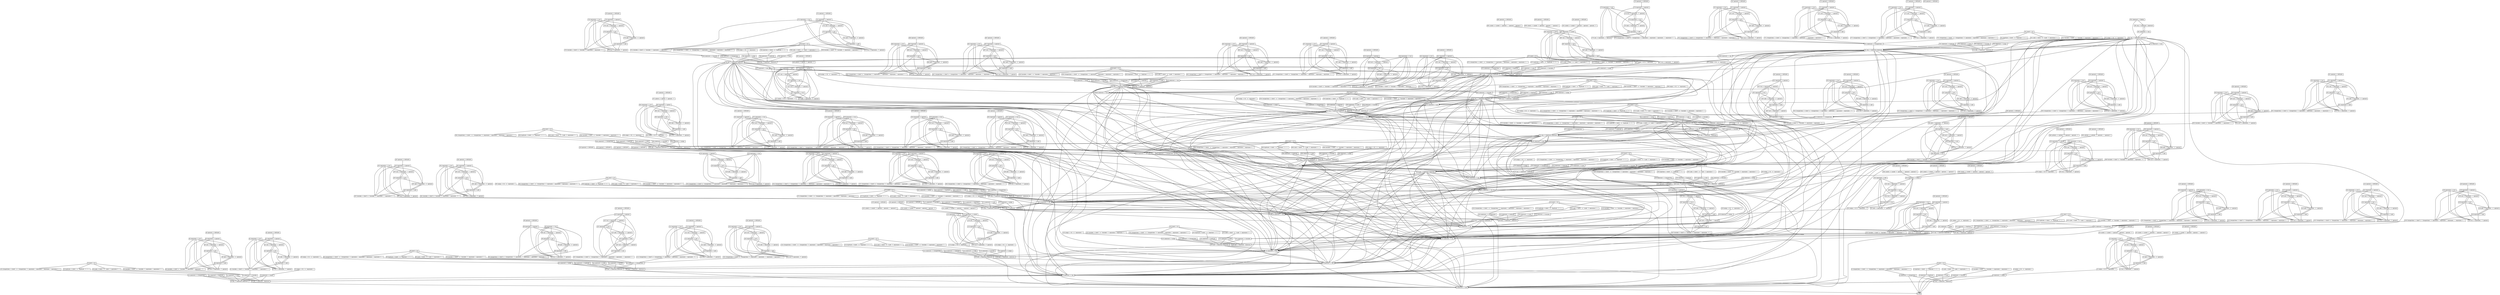 digraph "Graph from GLL parser"{
graph[ordering=out]
node[fontname=Helvetica fontsize=9 shape=box height=0 width=0 margin=0.04]
edge[arrowsize=0.3]
"0 ART$"[]
"null"[ label = "0 assign ::= ID . '<-'  expression ';'  "]
"null"[ label = "0 changeColour ::= deref . '->'  'changeColour'  '('  expression ','  expression ','  expression ','  expression ')'  ';'  "]
"null"[ label = "0 deref ::= ID ."]
"null"[ label = "0 duplicate ::= deref . '->'  'duplicate'  '('  ')'  ';'  "]
"null"[ label = "0 scale ::= deref . '->'  'scale'  '('  expression ')'  ';'  "]
"null"[ label = "0 seq ::= statement . statement "]
"null"[ label = "0 statement ::= seq ."]
"null"[ label = "0 statement ::= assign ."]
"null"[ label = "0 statement ::= translate ."]
"null"[ label = "0 statement ::= scale ."]
"null"[ label = "0 statement ::= duplicate ."]
"null"[ label = "0 statement ::= changeColour ."]
"null"[ label = "0 translate ::= deref . '->'  'translate'  '('  expression ','  expression ')'  ';'  "]
"null"[ label = "699 cuboid ::= 'cuboid'  '('  operand ','  operand . ','  operand ')'  "]
"null"[ label = "699 operand ::= INTEGER ."]
"null"[ label = "703 cuboid ::= 'cuboid'  '('  operand ','  operand ','  operand . ')'  "]
"null"[ label = "703 operand ::= INTEGER ."]
"null"[ label = "12 add ::= expression . '+'  operand "]
"null"[ label = "12 assign ::= ID '<-'  expression . ';'  "]
"null"[ label = "12 expression ::= cuboid ."]
"null"[ label = "12 expression ::= add ."]
"null"[ label = "12 expression ::= sub ."]
"null"[ label = "12 expression ::= mul ."]
"null"[ label = "12 mul ::= expression . '*'  operand "]
"null"[ label = "708 assign ::= ID . '<-'  expression ';'  "]
"null"[ label = "708 changeColour ::= deref . '->'  'changeColour'  '('  expression ','  expression ','  expression ','  expression ')'  ';'  "]
"null"[ label = "708 deref ::= ID ."]
"null"[ label = "708 duplicate ::= deref . '->'  'duplicate'  '('  ')'  ';'  "]
"null"[ label = "12 sub ::= expression . '-'  operand "]
"null"[ label = "708 scale ::= deref . '->'  'scale'  '('  expression ')'  ';'  "]
"null"[ label = "708 seq ::= statement . statement "]
"null"[ label = "708 seq ::= statement statement ."]
"null"[ label = "708 statement ::= seq ."]
"null"[ label = "708 statement ::= assign ."]
"null"[ label = "708 statement ::= translate ."]
"null"[ label = "708 statement ::= scale ."]
"null"[ label = "708 statement ::= duplicate ."]
"null"[ label = "708 statement ::= changeColour ."]
"null"[ label = "708 translate ::= deref . '->'  'translate'  '('  expression ','  expression ')'  ';'  "]
"null"[ label = "20 cuboid ::= 'cuboid'  '('  operand . ','  operand ','  operand ')'  "]
"null"[ label = "20 operand ::= INTEGER ."]
"null"[ label = "24 cuboid ::= 'cuboid'  '('  operand ','  operand . ','  operand ')'  "]
"null"[ label = "24 operand ::= INTEGER ."]
"null"[ label = "29 cuboid ::= 'cuboid'  '('  operand ','  operand ','  operand . ')'  "]
"null"[ label = "29 operand ::= INTEGER ."]
"null"[ label = "34 assign ::= ID . '<-'  expression ';'  "]
"null"[ label = "34 changeColour ::= deref . '->'  'changeColour'  '('  expression ','  expression ','  expression ','  expression ')'  ';'  "]
"null"[ label = "34 deref ::= ID ."]
"null"[ label = "34 duplicate ::= deref . '->'  'duplicate'  '('  ')'  ';'  "]
"null"[ label = "34 scale ::= deref . '->'  'scale'  '('  expression ')'  ';'  "]
"null"[ label = "34 seq ::= statement . statement "]
"null"[ label = "34 seq ::= statement statement ."]
"null"[ label = "34 statement ::= seq ."]
"null"[ label = "34 statement ::= assign ."]
"null"[ label = "34 statement ::= translate ."]
"null"[ label = "34 statement ::= scale ."]
"null"[ label = "34 statement ::= duplicate ."]
"null"[ label = "34 statement ::= changeColour ."]
"null"[ label = "34 translate ::= deref . '->'  'translate'  '('  expression ','  expression ')'  ';'  "]
"null"[ label = "731 add ::= expression . '+'  operand "]
"null"[ label = "731 expression ::= operand ."]
"null"[ label = "731 expression ::= add ."]
"null"[ label = "731 expression ::= sub ."]
"null"[ label = "731 expression ::= mul ."]
"null"[ label = "731 mul ::= expression . '*'  operand "]
"null"[ label = "731 operand ::= INTEGER ."]
"null"[ label = "731 sub ::= expression . '-'  operand "]
"null"[ label = "731 translate ::= deref '->'  'translate'  '('  expression . ','  expression ')'  ';'  "]
"null"[ label = "735 add ::= expression . '+'  operand "]
"null"[ label = "735 expression ::= operand ."]
"null"[ label = "735 expression ::= add ."]
"null"[ label = "735 expression ::= sub ."]
"null"[ label = "735 expression ::= mul ."]
"null"[ label = "735 mul ::= expression . '*'  operand "]
"null"[ label = "735 operand ::= INTEGER ."]
"null"[ label = "735 sub ::= expression . '-'  operand "]
"null"[ label = "735 translate ::= deref '->'  'translate'  '('  expression ','  expression . ')'  ';'  "]
"null"[ label = "741 assign ::= ID . '<-'  expression ';'  "]
"null"[ label = "741 changeColour ::= deref . '->'  'changeColour'  '('  expression ','  expression ','  expression ','  expression ')'  ';'  "]
"null"[ label = "741 deref ::= ID ."]
"null"[ label = "741 duplicate ::= deref . '->'  'duplicate'  '('  ')'  ';'  "]
"null"[ label = "741 scale ::= deref . '->'  'scale'  '('  expression ')'  ';'  "]
"null"[ label = "741 seq ::= statement . statement "]
"null"[ label = "741 seq ::= statement statement ."]
"null"[ label = "741 statement ::= seq ."]
"null"[ label = "741 statement ::= assign ."]
"null"[ label = "741 statement ::= translate ."]
"null"[ label = "741 statement ::= scale ."]
"null"[ label = "741 statement ::= duplicate ."]
"null"[ label = "741 statement ::= changeColour ."]
"null"[ label = "741 translate ::= deref . '->'  'translate'  '('  expression ','  expression ')'  ';'  "]
"null"[ label = "61 add ::= expression . '+'  operand "]
"null"[ label = "61 expression ::= operand ."]
"null"[ label = "61 expression ::= add ."]
"null"[ label = "61 expression ::= sub ."]
"null"[ label = "61 expression ::= mul ."]
"null"[ label = "61 mul ::= expression . '*'  operand "]
"null"[ label = "61 operand ::= INTEGER ."]
"null"[ label = "61 sub ::= expression . '-'  operand "]
"null"[ label = "61 translate ::= deref '->'  'translate'  '('  expression . ','  expression ')'  ';'  "]
"null"[ label = "65 add ::= expression . '+'  operand "]
"null"[ label = "65 expression ::= operand ."]
"null"[ label = "65 expression ::= add ."]
"null"[ label = "65 expression ::= sub ."]
"null"[ label = "65 expression ::= mul ."]
"null"[ label = "65 mul ::= expression . '*'  operand "]
"null"[ label = "65 operand ::= INTEGER ."]
"null"[ label = "65 sub ::= expression . '-'  operand "]
"null"[ label = "65 translate ::= deref '->'  'translate'  '('  expression ','  expression . ')'  ';'  "]
"null"[ label = "69 assign ::= ID . '<-'  expression ';'  "]
"null"[ label = "69 changeColour ::= deref . '->'  'changeColour'  '('  expression ','  expression ','  expression ','  expression ')'  ';'  "]
"null"[ label = "69 deref ::= ID ."]
"null"[ label = "69 duplicate ::= deref . '->'  'duplicate'  '('  ')'  ';'  "]
"null"[ label = "69 scale ::= deref . '->'  'scale'  '('  expression ')'  ';'  "]
"null"[ label = "69 seq ::= statement . statement "]
"null"[ label = "69 seq ::= statement statement ."]
"null"[ label = "69 statement ::= seq ."]
"null"[ label = "69 statement ::= assign ."]
"null"[ label = "69 statement ::= translate ."]
"null"[ label = "69 statement ::= scale ."]
"null"[ label = "69 statement ::= duplicate ."]
"null"[ label = "69 statement ::= changeColour ."]
"null"[ label = "69 translate ::= deref . '->'  'translate'  '('  expression ','  expression ')'  ';'  "]
"null"[ label = "767 add ::= expression . '+'  operand "]
"null"[ label = "767 changeColour ::= deref '->'  'changeColour'  '('  expression . ','  expression ','  expression ','  expression ')'  ';'  "]
"null"[ label = "767 expression ::= operand ."]
"null"[ label = "767 expression ::= add ."]
"null"[ label = "767 expression ::= sub ."]
"null"[ label = "767 expression ::= mul ."]
"null"[ label = "767 mul ::= expression . '*'  operand "]
"null"[ label = "767 operand ::= INTEGER ."]
"null"[ label = "767 sub ::= expression . '-'  operand "]
"null"[ label = "771 add ::= expression . '+'  operand "]
"null"[ label = "771 changeColour ::= deref '->'  'changeColour'  '('  expression ','  expression . ','  expression ','  expression ')'  ';'  "]
"null"[ label = "771 expression ::= operand ."]
"null"[ label = "771 expression ::= add ."]
"null"[ label = "771 expression ::= sub ."]
"null"[ label = "771 expression ::= mul ."]
"null"[ label = "771 mul ::= expression . '*'  operand "]
"null"[ label = "771 operand ::= INTEGER ."]
"null"[ label = "771 sub ::= expression . '-'  operand "]
"null"[ label = "774 add ::= expression . '+'  operand "]
"null"[ label = "774 changeColour ::= deref '->'  'changeColour'  '('  expression ','  expression ','  expression . ','  expression ')'  ';'  "]
"null"[ label = "774 expression ::= operand ."]
"null"[ label = "774 expression ::= add ."]
"null"[ label = "774 expression ::= sub ."]
"null"[ label = "774 expression ::= mul ."]
"null"[ label = "774 mul ::= expression . '*'  operand "]
"null"[ label = "774 operand ::= INTEGER ."]
"null"[ label = "774 sub ::= expression . '-'  operand "]
"null"[ label = "777 add ::= expression . '+'  operand "]
"null"[ label = "777 changeColour ::= deref '->'  'changeColour'  '('  expression ','  expression ','  expression ','  expression . ')'  ';'  "]
"null"[ label = "777 expression ::= operand ."]
"null"[ label = "777 expression ::= add ."]
"null"[ label = "777 expression ::= sub ."]
"null"[ label = "777 expression ::= mul ."]
"null"[ label = "777 mul ::= expression . '*'  operand "]
"null"[ label = "777 operand ::= INTEGER ."]
"null"[ label = "777 sub ::= expression . '-'  operand "]
"null"[ label = "781 seq ::= statement . statement "]
"null"[ label = "781 seq ::= statement statement ."]
"null"[ label = "781 statement ::= seq ."]
"null"[ label = "781 statement ::= display ."]
"null"[ label = "99 add ::= expression . '+'  operand "]
"null"[ label = "99 changeColour ::= deref '->'  'changeColour'  '('  expression . ','  expression ','  expression ','  expression ')'  ';'  "]
"null"[ label = "99 expression ::= operand ."]
"null"[ label = "99 expression ::= add ."]
"null"[ label = "99 expression ::= sub ."]
"null"[ label = "99 expression ::= mul ."]
"null"[ label = "99 mul ::= expression . '*'  operand "]
"null"[ label = "99 operand ::= INTEGER ."]
"null"[ label = "99 sub ::= expression . '-'  operand "]
"null"[ label = "102 add ::= expression . '+'  operand "]
"null"[ label = "102 changeColour ::= deref '->'  'changeColour'  '('  expression ','  expression . ','  expression ','  expression ')'  ';'  "]
"null"[ label = "102 expression ::= operand ."]
"null"[ label = "102 expression ::= add ."]
"null"[ label = "102 expression ::= sub ."]
"null"[ label = "102 expression ::= mul ."]
"null"[ label = "102 mul ::= expression . '*'  operand "]
"null"[ label = "102 operand ::= INTEGER ."]
"null"[ label = "102 sub ::= expression . '-'  operand "]
"null"[ label = "107 add ::= expression . '+'  operand "]
"null"[ label = "107 changeColour ::= deref '->'  'changeColour'  '('  expression ','  expression ','  expression . ','  expression ')'  ';'  "]
"null"[ label = "107 expression ::= operand ."]
"null"[ label = "107 expression ::= add ."]
"null"[ label = "107 expression ::= sub ."]
"null"[ label = "107 expression ::= mul ."]
"null"[ label = "107 mul ::= expression . '*'  operand "]
"null"[ label = "107 operand ::= INTEGER ."]
"null"[ label = "107 sub ::= expression . '-'  operand "]
"null"[ label = "112 add ::= expression . '+'  operand "]
"null"[ label = "112 changeColour ::= deref '->'  'changeColour'  '('  expression ','  expression ','  expression ','  expression . ')'  ';'  "]
"null"[ label = "112 expression ::= operand ."]
"null"[ label = "112 expression ::= add ."]
"null"[ label = "112 expression ::= sub ."]
"null"[ label = "112 expression ::= mul ."]
"null"[ label = "112 mul ::= expression . '*'  operand "]
"null"[ label = "112 operand ::= INTEGER ."]
"null"[ label = "112 sub ::= expression . '-'  operand "]
"null"[ label = "116 assign ::= ID . '<-'  expression ';'  "]
"null"[ label = "116 changeColour ::= deref . '->'  'changeColour'  '('  expression ','  expression ','  expression ','  expression ')'  ';'  "]
"null"[ label = "116 deref ::= ID ."]
"null"[ label = "116 duplicate ::= deref . '->'  'duplicate'  '('  ')'  ';'  "]
"null"[ label = "116 scale ::= deref . '->'  'scale'  '('  expression ')'  ';'  "]
"null"[ label = "116 seq ::= statement . statement "]
"null"[ label = "116 seq ::= statement statement ."]
"null"[ label = "116 statement ::= seq ."]
"null"[ label = "116 statement ::= assign ."]
"null"[ label = "116 statement ::= translate ."]
"null"[ label = "116 statement ::= scale ."]
"null"[ label = "116 statement ::= duplicate ."]
"null"[ label = "116 statement ::= changeColour ."]
"null"[ label = "116 translate ::= deref . '->'  'translate'  '('  expression ','  expression ')'  ';'  "]
"null"[ label = "133 add ::= expression . '+'  operand "]
"null"[ label = "133 assign ::= ID '<-'  expression . ';'  "]
"null"[ label = "133 expression ::= cuboid ."]
"null"[ label = "133 expression ::= add ."]
"null"[ label = "133 expression ::= sub ."]
"null"[ label = "133 expression ::= mul ."]
"null"[ label = "133 mul ::= expression . '*'  operand "]
"null"[ label = "133 sub ::= expression . '-'  operand "]
"null"[ label = "141 cuboid ::= 'cuboid'  '('  operand . ','  operand ','  operand ')'  "]
"null"[ label = "141 operand ::= INTEGER ."]
"null"[ label = "145 cuboid ::= 'cuboid'  '('  operand ','  operand . ','  operand ')'  "]
"null"[ label = "145 operand ::= INTEGER ."]
"null"[ label = "150 cuboid ::= 'cuboid'  '('  operand ','  operand ','  operand . ')'  "]
"null"[ label = "150 operand ::= INTEGER ."]
"null"[ label = "155 assign ::= ID . '<-'  expression ';'  "]
"null"[ label = "155 changeColour ::= deref . '->'  'changeColour'  '('  expression ','  expression ','  expression ','  expression ')'  ';'  "]
"null"[ label = "155 deref ::= ID ."]
"null"[ label = "155 duplicate ::= deref . '->'  'duplicate'  '('  ')'  ';'  "]
"null"[ label = "155 scale ::= deref . '->'  'scale'  '('  expression ')'  ';'  "]
"null"[ label = "155 seq ::= statement . statement "]
"null"[ label = "155 seq ::= statement statement ."]
"null"[ label = "155 statement ::= seq ."]
"null"[ label = "155 statement ::= assign ."]
"null"[ label = "155 statement ::= translate ."]
"null"[ label = "155 statement ::= scale ."]
"null"[ label = "155 statement ::= duplicate ."]
"null"[ label = "155 statement ::= changeColour ."]
"null"[ label = "155 translate ::= deref . '->'  'translate'  '('  expression ','  expression ')'  ';'  "]
"null"[ label = "183 add ::= expression . '+'  operand "]
"null"[ label = "183 expression ::= operand ."]
"null"[ label = "183 expression ::= add ."]
"null"[ label = "183 expression ::= sub ."]
"null"[ label = "183 expression ::= mul ."]
"null"[ label = "183 mul ::= expression . '*'  operand "]
"null"[ label = "183 operand ::= INTEGER ."]
"null"[ label = "183 sub ::= expression . '-'  operand "]
"null"[ label = "183 translate ::= deref '->'  'translate'  '('  expression . ','  expression ')'  ';'  "]
"null"[ label = "187 add ::= expression . '+'  operand "]
"null"[ label = "187 expression ::= operand ."]
"null"[ label = "187 expression ::= add ."]
"null"[ label = "187 expression ::= sub ."]
"null"[ label = "187 expression ::= mul ."]
"null"[ label = "187 mul ::= expression . '*'  operand "]
"null"[ label = "187 operand ::= INTEGER ."]
"null"[ label = "187 sub ::= expression . '-'  operand "]
"null"[ label = "187 translate ::= deref '->'  'translate'  '('  expression ','  expression . ')'  ';'  "]
"null"[ label = "191 assign ::= ID . '<-'  expression ';'  "]
"null"[ label = "191 changeColour ::= deref . '->'  'changeColour'  '('  expression ','  expression ','  expression ','  expression ')'  ';'  "]
"null"[ label = "191 deref ::= ID ."]
"null"[ label = "191 duplicate ::= deref . '->'  'duplicate'  '('  ')'  ';'  "]
"null"[ label = "191 scale ::= deref . '->'  'scale'  '('  expression ')'  ';'  "]
"null"[ label = "191 seq ::= statement . statement "]
"null"[ label = "191 seq ::= statement statement ."]
"null"[ label = "191 statement ::= seq ."]
"null"[ label = "191 statement ::= assign ."]
"null"[ label = "191 statement ::= translate ."]
"null"[ label = "191 statement ::= scale ."]
"null"[ label = "191 statement ::= duplicate ."]
"null"[ label = "191 statement ::= changeColour ."]
"null"[ label = "191 translate ::= deref . '->'  'translate'  '('  expression ','  expression ')'  ';'  "]
"null"[ label = "222 add ::= expression . '+'  operand "]
"null"[ label = "222 changeColour ::= deref '->'  'changeColour'  '('  expression . ','  expression ','  expression ','  expression ')'  ';'  "]
"null"[ label = "222 expression ::= operand ."]
"null"[ label = "222 expression ::= add ."]
"null"[ label = "222 expression ::= sub ."]
"null"[ label = "222 expression ::= mul ."]
"null"[ label = "222 mul ::= expression . '*'  operand "]
"null"[ label = "222 operand ::= INTEGER ."]
"null"[ label = "222 sub ::= expression . '-'  operand "]
"null"[ label = "225 add ::= expression . '+'  operand "]
"null"[ label = "225 changeColour ::= deref '->'  'changeColour'  '('  expression ','  expression . ','  expression ','  expression ')'  ';'  "]
"null"[ label = "225 expression ::= operand ."]
"null"[ label = "225 expression ::= add ."]
"null"[ label = "225 expression ::= sub ."]
"null"[ label = "225 expression ::= mul ."]
"null"[ label = "225 mul ::= expression . '*'  operand "]
"null"[ label = "225 operand ::= INTEGER ."]
"null"[ label = "225 sub ::= expression . '-'  operand "]
"null"[ label = "230 add ::= expression . '+'  operand "]
"null"[ label = "230 changeColour ::= deref '->'  'changeColour'  '('  expression ','  expression ','  expression . ','  expression ')'  ';'  "]
"null"[ label = "230 expression ::= operand ."]
"null"[ label = "230 expression ::= add ."]
"null"[ label = "230 expression ::= sub ."]
"null"[ label = "230 expression ::= mul ."]
"null"[ label = "230 mul ::= expression . '*'  operand "]
"null"[ label = "230 operand ::= INTEGER ."]
"null"[ label = "230 sub ::= expression . '-'  operand "]
"null"[ label = "235 add ::= expression . '+'  operand "]
"null"[ label = "235 changeColour ::= deref '->'  'changeColour'  '('  expression ','  expression ','  expression ','  expression . ')'  ';'  "]
"null"[ label = "235 expression ::= operand ."]
"null"[ label = "235 expression ::= add ."]
"null"[ label = "235 expression ::= sub ."]
"null"[ label = "235 expression ::= mul ."]
"null"[ label = "235 mul ::= expression . '*'  operand "]
"null"[ label = "235 operand ::= INTEGER ."]
"null"[ label = "235 sub ::= expression . '-'  operand "]
"null"[ label = "239 assign ::= ID . '<-'  expression ';'  "]
"null"[ label = "239 changeColour ::= deref . '->'  'changeColour'  '('  expression ','  expression ','  expression ','  expression ')'  ';'  "]
"null"[ label = "239 deref ::= ID ."]
"null"[ label = "239 duplicate ::= deref . '->'  'duplicate'  '('  ')'  ';'  "]
"null"[ label = "239 scale ::= deref . '->'  'scale'  '('  expression ')'  ';'  "]
"null"[ label = "239 seq ::= statement . statement "]
"null"[ label = "239 seq ::= statement statement ."]
"null"[ label = "239 statement ::= seq ."]
"null"[ label = "239 statement ::= assign ."]
"null"[ label = "239 statement ::= translate ."]
"null"[ label = "239 statement ::= scale ."]
"null"[ label = "239 statement ::= duplicate ."]
"null"[ label = "239 statement ::= changeColour ."]
"null"[ label = "239 translate ::= deref . '->'  'translate'  '('  expression ','  expression ')'  ';'  "]
"null"[ label = "252 add ::= expression . '+'  operand "]
"null"[ label = "252 assign ::= ID '<-'  expression . ';'  "]
"null"[ label = "252 expression ::= cuboid ."]
"null"[ label = "252 expression ::= add ."]
"null"[ label = "252 expression ::= sub ."]
"null"[ label = "252 expression ::= mul ."]
"null"[ label = "252 mul ::= expression . '*'  operand "]
"null"[ label = "252 sub ::= expression . '-'  operand "]
"null"[ label = "260 cuboid ::= 'cuboid'  '('  operand . ','  operand ','  operand ')'  "]
"null"[ label = "260 operand ::= INTEGER ."]
"null"[ label = "264 cuboid ::= 'cuboid'  '('  operand ','  operand . ','  operand ')'  "]
"null"[ label = "264 operand ::= INTEGER ."]
"null"[ label = "268 cuboid ::= 'cuboid'  '('  operand ','  operand ','  operand . ')'  "]
"null"[ label = "268 operand ::= INTEGER ."]
"null"[ label = "273 assign ::= ID . '<-'  expression ';'  "]
"null"[ label = "273 changeColour ::= deref . '->'  'changeColour'  '('  expression ','  expression ','  expression ','  expression ')'  ';'  "]
"null"[ label = "273 deref ::= ID ."]
"null"[ label = "273 duplicate ::= deref . '->'  'duplicate'  '('  ')'  ';'  "]
"null"[ label = "273 scale ::= deref . '->'  'scale'  '('  expression ')'  ';'  "]
"null"[ label = "273 seq ::= statement . statement "]
"null"[ label = "273 seq ::= statement statement ."]
"null"[ label = "273 statement ::= seq ."]
"null"[ label = "273 statement ::= assign ."]
"null"[ label = "273 statement ::= translate ."]
"null"[ label = "273 statement ::= scale ."]
"null"[ label = "273 statement ::= duplicate ."]
"null"[ label = "273 statement ::= changeColour ."]
"null"[ label = "273 translate ::= deref . '->'  'translate'  '('  expression ','  expression ')'  ';'  "]
"null"[ label = "297 add ::= expression . '+'  operand "]
"null"[ label = "297 expression ::= operand ."]
"null"[ label = "297 expression ::= add ."]
"null"[ label = "297 expression ::= sub ."]
"null"[ label = "297 expression ::= mul ."]
"null"[ label = "297 mul ::= expression . '*'  operand "]
"null"[ label = "297 operand ::= INTEGER ."]
"null"[ label = "297 sub ::= expression . '-'  operand "]
"null"[ label = "297 translate ::= deref '->'  'translate'  '('  expression . ','  expression ')'  ';'  "]
"null"[ label = "301 add ::= expression . '+'  operand "]
"null"[ label = "301 expression ::= operand ."]
"null"[ label = "301 expression ::= add ."]
"null"[ label = "301 expression ::= sub ."]
"null"[ label = "301 expression ::= mul ."]
"null"[ label = "301 mul ::= expression . '*'  operand "]
"null"[ label = "301 operand ::= INTEGER ."]
"null"[ label = "301 sub ::= expression . '-'  operand "]
"null"[ label = "301 translate ::= deref '->'  'translate'  '('  expression ','  expression . ')'  ';'  "]
"null"[ label = "305 assign ::= ID . '<-'  expression ';'  "]
"null"[ label = "305 changeColour ::= deref . '->'  'changeColour'  '('  expression ','  expression ','  expression ','  expression ')'  ';'  "]
"null"[ label = "305 deref ::= ID ."]
"null"[ label = "305 duplicate ::= deref . '->'  'duplicate'  '('  ')'  ';'  "]
"null"[ label = "305 scale ::= deref . '->'  'scale'  '('  expression ')'  ';'  "]
"null"[ label = "305 seq ::= statement . statement "]
"null"[ label = "305 seq ::= statement statement ."]
"null"[ label = "305 statement ::= seq ."]
"null"[ label = "305 statement ::= assign ."]
"null"[ label = "305 statement ::= translate ."]
"null"[ label = "305 statement ::= scale ."]
"null"[ label = "305 statement ::= duplicate ."]
"null"[ label = "305 statement ::= changeColour ."]
"null"[ label = "305 translate ::= deref . '->'  'translate'  '('  expression ','  expression ')'  ';'  "]
"null"[ label = "332 add ::= expression . '+'  operand "]
"null"[ label = "332 changeColour ::= deref '->'  'changeColour'  '('  expression . ','  expression ','  expression ','  expression ')'  ';'  "]
"null"[ label = "332 expression ::= operand ."]
"null"[ label = "332 expression ::= add ."]
"null"[ label = "332 expression ::= sub ."]
"null"[ label = "332 expression ::= mul ."]
"null"[ label = "332 mul ::= expression . '*'  operand "]
"null"[ label = "332 operand ::= INTEGER ."]
"null"[ label = "332 sub ::= expression . '-'  operand "]
"null"[ label = "334 add ::= expression . '+'  operand "]
"null"[ label = "334 changeColour ::= deref '->'  'changeColour'  '('  expression ','  expression . ','  expression ','  expression ')'  ';'  "]
"null"[ label = "334 expression ::= operand ."]
"null"[ label = "334 expression ::= add ."]
"null"[ label = "334 expression ::= sub ."]
"null"[ label = "334 expression ::= mul ."]
"null"[ label = "334 mul ::= expression . '*'  operand "]
"null"[ label = "334 operand ::= INTEGER ."]
"null"[ label = "334 sub ::= expression . '-'  operand "]
"null"[ label = "337 add ::= expression . '+'  operand "]
"null"[ label = "337 changeColour ::= deref '->'  'changeColour'  '('  expression ','  expression ','  expression . ','  expression ')'  ';'  "]
"null"[ label = "337 expression ::= operand ."]
"null"[ label = "337 expression ::= add ."]
"null"[ label = "337 expression ::= sub ."]
"null"[ label = "337 expression ::= mul ."]
"null"[ label = "337 mul ::= expression . '*'  operand "]
"null"[ label = "337 operand ::= INTEGER ."]
"null"[ label = "337 sub ::= expression . '-'  operand "]
"null"[ label = "340 add ::= expression . '+'  operand "]
"null"[ label = "340 changeColour ::= deref '->'  'changeColour'  '('  expression ','  expression ','  expression ','  expression . ')'  ';'  "]
"null"[ label = "340 expression ::= operand ."]
"null"[ label = "340 expression ::= add ."]
"null"[ label = "340 expression ::= sub ."]
"null"[ label = "340 expression ::= mul ."]
"null"[ label = "340 mul ::= expression . '*'  operand "]
"null"[ label = "340 operand ::= INTEGER ."]
"null"[ label = "340 sub ::= expression . '-'  operand "]
"null"[ label = "344 assign ::= ID . '<-'  expression ';'  "]
"null"[ label = "344 changeColour ::= deref . '->'  'changeColour'  '('  expression ','  expression ','  expression ','  expression ')'  ';'  "]
"null"[ label = "344 deref ::= ID ."]
"null"[ label = "344 duplicate ::= deref . '->'  'duplicate'  '('  ')'  ';'  "]
"null"[ label = "344 scale ::= deref . '->'  'scale'  '('  expression ')'  ';'  "]
"null"[ label = "344 seq ::= statement . statement "]
"null"[ label = "344 seq ::= statement statement ."]
"null"[ label = "344 statement ::= seq ."]
"null"[ label = "344 statement ::= assign ."]
"null"[ label = "344 statement ::= translate ."]
"null"[ label = "344 statement ::= scale ."]
"null"[ label = "344 statement ::= duplicate ."]
"null"[ label = "344 statement ::= changeColour ."]
"null"[ label = "344 translate ::= deref . '->'  'translate'  '('  expression ','  expression ')'  ';'  "]
"null"[ label = "355 add ::= expression . '+'  operand "]
"null"[ label = "355 assign ::= ID '<-'  expression . ';'  "]
"null"[ label = "355 expression ::= cylinder ."]
"null"[ label = "355 expression ::= add ."]
"null"[ label = "355 expression ::= sub ."]
"null"[ label = "355 expression ::= mul ."]
"null"[ label = "355 mul ::= expression . '*'  operand "]
"null"[ label = "355 sub ::= expression . '-'  operand "]
"null"[ label = "365 cylinder ::= 'cylinder'  '('  operand . ','  operand ')'  "]
"null"[ label = "365 operand ::= INTEGER ."]
"null"[ label = "368 cylinder ::= 'cylinder'  '('  operand ','  operand . ')'  "]
"null"[ label = "368 operand ::= INTEGER ."]
"null"[ label = "374 assign ::= ID . '<-'  expression ';'  "]
"null"[ label = "374 changeColour ::= deref . '->'  'changeColour'  '('  expression ','  expression ','  expression ','  expression ')'  ';'  "]
"null"[ label = "374 deref ::= ID ."]
"null"[ label = "374 duplicate ::= deref . '->'  'duplicate'  '('  ')'  ';'  "]
"null"[ label = "374 scale ::= deref . '->'  'scale'  '('  expression ')'  ';'  "]
"null"[ label = "374 seq ::= statement . statement "]
"null"[ label = "374 seq ::= statement statement ."]
"null"[ label = "374 statement ::= seq ."]
"null"[ label = "374 statement ::= assign ."]
"null"[ label = "374 statement ::= translate ."]
"null"[ label = "374 statement ::= scale ."]
"null"[ label = "374 statement ::= duplicate ."]
"null"[ label = "374 statement ::= changeColour ."]
"null"[ label = "374 translate ::= deref . '->'  'translate'  '('  expression ','  expression ')'  ';'  "]
"null"[ label = "396 add ::= expression . '+'  operand "]
"null"[ label = "396 expression ::= operand ."]
"null"[ label = "396 expression ::= add ."]
"null"[ label = "396 expression ::= sub ."]
"null"[ label = "396 expression ::= mul ."]
"null"[ label = "396 mul ::= expression . '*'  operand "]
"null"[ label = "396 operand ::= INTEGER ."]
"null"[ label = "396 sub ::= expression . '-'  operand "]
"null"[ label = "396 translate ::= deref '->'  'translate'  '('  expression . ','  expression ')'  ';'  "]
"null"[ label = "400 add ::= expression . '+'  operand "]
"null"[ label = "400 expression ::= operand ."]
"null"[ label = "400 expression ::= add ."]
"null"[ label = "400 expression ::= sub ."]
"null"[ label = "400 expression ::= mul ."]
"null"[ label = "400 mul ::= expression . '*'  operand "]
"null"[ label = "400 operand ::= INTEGER ."]
"null"[ label = "400 sub ::= expression . '-'  operand "]
"null"[ label = "400 translate ::= deref '->'  'translate'  '('  expression ','  expression . ')'  ';'  "]
"null"[ label = "406 assign ::= ID . '<-'  expression ';'  "]
"null"[ label = "406 changeColour ::= deref . '->'  'changeColour'  '('  expression ','  expression ','  expression ','  expression ')'  ';'  "]
"null"[ label = "406 deref ::= ID ."]
"null"[ label = "406 duplicate ::= deref . '->'  'duplicate'  '('  ')'  ';'  "]
"null"[ label = "406 scale ::= deref . '->'  'scale'  '('  expression ')'  ';'  "]
"null"[ label = "406 seq ::= statement . statement "]
"null"[ label = "406 seq ::= statement statement ."]
"null"[ label = "406 statement ::= seq ."]
"null"[ label = "406 statement ::= assign ."]
"null"[ label = "406 statement ::= translate ."]
"null"[ label = "406 statement ::= scale ."]
"null"[ label = "406 statement ::= duplicate ."]
"null"[ label = "406 statement ::= changeColour ."]
"null"[ label = "406 translate ::= deref . '->'  'translate'  '('  expression ','  expression ')'  ';'  "]
"null"[ label = "431 add ::= expression . '+'  operand "]
"null"[ label = "431 changeColour ::= deref '->'  'changeColour'  '('  expression . ','  expression ','  expression ','  expression ')'  ';'  "]
"null"[ label = "431 expression ::= operand ."]
"null"[ label = "431 expression ::= add ."]
"null"[ label = "431 expression ::= sub ."]
"null"[ label = "431 expression ::= mul ."]
"null"[ label = "431 mul ::= expression . '*'  operand "]
"null"[ label = "431 operand ::= INTEGER ."]
"null"[ label = "431 sub ::= expression . '-'  operand "]
"null"[ label = "434 add ::= expression . '+'  operand "]
"null"[ label = "434 changeColour ::= deref '->'  'changeColour'  '('  expression ','  expression . ','  expression ','  expression ')'  ';'  "]
"null"[ label = "434 expression ::= operand ."]
"null"[ label = "434 expression ::= add ."]
"null"[ label = "434 expression ::= sub ."]
"null"[ label = "434 expression ::= mul ."]
"null"[ label = "434 mul ::= expression . '*'  operand "]
"null"[ label = "434 operand ::= INTEGER ."]
"null"[ label = "434 sub ::= expression . '-'  operand "]
"null"[ label = "438 add ::= expression . '+'  operand "]
"null"[ label = "438 changeColour ::= deref '->'  'changeColour'  '('  expression ','  expression ','  expression . ','  expression ')'  ';'  "]
"null"[ label = "438 expression ::= operand ."]
"null"[ label = "438 expression ::= add ."]
"null"[ label = "438 expression ::= sub ."]
"null"[ label = "438 expression ::= mul ."]
"null"[ label = "438 mul ::= expression . '*'  operand "]
"null"[ label = "438 operand ::= INTEGER ."]
"null"[ label = "438 sub ::= expression . '-'  operand "]
"null"[ label = "442 add ::= expression . '+'  operand "]
"null"[ label = "442 changeColour ::= deref '->'  'changeColour'  '('  expression ','  expression ','  expression ','  expression . ')'  ';'  "]
"null"[ label = "442 expression ::= operand ."]
"null"[ label = "442 expression ::= add ."]
"null"[ label = "442 expression ::= sub ."]
"null"[ label = "442 expression ::= mul ."]
"null"[ label = "442 mul ::= expression . '*'  operand "]
"null"[ label = "442 operand ::= INTEGER ."]
"null"[ label = "442 sub ::= expression . '-'  operand "]
"null"[ label = "446 assign ::= ID . '<-'  expression ';'  "]
"null"[ label = "446 changeColour ::= deref . '->'  'changeColour'  '('  expression ','  expression ','  expression ','  expression ')'  ';'  "]
"null"[ label = "446 deref ::= ID ."]
"null"[ label = "446 duplicate ::= deref . '->'  'duplicate'  '('  ')'  ';'  "]
"null"[ label = "446 scale ::= deref . '->'  'scale'  '('  expression ')'  ';'  "]
"null"[ label = "446 seq ::= statement . statement "]
"null"[ label = "446 seq ::= statement statement ."]
"null"[ label = "446 statement ::= seq ."]
"null"[ label = "446 statement ::= assign ."]
"null"[ label = "446 statement ::= translate ."]
"null"[ label = "446 statement ::= scale ."]
"null"[ label = "446 statement ::= duplicate ."]
"null"[ label = "446 statement ::= changeColour ."]
"null"[ label = "446 translate ::= deref . '->'  'translate'  '('  expression ','  expression ')'  ';'  "]
"null"[ label = "463 add ::= expression . '+'  operand "]
"null"[ label = "463 assign ::= ID '<-'  expression . ';'  "]
"null"[ label = "463 expression ::= sphere ."]
"null"[ label = "463 expression ::= add ."]
"null"[ label = "463 expression ::= sub ."]
"null"[ label = "463 expression ::= mul ."]
"null"[ label = "463 mul ::= expression . '*'  operand "]
"null"[ label = "463 sub ::= expression . '-'  operand "]
"null"[ label = "471 operand ::= INTEGER ."]
"null"[ label = "471 sphere ::= 'sphere'  '('  operand . ')'  "]
"null"[ label = "475 assign ::= ID . '<-'  expression ';'  "]
"null"[ label = "475 changeColour ::= deref . '->'  'changeColour'  '('  expression ','  expression ','  expression ','  expression ')'  ';'  "]
"null"[ label = "475 deref ::= ID ."]
"null"[ label = "475 duplicate ::= deref . '->'  'duplicate'  '('  ')'  ';'  "]
"null"[ label = "475 scale ::= deref . '->'  'scale'  '('  expression ')'  ';'  "]
"null"[ label = "475 seq ::= statement . statement "]
"null"[ label = "475 seq ::= statement statement ."]
"null"[ label = "475 statement ::= seq ."]
"null"[ label = "475 statement ::= assign ."]
"null"[ label = "475 statement ::= translate ."]
"null"[ label = "475 statement ::= scale ."]
"null"[ label = "475 statement ::= duplicate ."]
"null"[ label = "475 statement ::= changeColour ."]
"null"[ label = "475 translate ::= deref . '->'  'translate'  '('  expression ','  expression ')'  ';'  "]
"null"[ label = "503 add ::= expression . '+'  operand "]
"null"[ label = "503 expression ::= operand ."]
"null"[ label = "503 expression ::= add ."]
"null"[ label = "503 expression ::= sub ."]
"null"[ label = "503 expression ::= mul ."]
"null"[ label = "503 mul ::= expression . '*'  operand "]
"null"[ label = "503 operand ::= INTEGER ."]
"null"[ label = "503 sub ::= expression . '-'  operand "]
"null"[ label = "503 translate ::= deref '->'  'translate'  '('  expression . ','  expression ')'  ';'  "]
"null"[ label = "507 add ::= expression . '+'  operand "]
"null"[ label = "507 expression ::= operand ."]
"null"[ label = "507 expression ::= add ."]
"null"[ label = "507 expression ::= sub ."]
"null"[ label = "507 expression ::= mul ."]
"null"[ label = "507 mul ::= expression . '*'  operand "]
"null"[ label = "507 operand ::= INTEGER ."]
"null"[ label = "507 sub ::= expression . '-'  operand "]
"null"[ label = "507 translate ::= deref '->'  'translate'  '('  expression ','  expression . ')'  ';'  "]
"null"[ label = "513 assign ::= ID . '<-'  expression ';'  "]
"null"[ label = "513 changeColour ::= deref . '->'  'changeColour'  '('  expression ','  expression ','  expression ','  expression ')'  ';'  "]
"null"[ label = "513 deref ::= ID ."]
"null"[ label = "513 duplicate ::= deref . '->'  'duplicate'  '('  ')'  ';'  "]
"null"[ label = "513 scale ::= deref . '->'  'scale'  '('  expression ')'  ';'  "]
"null"[ label = "513 seq ::= statement . statement "]
"null"[ label = "513 seq ::= statement statement ."]
"null"[ label = "513 statement ::= seq ."]
"null"[ label = "513 statement ::= assign ."]
"null"[ label = "513 statement ::= translate ."]
"null"[ label = "513 statement ::= scale ."]
"null"[ label = "513 statement ::= duplicate ."]
"null"[ label = "513 statement ::= changeColour ."]
"null"[ label = "513 translate ::= deref . '->'  'translate'  '('  expression ','  expression ')'  ';'  "]
"null"[ label = "544 add ::= expression . '+'  operand "]
"null"[ label = "544 changeColour ::= deref '->'  'changeColour'  '('  expression . ','  expression ','  expression ','  expression ')'  ';'  "]
"null"[ label = "544 expression ::= operand ."]
"null"[ label = "544 expression ::= add ."]
"null"[ label = "544 expression ::= sub ."]
"null"[ label = "544 expression ::= mul ."]
"null"[ label = "544 mul ::= expression . '*'  operand "]
"null"[ label = "544 operand ::= INTEGER ."]
"null"[ label = "544 sub ::= expression . '-'  operand "]
"null"[ label = "547 add ::= expression . '+'  operand "]
"null"[ label = "547 changeColour ::= deref '->'  'changeColour'  '('  expression ','  expression . ','  expression ','  expression ')'  ';'  "]
"null"[ label = "547 expression ::= operand ."]
"null"[ label = "547 expression ::= add ."]
"null"[ label = "547 expression ::= sub ."]
"null"[ label = "547 expression ::= mul ."]
"null"[ label = "547 mul ::= expression . '*'  operand "]
"null"[ label = "547 operand ::= INTEGER ."]
"null"[ label = "547 sub ::= expression . '-'  operand "]
"null"[ label = "551 add ::= expression . '+'  operand "]
"null"[ label = "551 changeColour ::= deref '->'  'changeColour'  '('  expression ','  expression ','  expression . ','  expression ')'  ';'  "]
"null"[ label = "551 expression ::= operand ."]
"null"[ label = "551 expression ::= add ."]
"null"[ label = "551 expression ::= sub ."]
"null"[ label = "551 expression ::= mul ."]
"null"[ label = "551 mul ::= expression . '*'  operand "]
"null"[ label = "551 operand ::= INTEGER ."]
"null"[ label = "551 sub ::= expression . '-'  operand "]
"null"[ label = "555 add ::= expression . '+'  operand "]
"null"[ label = "555 changeColour ::= deref '->'  'changeColour'  '('  expression ','  expression ','  expression ','  expression . ')'  ';'  "]
"null"[ label = "555 expression ::= operand ."]
"null"[ label = "555 expression ::= add ."]
"null"[ label = "555 expression ::= sub ."]
"null"[ label = "555 expression ::= mul ."]
"null"[ label = "555 mul ::= expression . '*'  operand "]
"null"[ label = "555 operand ::= INTEGER ."]
"null"[ label = "555 sub ::= expression . '-'  operand "]
"null"[ label = "559 assign ::= ID . '<-'  expression ';'  "]
"null"[ label = "559 changeColour ::= deref . '->'  'changeColour'  '('  expression ','  expression ','  expression ','  expression ')'  ';'  "]
"null"[ label = "559 deref ::= ID ."]
"null"[ label = "559 duplicate ::= deref . '->'  'duplicate'  '('  ')'  ';'  "]
"null"[ label = "559 scale ::= deref . '->'  'scale'  '('  expression ')'  ';'  "]
"null"[ label = "559 seq ::= statement . statement "]
"null"[ label = "559 seq ::= statement statement ."]
"null"[ label = "559 statement ::= seq ."]
"null"[ label = "559 statement ::= assign ."]
"null"[ label = "559 statement ::= translate ."]
"null"[ label = "559 statement ::= scale ."]
"null"[ label = "559 statement ::= duplicate ."]
"null"[ label = "559 statement ::= changeColour ."]
"null"[ label = "559 translate ::= deref . '->'  'translate'  '('  expression ','  expression ')'  ';'  "]
"null"[ label = "577 add ::= expression . '+'  operand "]
"null"[ label = "577 assign ::= ID '<-'  expression . ';'  "]
"null"[ label = "577 expression ::= sphere ."]
"null"[ label = "577 expression ::= add ."]
"null"[ label = "577 expression ::= sub ."]
"null"[ label = "577 expression ::= mul ."]
"null"[ label = "577 mul ::= expression . '*'  operand "]
"null"[ label = "577 sub ::= expression . '-'  operand "]
"null"[ label = "585 operand ::= INTEGER ."]
"null"[ label = "585 sphere ::= 'sphere'  '('  operand . ')'  "]
"null"[ label = "589 assign ::= ID . '<-'  expression ';'  "]
"null"[ label = "589 changeColour ::= deref . '->'  'changeColour'  '('  expression ','  expression ','  expression ','  expression ')'  ';'  "]
"null"[ label = "589 deref ::= ID ."]
"null"[ label = "589 duplicate ::= deref . '->'  'duplicate'  '('  ')'  ';'  "]
"null"[ label = "589 scale ::= deref . '->'  'scale'  '('  expression ')'  ';'  "]
"null"[ label = "589 seq ::= statement . statement "]
"null"[ label = "589 seq ::= statement statement ."]
"null"[ label = "589 statement ::= seq ."]
"null"[ label = "589 statement ::= assign ."]
"null"[ label = "589 statement ::= translate ."]
"null"[ label = "589 statement ::= scale ."]
"null"[ label = "589 statement ::= duplicate ."]
"null"[ label = "589 statement ::= changeColour ."]
"null"[ label = "589 translate ::= deref . '->'  'translate'  '('  expression ','  expression ')'  ';'  "]
"null"[ label = "618 add ::= expression . '+'  operand "]
"null"[ label = "618 expression ::= operand ."]
"null"[ label = "618 expression ::= add ."]
"null"[ label = "618 expression ::= sub ."]
"null"[ label = "618 expression ::= mul ."]
"null"[ label = "618 mul ::= expression . '*'  operand "]
"null"[ label = "618 operand ::= INTEGER ."]
"null"[ label = "618 sub ::= expression . '-'  operand "]
"null"[ label = "618 translate ::= deref '->'  'translate'  '('  expression . ','  expression ')'  ';'  "]
"null"[ label = "622 add ::= expression . '+'  operand "]
"null"[ label = "622 expression ::= operand ."]
"null"[ label = "622 expression ::= add ."]
"null"[ label = "622 expression ::= sub ."]
"null"[ label = "622 expression ::= mul ."]
"null"[ label = "622 mul ::= expression . '*'  operand "]
"null"[ label = "622 operand ::= INTEGER ."]
"null"[ label = "622 sub ::= expression . '-'  operand "]
"null"[ label = "622 translate ::= deref '->'  'translate'  '('  expression ','  expression . ')'  ';'  "]
"null"[ label = "628 assign ::= ID . '<-'  expression ';'  "]
"null"[ label = "628 changeColour ::= deref . '->'  'changeColour'  '('  expression ','  expression ','  expression ','  expression ')'  ';'  "]
"null"[ label = "628 deref ::= ID ."]
"null"[ label = "628 duplicate ::= deref . '->'  'duplicate'  '('  ')'  ';'  "]
"null"[ label = "628 scale ::= deref . '->'  'scale'  '('  expression ')'  ';'  "]
"null"[ label = "628 seq ::= statement . statement "]
"null"[ label = "628 seq ::= statement statement ."]
"null"[ label = "628 statement ::= seq ."]
"null"[ label = "628 statement ::= assign ."]
"null"[ label = "628 statement ::= translate ."]
"null"[ label = "628 statement ::= scale ."]
"null"[ label = "628 statement ::= duplicate ."]
"null"[ label = "628 statement ::= changeColour ."]
"null"[ label = "628 translate ::= deref . '->'  'translate'  '('  expression ','  expression ')'  ';'  "]
"null"[ label = "660 add ::= expression . '+'  operand "]
"null"[ label = "660 changeColour ::= deref '->'  'changeColour'  '('  expression . ','  expression ','  expression ','  expression ')'  ';'  "]
"null"[ label = "660 expression ::= operand ."]
"null"[ label = "660 expression ::= add ."]
"null"[ label = "660 expression ::= sub ."]
"null"[ label = "660 expression ::= mul ."]
"null"[ label = "660 mul ::= expression . '*'  operand "]
"null"[ label = "660 operand ::= INTEGER ."]
"null"[ label = "660 sub ::= expression . '-'  operand "]
"null"[ label = "663 add ::= expression . '+'  operand "]
"null"[ label = "663 changeColour ::= deref '->'  'changeColour'  '('  expression ','  expression . ','  expression ','  expression ')'  ';'  "]
"null"[ label = "663 expression ::= operand ."]
"null"[ label = "663 expression ::= add ."]
"null"[ label = "663 expression ::= sub ."]
"null"[ label = "663 expression ::= mul ."]
"null"[ label = "663 mul ::= expression . '*'  operand "]
"null"[ label = "663 operand ::= INTEGER ."]
"null"[ label = "663 sub ::= expression . '-'  operand "]
"null"[ label = "667 add ::= expression . '+'  operand "]
"null"[ label = "667 changeColour ::= deref '->'  'changeColour'  '('  expression ','  expression ','  expression . ','  expression ')'  ';'  "]
"null"[ label = "667 expression ::= operand ."]
"null"[ label = "667 expression ::= add ."]
"null"[ label = "667 expression ::= sub ."]
"null"[ label = "667 expression ::= mul ."]
"null"[ label = "667 mul ::= expression . '*'  operand "]
"null"[ label = "667 operand ::= INTEGER ."]
"null"[ label = "667 sub ::= expression . '-'  operand "]
"null"[ label = "671 add ::= expression . '+'  operand "]
"null"[ label = "671 changeColour ::= deref '->'  'changeColour'  '('  expression ','  expression ','  expression ','  expression . ')'  ';'  "]
"null"[ label = "671 expression ::= operand ."]
"null"[ label = "671 expression ::= add ."]
"null"[ label = "671 expression ::= sub ."]
"null"[ label = "671 expression ::= mul ."]
"null"[ label = "671 mul ::= expression . '*'  operand "]
"null"[ label = "671 operand ::= INTEGER ."]
"null"[ label = "671 sub ::= expression . '-'  operand "]
"null"[ label = "675 assign ::= ID . '<-'  expression ';'  "]
"null"[ label = "675 changeColour ::= deref . '->'  'changeColour'  '('  expression ','  expression ','  expression ','  expression ')'  ';'  "]
"null"[ label = "675 deref ::= ID ."]
"null"[ label = "675 duplicate ::= deref . '->'  'duplicate'  '('  ')'  ';'  "]
"null"[ label = "675 scale ::= deref . '->'  'scale'  '('  expression ')'  ';'  "]
"null"[ label = "675 seq ::= statement . statement "]
"null"[ label = "675 seq ::= statement statement ."]
"null"[ label = "675 statement ::= seq ."]
"null"[ label = "675 statement ::= assign ."]
"null"[ label = "675 statement ::= translate ."]
"null"[ label = "675 statement ::= scale ."]
"null"[ label = "675 statement ::= duplicate ."]
"null"[ label = "675 statement ::= changeColour ."]
"null"[ label = "675 translate ::= deref . '->'  'translate'  '('  expression ','  expression ')'  ';'  "]
"null"[ label = "687 add ::= expression . '+'  operand "]
"null"[ label = "687 assign ::= ID '<-'  expression . ';'  "]
"null"[ label = "687 expression ::= cuboid ."]
"null"[ label = "687 expression ::= add ."]
"null"[ label = "687 expression ::= sub ."]
"null"[ label = "687 expression ::= mul ."]
"null"[ label = "687 mul ::= expression . '*'  operand "]
"null"[ label = "687 sub ::= expression . '-'  operand "]
"null"[ label = "695 cuboid ::= 'cuboid'  '('  operand . ','  operand ','  operand ')'  "]
"null"[ label = "695 operand ::= INTEGER ."]
"446 changeColour ::= deref . '->'  'changeColour'  '('  expression ','  expression ','  expression ','  expression ')'  ';'  "->"446 statement ::= changeColour ." []
"155 deref ::= ID ."->"155 translate ::= deref . '->'  'translate'  '('  expression ','  expression ')'  ';'  " []
"235 expression ::= mul ."->"235 changeColour ::= deref '->'  'changeColour'  '('  expression ','  expression ','  expression ','  expression . ')'  ';'  " []
"628 deref ::= ID ."->"628 translate ::= deref . '->'  'translate'  '('  expression ','  expression ')'  ';'  " []
"334 expression ::= mul ."->"334 sub ::= expression . '-'  operand " []
"334 expression ::= sub ."->"334 mul ::= expression . '*'  operand " []
"431 changeColour ::= deref '->'  'changeColour'  '('  expression . ','  expression ','  expression ','  expression ')'  ';'  "->"406 statement ::= changeColour ." []
"187 operand ::= INTEGER ."->"187 expression ::= operand ." []
"133 assign ::= ID '<-'  expression . ';'  "->"116 statement ::= assign ." []
"475 deref ::= ID ."->"475 translate ::= deref . '->'  'translate'  '('  expression ','  expression ')'  ';'  " []
"155 scale ::= deref . '->'  'scale'  '('  expression ')'  ';'  "->"155 statement ::= scale ." []
"396 expression ::= operand ."->"396 add ::= expression . '+'  operand " []
"555 expression ::= mul ."->"555 changeColour ::= deref '->'  'changeColour'  '('  expression ','  expression ','  expression ','  expression . ')'  ';'  " []
"334 expression ::= add ."->"334 changeColour ::= deref '->'  'changeColour'  '('  expression ','  expression . ','  expression ','  expression ')'  ';'  " []
"589 seq ::= statement statement ."->"513 statement ::= seq ." []
"446 statement ::= scale ."->"446 seq ::= statement statement ." []
"107 operand ::= INTEGER ."->"107 expression ::= operand ." []
"628 seq ::= statement statement ."->"475 statement ::= seq ." []
"628 scale ::= deref . '->'  'scale'  '('  expression ')'  ';'  "->"628 statement ::= scale ." []
"252 expression ::= add ."->"252 add ::= expression . '+'  operand " []
"252 add ::= expression . '+'  operand "->"252 expression ::= add ." []
"774 expression ::= sub ."->"774 sub ::= expression . '-'  operand " []
"774 sub ::= expression . '-'  operand "->"774 expression ::= sub ." []
"507 operand ::= INTEGER ."->"507 expression ::= operand ." []
"589 seq ::= statement statement ."->"191 statement ::= seq ." []
"252 expression ::= cuboid ."->"252 sub ::= expression . '-'  operand " []
"589 seq ::= statement statement ."->"374 statement ::= seq ." []
"99 expression ::= mul ."->"99 mul ::= expression . '*'  operand " []
"99 mul ::= expression . '*'  operand "->"99 expression ::= mul ." []
"628 seq ::= statement statement ."->"155 statement ::= seq ." []
"475 scale ::= deref . '->'  'scale'  '('  expression ')'  ';'  "->"475 statement ::= scale ." []
"774 expression ::= add ."->"774 mul ::= expression . '*'  operand " []
"774 expression ::= mul ."->"774 add ::= expression . '+'  operand " []
"446 deref ::= ID ."->"446 changeColour ::= deref . '->'  'changeColour'  '('  expression ','  expression ','  expression ','  expression ')'  ';'  " []
"273 seq ::= statement statement ."->"34 statement ::= seq ." []
"475 seq ::= statement statement ."->"155 statement ::= seq ." []
"618 expression ::= mul ."->"618 sub ::= expression . '-'  operand " []
"618 expression ::= sub ."->"618 mul ::= expression . '*'  operand " []
"99 expression ::= sub ."->"99 changeColour ::= deref '->'  'changeColour'  '('  expression . ','  expression ','  expression ','  expression ')'  ';'  " []
"708 seq ::= statement statement ."->"69 statement ::= seq ." []
"155 statement ::= changeColour ."->"155 seq ::= statement . statement " []
"741 seq ::= statement statement ."->"34 statement ::= seq ." []
"577 expression ::= add ."->"577 add ::= expression . '+'  operand " []
"577 add ::= expression . '+'  operand "->"577 expression ::= add ." []
"577 expression ::= sphere ."->"577 sub ::= expression . '-'  operand " []
"618 expression ::= add ."->"618 translate ::= deref '->'  'translate'  '('  expression . ','  expression ')'  ';'  " []
"628 statement ::= changeColour ."->"628 seq ::= statement . statement " []
"774 expression ::= operand ."->"774 changeColour ::= deref '->'  'changeColour'  '('  expression ','  expression ','  expression . ','  expression ')'  ';'  " []
"368 operand ::= INTEGER ."->"368 cylinder ::= 'cylinder'  '('  operand ','  operand . ')'  " []
"475 statement ::= changeColour ."->"475 seq ::= statement . statement " []
"0 statement ::= changeColour ."->"0 ART$" []
"344 seq ::= statement statement ."->"239 statement ::= seq ." []
"235 expression ::= mul ."->"235 mul ::= expression . '*'  operand " []
"235 mul ::= expression . '*'  operand "->"235 expression ::= mul ." []
"559 seq ::= statement statement ."->"344 statement ::= seq ." []
"446 statement ::= translate ."->"446 seq ::= statement statement ." []
"235 expression ::= sub ."->"235 changeColour ::= deref '->'  'changeColour'  '('  expression ','  expression ','  expression ','  expression . ')'  ';'  " []
"781 seq ::= statement statement ."->"446 statement ::= seq ." []
"334 expression ::= sub ."->"334 sub ::= expression . '-'  operand " []
"334 sub ::= expression . '-'  operand "->"334 expression ::= sub ." []
"65 expression ::= mul ."->"65 translate ::= deref '->'  'translate'  '('  expression ','  expression . ')'  ';'  " []
"555 expression ::= mul ."->"555 mul ::= expression . '*'  operand " []
"555 mul ::= expression . '*'  operand "->"555 expression ::= mul ." []
"334 expression ::= add ."->"334 mul ::= expression . '*'  operand " []
"334 expression ::= mul ."->"334 add ::= expression . '+'  operand " []
"555 expression ::= sub ."->"555 changeColour ::= deref '->'  'changeColour'  '('  expression ','  expression ','  expression ','  expression . ')'  ';'  " []
"438 expression ::= mul ."->"438 changeColour ::= deref '->'  'changeColour'  '('  expression ','  expression ','  expression . ','  expression ')'  ';'  " []
"446 deref ::= ID ."->"446 duplicate ::= deref . '->'  'duplicate'  '('  ')'  ';'  " []
"396 operand ::= INTEGER ."->"396 expression ::= operand ." []
"155 statement ::= duplicate ."->"155 seq ::= statement . statement " []
"99 expression ::= mul ."->"99 sub ::= expression . '-'  operand " []
"99 expression ::= sub ."->"99 mul ::= expression . '*'  operand " []
"774 expression ::= sub ."->"774 add ::= expression . '+'  operand " []
"774 expression ::= add ."->"774 sub ::= expression . '-'  operand " []
"334 expression ::= operand ."->"334 changeColour ::= deref '->'  'changeColour'  '('  expression ','  expression . ','  expression ','  expression ')'  ';'  " []
"618 expression ::= sub ."->"618 sub ::= expression . '-'  operand " []
"618 sub ::= expression . '-'  operand "->"618 expression ::= sub ." []
"252 expression ::= cuboid ."->"252 add ::= expression . '+'  operand " []
"155 translate ::= deref . '->'  'translate'  '('  expression ','  expression ')'  ';'  "->"155 statement ::= translate ." []
"628 statement ::= duplicate ."->"628 seq ::= statement . statement " []
"618 expression ::= add ."->"618 mul ::= expression . '*'  operand " []
"618 expression ::= mul ."->"618 add ::= expression . '+'  operand " []
"99 expression ::= add ."->"99 changeColour ::= deref '->'  'changeColour'  '('  expression . ','  expression ','  expression ','  expression ')'  ';'  " []
"774 expression ::= operand ."->"774 mul ::= expression . '*'  operand " []
"446 duplicate ::= deref . '->'  'duplicate'  '('  ')'  ';'  "->"446 statement ::= duplicate ." []
"446 statement ::= assign ."->"446 seq ::= statement statement ." []
"628 translate ::= deref . '->'  'translate'  '('  expression ','  expression ')'  ';'  "->"628 statement ::= translate ." []
"475 statement ::= duplicate ."->"475 seq ::= statement . statement " []
"0 statement ::= duplicate ."->"0 ART$" []
"577 expression ::= sphere ."->"577 add ::= expression . '+'  operand " []
"475 translate ::= deref . '->'  'translate'  '('  expression ','  expression ')'  ';'  "->"475 statement ::= translate ." []
"0 changeColour ::= deref . '->'  'changeColour'  '('  expression ','  expression ','  expression ','  expression ')'  ';'  "->"0 statement ::= changeColour ." []
"618 expression ::= operand ."->"618 translate ::= deref '->'  'translate'  '('  expression . ','  expression ')'  ';'  " []
"235 expression ::= mul ."->"235 sub ::= expression . '-'  operand " []
"235 expression ::= sub ."->"235 mul ::= expression . '*'  operand " []
"116 seq ::= statement statement ."->"34 statement ::= seq ." []
"155 seq ::= statement statement ."->"0 statement ::= seq ." []
"446 deref ::= ID ."->"446 scale ::= deref . '->'  'scale'  '('  expression ')'  ';'  " []
"65 expression ::= mul ."->"65 mul ::= expression . '*'  operand " []
"65 mul ::= expression . '*'  operand "->"65 expression ::= mul ." []
"235 expression ::= add ."->"235 changeColour ::= deref '->'  'changeColour'  '('  expression ','  expression ','  expression ','  expression . ')'  ';'  " []
"155 statement ::= scale ."->"155 seq ::= statement . statement " []
"65 expression ::= sub ."->"65 translate ::= deref '->'  'translate'  '('  expression ','  expression . ')'  ';'  " []
"555 expression ::= mul ."->"555 sub ::= expression . '-'  operand " []
"555 expression ::= sub ."->"555 mul ::= expression . '*'  operand " []
"438 expression ::= mul ."->"438 mul ::= expression . '*'  operand " []
"438 mul ::= expression . '*'  operand "->"438 expression ::= mul ." []
"334 expression ::= sub ."->"334 add ::= expression . '+'  operand " []
"334 expression ::= add ."->"334 sub ::= expression . '-'  operand " []
"191 seq ::= statement statement ."->"69 statement ::= seq ." []
"446 statement ::= seq ."->"446 seq ::= statement statement ." []
"628 statement ::= scale ."->"628 seq ::= statement . statement " []
"438 expression ::= sub ."->"438 changeColour ::= deref '->'  'changeColour'  '('  expression ','  expression ','  expression . ','  expression ')'  ';'  " []
"475 seq ::= statement statement ."->"0 statement ::= seq ." []
"555 expression ::= add ."->"555 changeColour ::= deref '->'  'changeColour'  '('  expression ','  expression ','  expression ','  expression . ')'  ';'  " []
"334 expression ::= operand ."->"334 mul ::= expression . '*'  operand " []
"475 statement ::= scale ."->"475 seq ::= statement . statement " []
"0 statement ::= scale ."->"0 ART$" []
"513 seq ::= statement statement ."->"69 statement ::= seq ." []
"628 seq ::= statement statement ."->"0 statement ::= seq ." []
"741 seq ::= statement statement ."->"708 statement ::= seq ." []
"374 seq ::= statement statement ."->"69 statement ::= seq ." []
"99 expression ::= sub ."->"99 sub ::= expression . '-'  operand " []
"99 sub ::= expression . '-'  operand "->"99 expression ::= sub ." []
"0 deref ::= ID ."->"0 changeColour ::= deref . '->'  'changeColour'  '('  expression ','  expression ','  expression ','  expression ')'  ';'  " []
"406 seq ::= statement statement ."->"34 statement ::= seq ." []
"99 expression ::= add ."->"99 mul ::= expression . '*'  operand " []
"99 expression ::= mul ."->"99 add ::= expression . '+'  operand " []
"774 expression ::= add ."->"774 add ::= expression . '+'  operand " []
"774 add ::= expression . '+'  operand "->"774 expression ::= add ." []
"708 seq ::= statement statement ."->"273 statement ::= seq ." []
"618 expression ::= sub ."->"618 add ::= expression . '+'  operand " []
"618 expression ::= add ."->"618 sub ::= expression . '-'  operand " []
"774 expression ::= operand ."->"774 sub ::= expression . '-'  operand " []
"446 deref ::= ID ."->"446 translate ::= deref . '->'  'translate'  '('  expression ','  expression ')'  ';'  " []
"155 statement ::= translate ."->"155 seq ::= statement . statement " []
"618 expression ::= operand ."->"618 mul ::= expression . '*'  operand " []
"99 expression ::= operand ."->"99 changeColour ::= deref '->'  'changeColour'  '('  expression . ','  expression ','  expression ','  expression ')'  ';'  " []
"155 assign ::= ID . '<-'  expression ';'  "->"155 statement ::= assign ." []
"235 expression ::= sub ."->"235 sub ::= expression . '-'  operand " []
"235 sub ::= expression . '-'  operand "->"235 expression ::= sub ." []
"628 statement ::= translate ."->"628 seq ::= statement . statement " []
"446 scale ::= deref . '->'  'scale'  '('  expression ')'  ';'  "->"446 statement ::= scale ." []
"235 expression ::= add ."->"235 mul ::= expression . '*'  operand " []
"235 expression ::= mul ."->"235 add ::= expression . '+'  operand " []
"628 assign ::= ID . '<-'  expression ';'  "->"628 statement ::= assign ." []
"475 statement ::= translate ."->"475 seq ::= statement . statement " []
"0 statement ::= translate ."->"0 ART$" []
"65 expression ::= mul ."->"65 sub ::= expression . '-'  operand " []
"65 expression ::= sub ."->"65 mul ::= expression . '*'  operand " []
"475 assign ::= ID . '<-'  expression ';'  "->"475 statement ::= assign ." []
"555 expression ::= sub ."->"555 sub ::= expression . '-'  operand " []
"555 sub ::= expression . '-'  operand "->"555 expression ::= sub ." []
"438 expression ::= mul ."->"438 sub ::= expression . '-'  operand " []
"438 expression ::= sub ."->"438 mul ::= expression . '*'  operand " []
"65 expression ::= add ."->"65 translate ::= deref '->'  'translate'  '('  expression ','  expression . ')'  ';'  " []
"555 expression ::= add ."->"555 mul ::= expression . '*'  operand " []
"555 expression ::= mul ."->"555 add ::= expression . '+'  operand " []
"235 expression ::= operand ."->"235 changeColour ::= deref '->'  'changeColour'  '('  expression ','  expression ','  expression ','  expression . ')'  ';'  " []
"334 expression ::= add ."->"334 add ::= expression . '+'  operand " []
"334 add ::= expression . '+'  operand "->"334 expression ::= add ." []
"260 cuboid ::= 'cuboid'  '('  operand . ','  operand ','  operand ')'  "->"252 expression ::= cuboid ." []
"0 deref ::= ID ."->"0 duplicate ::= deref . '->'  'duplicate'  '('  ')'  ';'  " []
"438 expression ::= add ."->"438 changeColour ::= deref '->'  'changeColour'  '('  expression ','  expression ','  expression . ','  expression ')'  ';'  " []
"446 statement ::= changeColour ."->"446 seq ::= statement . statement " []
"334 expression ::= operand ."->"334 sub ::= expression . '-'  operand " []
"675 statement ::= changeColour ."->"675 seq ::= statement statement ." []
"155 statement ::= assign ."->"155 seq ::= statement . statement " []
"555 expression ::= operand ."->"555 changeColour ::= deref '->'  'changeColour'  '('  expression ','  expression ','  expression ','  expression . ')'  ';'  " []
"99 expression ::= sub ."->"99 add ::= expression . '+'  operand " []
"99 expression ::= add ."->"99 sub ::= expression . '-'  operand " []
"628 statement ::= assign ."->"628 seq ::= statement . statement " []
"0 duplicate ::= deref . '->'  'duplicate'  '('  ')'  ';'  "->"0 statement ::= duplicate ." []
"618 expression ::= add ."->"618 add ::= expression . '+'  operand " []
"618 add ::= expression . '+'  operand "->"618 expression ::= add ." []
"99 expression ::= operand ."->"99 mul ::= expression . '*'  operand " []
"475 statement ::= assign ."->"475 seq ::= statement . statement " []
"0 statement ::= assign ."->"0 ART$" []
"774 expression ::= operand ."->"774 add ::= expression . '+'  operand " []
"133 expression ::= mul ."->"133 assign ::= ID '<-'  expression . ';'  " []
"589 seq ::= statement statement ."->"559 statement ::= seq ." []
"675 seq ::= statement statement ."->"628 statement ::= seq ." []
"618 expression ::= operand ."->"618 sub ::= expression . '-'  operand " []
"585 sphere ::= 'sphere'  '('  operand . ')'  "->"577 expression ::= sphere ." []
"675 seq ::= statement statement ."->"475 statement ::= seq ." []
"0 deref ::= ID ."->"0 scale ::= deref . '->'  'scale'  '('  expression ')'  ';'  " []
"305 statement ::= changeColour ."->"305 seq ::= statement statement ." []
"235 expression ::= sub ."->"235 add ::= expression . '+'  operand " []
"235 expression ::= add ."->"235 sub ::= expression . '-'  operand " []
"589 seq ::= statement statement ."->"239 statement ::= seq ." []
"155 statement ::= seq ."->"155 seq ::= statement . statement " []
"155 seq ::= statement . statement "->"155 statement ::= seq ." []
"65 expression ::= sub ."->"65 sub ::= expression . '-'  operand " []
"65 sub ::= expression . '-'  operand "->"65 expression ::= sub ." []
"260 operand ::= INTEGER ."->"260 cuboid ::= 'cuboid'  '('  operand . ','  operand ','  operand ')'  " []
"675 seq ::= statement statement ."->"155 statement ::= seq ." []
"767 expression ::= mul ."->"767 changeColour ::= deref '->'  'changeColour'  '('  expression . ','  expression ','  expression ','  expression ')'  ';'  " []
"708 seq ::= statement statement ."->"116 statement ::= seq ." []
"65 expression ::= add ."->"65 mul ::= expression . '*'  operand " []
"65 expression ::= mul ."->"65 add ::= expression . '+'  operand " []
"438 expression ::= sub ."->"438 sub ::= expression . '-'  operand " []
"438 sub ::= expression . '-'  operand "->"438 expression ::= sub ." []
"235 expression ::= operand ."->"235 mul ::= expression . '*'  operand " []
"628 statement ::= seq ."->"628 seq ::= statement . statement " []
"628 seq ::= statement . statement "->"628 statement ::= seq ." []
"446 statement ::= duplicate ."->"446 seq ::= statement . statement " []
"555 expression ::= sub ."->"555 add ::= expression . '+'  operand " []
"555 expression ::= add ."->"555 sub ::= expression . '-'  operand " []
"438 expression ::= add ."->"438 mul ::= expression . '*'  operand " []
"438 expression ::= mul ."->"438 add ::= expression . '+'  operand " []
"781 seq ::= statement statement ."->"34 statement ::= seq ." []
"475 statement ::= seq ."->"475 seq ::= statement . statement " []
"475 seq ::= statement . statement "->"475 statement ::= seq ." []
"0 statement ::= seq ."->"0 ART$" []
"675 statement ::= duplicate ."->"675 seq ::= statement statement ." []
"628 seq ::= statement statement ."->"305 statement ::= seq ." []
"741 seq ::= statement statement ."->"513 statement ::= seq ." []
"273 seq ::= statement statement ."->"191 statement ::= seq ." []
"446 translate ::= deref . '->'  'translate'  '('  expression ','  expression ')'  ';'  "->"446 statement ::= translate ." []
"585 operand ::= INTEGER ."->"585 sphere ::= 'sphere'  '('  operand . ')'  " []
"475 seq ::= statement statement ."->"305 statement ::= seq ." []
"305 seq ::= statement statement ."->"155 statement ::= seq ." []
"771 changeColour ::= deref '->'  'changeColour'  '('  expression ','  expression . ','  expression ','  expression ')'  ';'  "->"741 statement ::= changeColour ." []
"513 seq ::= statement statement ."->"273 statement ::= seq ." []
"741 seq ::= statement statement ."->"191 statement ::= seq ." []
"65 expression ::= operand ."->"65 translate ::= deref '->'  'translate'  '('  expression ','  expression . ')'  ';'  " []
"708 seq ::= statement statement ."->"406 statement ::= seq ." []
"555 expression ::= operand ."->"555 mul ::= expression . '*'  operand " []
"374 seq ::= statement statement ."->"273 statement ::= seq ." []
"741 seq ::= statement statement ."->"374 statement ::= seq ." []
"34 statement ::= changeColour ."->"34 seq ::= statement statement ." []
"334 expression ::= operand ."->"334 add ::= expression . '+'  operand " []
"438 expression ::= operand ."->"438 changeColour ::= deref '->'  'changeColour'  '('  expression ','  expression ','  expression . ','  expression ')'  ';'  " []
"675 changeColour ::= deref . '->'  'changeColour'  '('  expression ','  expression ','  expression ','  expression ')'  ';'  "->"675 statement ::= changeColour ." []
"99 expression ::= add ."->"99 add ::= expression . '+'  operand " []
"99 add ::= expression . '+'  operand "->"99 expression ::= add ." []
"133 expression ::= mul ."->"133 mul ::= expression . '*'  operand " []
"133 mul ::= expression . '*'  operand "->"133 expression ::= mul ." []
"0 deref ::= ID ."->"0 translate ::= deref . '->'  'translate'  '('  expression ','  expression ')'  ';'  " []
"99 expression ::= operand ."->"99 sub ::= expression . '-'  operand " []
"133 expression ::= sub ."->"133 assign ::= ID '<-'  expression . ';'  " []
"305 statement ::= duplicate ."->"305 seq ::= statement statement ." []
"618 expression ::= operand ."->"618 add ::= expression . '+'  operand " []
"774 operand ::= INTEGER ."->"774 expression ::= operand ." []
"446 statement ::= scale ."->"446 seq ::= statement . statement " []
"0 scale ::= deref . '->'  'scale'  '('  expression ')'  ';'  "->"0 statement ::= scale ." []
"660 changeColour ::= deref '->'  'changeColour'  '('  expression . ','  expression ','  expression ','  expression ')'  ';'  "->"628 statement ::= changeColour ." []
"675 statement ::= scale ."->"675 seq ::= statement statement ." []
"767 expression ::= mul ."->"767 mul ::= expression . '*'  operand " []
"767 mul ::= expression . '*'  operand "->"767 expression ::= mul ." []
"235 expression ::= add ."->"235 add ::= expression . '+'  operand " []
"235 add ::= expression . '+'  operand "->"235 expression ::= add ." []
"305 changeColour ::= deref . '->'  'changeColour'  '('  expression ','  expression ','  expression ','  expression ')'  ';'  "->"305 statement ::= changeColour ." []
"767 expression ::= sub ."->"767 changeColour ::= deref '->'  'changeColour'  '('  expression . ','  expression ','  expression ','  expression ')'  ';'  " []
"675 deref ::= ID ."->"675 changeColour ::= deref . '->'  'changeColour'  '('  expression ','  expression ','  expression ','  expression ')'  ';'  " []
"65 expression ::= sub ."->"65 add ::= expression . '+'  operand " []
"65 expression ::= add ."->"65 sub ::= expression . '-'  operand " []
"235 expression ::= operand ."->"235 sub ::= expression . '-'  operand " []
"438 expression ::= sub ."->"438 add ::= expression . '+'  operand " []
"438 expression ::= add ."->"438 sub ::= expression . '-'  operand " []
"34 statement ::= duplicate ."->"34 seq ::= statement statement ." []
"0 statement ::= changeColour ."->"0 seq ::= statement . statement " []
"65 expression ::= operand ."->"65 mul ::= expression . '*'  operand " []
"555 expression ::= add ."->"555 add ::= expression . '+'  operand " []
"555 add ::= expression . '+'  operand "->"555 expression ::= add ." []
"555 expression ::= operand ."->"555 sub ::= expression . '-'  operand " []
"438 expression ::= operand ."->"438 mul ::= expression . '*'  operand " []
"305 statement ::= scale ."->"305 seq ::= statement statement ." []
"446 statement ::= translate ."->"446 seq ::= statement . statement " []
"34 changeColour ::= deref . '->'  'changeColour'  '('  expression ','  expression ','  expression ','  expression ')'  ';'  "->"34 statement ::= changeColour ." []
"334 operand ::= INTEGER ."->"334 expression ::= operand ." []
"133 expression ::= mul ."->"133 sub ::= expression . '-'  operand " []
"133 expression ::= sub ."->"133 mul ::= expression . '*'  operand " []
"675 statement ::= translate ."->"675 seq ::= statement statement ." []
"446 assign ::= ID . '<-'  expression ';'  "->"446 statement ::= assign ." []
"305 deref ::= ID ."->"305 changeColour ::= deref . '->'  'changeColour'  '('  expression ','  expression ','  expression ','  expression ')'  ';'  " []
"735 expression ::= mul ."->"735 translate ::= deref '->'  'translate'  '('  expression ','  expression . ')'  ';'  " []
"99 expression ::= operand ."->"99 add ::= expression . '+'  operand " []
"133 expression ::= add ."->"133 assign ::= ID '<-'  expression . ';'  " []
"191 seq ::= statement statement ."->"116 statement ::= seq ." []
"264 cuboid ::= 'cuboid'  '('  operand ','  operand . ','  operand ')'  "->"252 expression ::= cuboid ." []
"239 seq ::= statement statement ."->"69 statement ::= seq ." []
"406 seq ::= statement statement ."->"374 statement ::= seq ." []
"667 expression ::= mul ."->"667 changeColour ::= deref '->'  'changeColour'  '('  expression ','  expression ','  expression . ','  expression ')'  ';'  " []
"513 seq ::= statement statement ."->"116 statement ::= seq ." []
"34 statement ::= scale ."->"34 seq ::= statement statement ." []
"675 deref ::= ID ."->"675 duplicate ::= deref . '->'  'duplicate'  '('  ')'  ';'  " []
"767 expression ::= mul ."->"767 sub ::= expression . '-'  operand " []
"767 expression ::= sub ."->"767 mul ::= expression . '*'  operand " []
"374 seq ::= statement statement ."->"116 statement ::= seq ." []
"559 seq ::= statement statement ."->"69 statement ::= seq ." []
"618 operand ::= INTEGER ."->"618 expression ::= operand ." []
"305 seq ::= statement statement ."->"0 statement ::= seq ." []
"675 seq ::= statement statement ."->"0 statement ::= seq ." []
"781 seq ::= statement statement ."->"708 statement ::= seq ." []
"446 seq ::= statement statement ."->"34 statement ::= seq ." []
"34 deref ::= ID ."->"34 changeColour ::= deref . '->'  'changeColour'  '('  expression ','  expression ','  expression ','  expression ')'  ';'  " []
"0 statement ::= duplicate ."->"0 seq ::= statement . statement " []
"305 statement ::= translate ."->"305 seq ::= statement statement ." []
"767 expression ::= add ."->"767 changeColour ::= deref '->'  'changeColour'  '('  expression . ','  expression ','  expression ','  expression ')'  ';'  " []
"65 expression ::= add ."->"65 add ::= expression . '+'  operand " []
"65 add ::= expression . '+'  operand "->"65 expression ::= add ." []
"446 statement ::= assign ."->"446 seq ::= statement . statement " []
"513 seq ::= statement statement ."->"406 statement ::= seq ." []
"235 expression ::= operand ."->"235 add ::= expression . '+'  operand " []
"0 translate ::= deref . '->'  'translate'  '('  expression ','  expression ')'  ';'  "->"0 statement ::= translate ." []
"406 seq ::= statement statement ."->"191 statement ::= seq ." []
"675 duplicate ::= deref . '->'  'duplicate'  '('  ')'  ';'  "->"675 statement ::= duplicate ." []
"675 statement ::= assign ."->"675 seq ::= statement statement ." []
"65 expression ::= operand ."->"65 sub ::= expression . '-'  operand " []
"438 expression ::= add ."->"438 add ::= expression . '+'  operand " []
"438 add ::= expression . '+'  operand "->"438 expression ::= add ." []
"438 expression ::= operand ."->"438 sub ::= expression . '-'  operand " []
"297 expression ::= mul ."->"297 translate ::= deref '->'  'translate'  '('  expression . ','  expression ')'  ';'  " []
"235 changeColour ::= deref '->'  'changeColour'  '('  expression ','  expression ','  expression ','  expression . ')'  ';'  "->"191 statement ::= changeColour ." []
"555 expression ::= operand ."->"555 add ::= expression . '+'  operand " []
"305 deref ::= ID ."->"305 duplicate ::= deref . '->'  'duplicate'  '('  ')'  ';'  " []
"133 expression ::= sub ."->"133 sub ::= expression . '-'  operand " []
"133 sub ::= expression . '-'  operand "->"133 expression ::= sub ." []
"735 expression ::= mul ."->"735 mul ::= expression . '*'  operand " []
"735 mul ::= expression . '*'  operand "->"735 expression ::= mul ." []
"34 statement ::= translate ."->"34 seq ::= statement statement ." []
"225 expression ::= mul ."->"225 changeColour ::= deref '->'  'changeColour'  '('  expression ','  expression . ','  expression ','  expression ')'  ';'  " []
"675 deref ::= ID ."->"675 scale ::= deref . '->'  'scale'  '('  expression ')'  ';'  " []
"133 expression ::= add ."->"133 mul ::= expression . '*'  operand " []
"133 expression ::= mul ."->"133 add ::= expression . '+'  operand " []
"735 expression ::= sub ."->"735 translate ::= deref '->'  'translate'  '('  expression ','  expression . ')'  ';'  " []
"446 statement ::= seq ."->"446 seq ::= statement . statement " []
"446 seq ::= statement . statement "->"446 statement ::= seq ." []
"667 expression ::= mul ."->"667 mul ::= expression . '*'  operand " []
"667 mul ::= expression . '*'  operand "->"667 expression ::= mul ." []
"305 duplicate ::= deref . '->'  'duplicate'  '('  ')'  ';'  "->"305 statement ::= duplicate ." []
"0 statement ::= scale ."->"0 seq ::= statement . statement " []
"305 statement ::= assign ."->"305 seq ::= statement statement ." []
"675 statement ::= seq ."->"675 seq ::= statement statement ." []
"667 expression ::= sub ."->"667 changeColour ::= deref '->'  'changeColour'  '('  expression ','  expression ','  expression . ','  expression ')'  ';'  " []
"547 expression ::= mul ."->"547 changeColour ::= deref '->'  'changeColour'  '('  expression ','  expression . ','  expression ','  expression ')'  ';'  " []
"99 operand ::= INTEGER ."->"99 expression ::= operand ." []
"133 expression ::= cuboid ."->"133 assign ::= ID '<-'  expression . ';'  " []
"767 expression ::= sub ."->"767 sub ::= expression . '-'  operand " []
"767 sub ::= expression . '-'  operand "->"767 expression ::= sub ." []
"34 deref ::= ID ."->"34 duplicate ::= deref . '->'  'duplicate'  '('  ')'  ';'  " []
"555 changeColour ::= deref '->'  'changeColour'  '('  expression ','  expression ','  expression ','  expression . ')'  ';'  "->"513 statement ::= changeColour ." []
"107 changeColour ::= deref '->'  'changeColour'  '('  expression ','  expression ','  expression . ','  expression ')'  ';'  "->"69 statement ::= changeColour ." []
"767 expression ::= add ."->"767 mul ::= expression . '*'  operand " []
"767 expression ::= mul ."->"767 add ::= expression . '+'  operand " []
"305 deref ::= ID ."->"305 scale ::= deref . '->'  'scale'  '('  expression ')'  ';'  " []
"273 seq ::= statement statement ."->"239 statement ::= seq ." []
"34 duplicate ::= deref . '->'  'duplicate'  '('  ')'  ';'  "->"34 statement ::= duplicate ." []
"301 translate ::= deref '->'  'translate'  '('  expression ','  expression . ')'  ';'  "->"273 statement ::= translate ." []
"34 statement ::= assign ."->"34 seq ::= statement statement ." []
"675 deref ::= ID ."->"675 translate ::= deref . '->'  'translate'  '('  expression ','  expression ')'  ';'  " []
"767 expression ::= operand ."->"767 changeColour ::= deref '->'  'changeColour'  '('  expression . ','  expression ','  expression ','  expression ')'  ';'  " []
"297 expression ::= mul ."->"297 mul ::= expression . '*'  operand " []
"297 mul ::= expression . '*'  operand "->"297 expression ::= mul ." []
"65 expression ::= operand ."->"65 add ::= expression . '+'  operand " []
"235 operand ::= INTEGER ."->"235 expression ::= operand ." []
"305 statement ::= seq ."->"305 seq ::= statement statement ." []
"297 expression ::= sub ."->"297 translate ::= deref '->'  'translate'  '('  expression . ','  expression ')'  ';'  " []
"438 expression ::= operand ."->"438 add ::= expression . '+'  operand " []
"0 statement ::= translate ."->"0 seq ::= statement . statement " []
"225 expression ::= mul ."->"225 mul ::= expression . '*'  operand " []
"225 mul ::= expression . '*'  operand "->"225 expression ::= mul ." []
"0 assign ::= ID . '<-'  expression ';'  "->"0 statement ::= assign ." []
"675 scale ::= deref . '->'  'scale'  '('  expression ')'  ';'  "->"675 statement ::= scale ." []
"735 expression ::= mul ."->"735 sub ::= expression . '-'  operand " []
"735 expression ::= sub ."->"735 mul ::= expression . '*'  operand " []
"225 expression ::= sub ."->"225 changeColour ::= deref '->'  'changeColour'  '('  expression ','  expression . ','  expression ','  expression ')'  ';'  " []
"34 deref ::= ID ."->"34 scale ::= deref . '->'  'scale'  '('  expression ')'  ';'  " []
"555 operand ::= INTEGER ."->"555 expression ::= operand ." []
"133 expression ::= sub ."->"133 add ::= expression . '+'  operand " []
"133 expression ::= add ."->"133 sub ::= expression . '-'  operand " []
"735 expression ::= add ."->"735 translate ::= deref '->'  'translate'  '('  expression ','  expression . ')'  ';'  " []
"667 expression ::= mul ."->"667 sub ::= expression . '-'  operand " []
"667 expression ::= sub ."->"667 mul ::= expression . '*'  operand " []
"547 expression ::= mul ."->"547 mul ::= expression . '*'  operand " []
"547 mul ::= expression . '*'  operand "->"547 expression ::= mul ." []
"268 cuboid ::= 'cuboid'  '('  operand ','  operand ','  operand . ')'  "->"252 expression ::= cuboid ." []
"133 expression ::= cuboid ."->"133 mul ::= expression . '*'  operand " []
"183 translate ::= deref '->'  'translate'  '('  expression . ','  expression ')'  ';'  "->"155 statement ::= translate ." []
"305 deref ::= ID ."->"305 translate ::= deref . '->'  'translate'  '('  expression ','  expression ')'  ';'  " []
"34 statement ::= seq ."->"34 seq ::= statement statement ." []
"547 expression ::= sub ."->"547 changeColour ::= deref '->'  'changeColour'  '('  expression ','  expression . ','  expression ','  expression ')'  ';'  " []
"431 expression ::= mul ."->"431 changeColour ::= deref '->'  'changeColour'  '('  expression . ','  expression ','  expression ','  expression ')'  ';'  " []
"434 changeColour ::= deref '->'  'changeColour'  '('  expression ','  expression . ','  expression ','  expression ')'  ';'  "->"406 statement ::= changeColour ." []
"628 seq ::= statement statement ."->"344 statement ::= seq ." []
"741 seq ::= statement statement ."->"559 statement ::= seq ." []
"675 seq ::= statement statement ."->"305 statement ::= seq ." []
"781 seq ::= statement statement ."->"513 statement ::= seq ." []
"475 seq ::= statement statement ."->"344 statement ::= seq ." []
"667 expression ::= add ."->"667 changeColour ::= deref '->'  'changeColour'  '('  expression ','  expression ','  expression . ','  expression ')'  ';'  " []
"344 seq ::= statement statement ."->"155 statement ::= seq ." []
"675 statement ::= changeColour ."->"675 seq ::= statement . statement " []
"741 seq ::= statement statement ."->"239 statement ::= seq ." []
"559 seq ::= statement statement ."->"273 statement ::= seq ." []
"708 seq ::= statement statement ."->"446 statement ::= seq ." []
"781 seq ::= statement statement ."->"191 statement ::= seq ." []
"781 seq ::= statement statement ."->"374 statement ::= seq ." []
"767 expression ::= sub ."->"767 add ::= expression . '+'  operand " []
"767 expression ::= add ."->"767 sub ::= expression . '-'  operand " []
"305 scale ::= deref . '->'  'scale'  '('  expression ')'  ';'  "->"305 statement ::= scale ." []
"0 statement ::= assign ."->"0 seq ::= statement . statement " []
"767 expression ::= operand ."->"767 mul ::= expression . '*'  operand " []
"34 deref ::= ID ."->"34 translate ::= deref . '->'  'translate'  '('  expression ','  expression ')'  ';'  " []
"297 expression ::= mul ."->"297 sub ::= expression . '-'  operand " []
"297 expression ::= sub ."->"297 mul ::= expression . '*'  operand " []
"503 translate ::= deref '->'  'translate'  '('  expression . ','  expression ')'  ';'  "->"475 statement ::= translate ." []
"112 expression ::= mul ."->"112 changeColour ::= deref '->'  'changeColour'  '('  expression ','  expression ','  expression ','  expression . ')'  ';'  " []
"297 expression ::= add ."->"297 translate ::= deref '->'  'translate'  '('  expression . ','  expression ')'  ';'  " []
"225 expression ::= mul ."->"225 sub ::= expression . '-'  operand " []
"225 expression ::= sub ."->"225 mul ::= expression . '*'  operand " []
"305 statement ::= changeColour ."->"305 seq ::= statement . statement " []
"65 operand ::= INTEGER ."->"65 expression ::= operand ." []
"735 expression ::= sub ."->"735 sub ::= expression . '-'  operand " []
"735 sub ::= expression . '-'  operand "->"735 expression ::= sub ." []
"34 scale ::= deref . '->'  'scale'  '('  expression ')'  ';'  "->"34 statement ::= scale ." []
"438 operand ::= INTEGER ."->"438 expression ::= operand ." []
"735 expression ::= add ."->"735 mul ::= expression . '*'  operand " []
"735 expression ::= mul ."->"735 add ::= expression . '+'  operand " []
"225 expression ::= add ."->"225 changeColour ::= deref '->'  'changeColour'  '('  expression ','  expression . ','  expression ','  expression ')'  ';'  " []
"0 statement ::= seq ."->"0 seq ::= statement . statement " []
"0 seq ::= statement . statement "->"0 statement ::= seq ." []
"463 assign ::= ID '<-'  expression . ';'  "->"446 statement ::= assign ." []
"133 expression ::= add ."->"133 add ::= expression . '+'  operand " []
"133 add ::= expression . '+'  operand "->"133 expression ::= add ." []
"667 expression ::= sub ."->"667 sub ::= expression . '-'  operand " []
"667 sub ::= expression . '-'  operand "->"667 expression ::= sub ." []
"547 expression ::= mul ."->"547 sub ::= expression . '-'  operand " []
"547 expression ::= sub ."->"547 mul ::= expression . '*'  operand " []
"431 expression ::= mul ."->"431 mul ::= expression . '*'  operand " []
"431 mul ::= expression . '*'  operand "->"431 expression ::= mul ." []
"675 statement ::= duplicate ."->"675 seq ::= statement . statement " []
"133 expression ::= cuboid ."->"133 sub ::= expression . '-'  operand " []
"667 expression ::= add ."->"667 mul ::= expression . '*'  operand " []
"667 expression ::= mul ."->"667 add ::= expression . '+'  operand " []
"431 expression ::= sub ."->"431 changeColour ::= deref '->'  'changeColour'  '('  expression . ','  expression ','  expression ','  expression ')'  ';'  " []
"675 translate ::= deref . '->'  'translate'  '('  expression ','  expression ')'  ';'  "->"675 statement ::= translate ." []
"735 expression ::= operand ."->"735 translate ::= deref '->'  'translate'  '('  expression ','  expression . ')'  ';'  " []
"547 expression ::= add ."->"547 changeColour ::= deref '->'  'changeColour'  '('  expression ','  expression . ','  expression ','  expression ')'  ';'  " []
"708 statement ::= changeColour ."->"708 seq ::= statement statement ." []
"34 statement ::= changeColour ."->"34 seq ::= statement . statement " []
"667 expression ::= operand ."->"667 changeColour ::= deref '->'  'changeColour'  '('  expression ','  expression ','  expression . ','  expression ')'  ';'  " []
"767 expression ::= add ."->"767 add ::= expression . '+'  operand " []
"767 add ::= expression . '+'  operand "->"767 expression ::= add ." []
"264 operand ::= INTEGER ."->"264 cuboid ::= 'cuboid'  '('  operand ','  operand . ','  operand ')'  " []
"767 expression ::= operand ."->"767 sub ::= expression . '-'  operand " []
"112 expression ::= mul ."->"112 mul ::= expression . '*'  operand " []
"112 mul ::= expression . '*'  operand "->"112 expression ::= mul ." []
"297 expression ::= sub ."->"297 sub ::= expression . '-'  operand " []
"297 sub ::= expression . '-'  operand "->"297 expression ::= sub ." []
"305 statement ::= duplicate ."->"305 seq ::= statement . statement " []
"112 expression ::= sub ."->"112 changeColour ::= deref '->'  'changeColour'  '('  expression ','  expression ','  expression ','  expression . ')'  ';'  " []
"297 expression ::= add ."->"297 mul ::= expression . '*'  operand " []
"297 expression ::= mul ."->"297 add ::= expression . '+'  operand " []
"239 seq ::= statement statement ."->"116 statement ::= seq ." []
"305 translate ::= deref . '->'  'translate'  '('  expression ','  expression ')'  ';'  "->"305 statement ::= translate ." []
"400 expression ::= mul ."->"400 translate ::= deref '->'  'translate'  '('  expression ','  expression . ')'  ';'  " []
"675 statement ::= scale ."->"675 seq ::= statement . statement " []
"225 expression ::= sub ."->"225 sub ::= expression . '-'  operand " []
"225 sub ::= expression . '-'  operand "->"225 expression ::= sub ." []
"559 seq ::= statement statement ."->"116 statement ::= seq ." []
"225 expression ::= add ."->"225 mul ::= expression . '*'  operand " []
"225 expression ::= mul ."->"225 add ::= expression . '+'  operand " []
"735 expression ::= sub ."->"735 add ::= expression . '+'  operand " []
"735 expression ::= add ."->"735 sub ::= expression . '-'  operand " []
"297 expression ::= operand ."->"297 translate ::= deref '->'  'translate'  '('  expression . ','  expression ')'  ';'  " []
"344 seq ::= statement statement ."->"0 statement ::= seq ." []
"547 expression ::= sub ."->"547 sub ::= expression . '-'  operand " []
"547 sub ::= expression . '-'  operand "->"547 expression ::= sub ." []
"431 expression ::= mul ."->"431 sub ::= expression . '-'  operand " []
"431 expression ::= sub ."->"431 mul ::= expression . '*'  operand " []
"513 seq ::= statement statement ."->"446 statement ::= seq ." []
"708 statement ::= duplicate ."->"708 seq ::= statement statement ." []
"34 statement ::= duplicate ."->"34 seq ::= statement . statement " []
"735 expression ::= operand ."->"735 mul ::= expression . '*'  operand " []
"559 seq ::= statement statement ."->"406 statement ::= seq ." []
"406 seq ::= statement statement ."->"239 statement ::= seq ." []
"667 expression ::= sub ."->"667 add ::= expression . '+'  operand " []
"667 expression ::= add ."->"667 sub ::= expression . '-'  operand " []
"547 expression ::= add ."->"547 mul ::= expression . '*'  operand " []
"547 expression ::= mul ."->"547 add ::= expression . '+'  operand " []
"225 expression ::= operand ."->"225 changeColour ::= deref '->'  'changeColour'  '('  expression ','  expression . ','  expression ','  expression ')'  ';'  " []
"446 seq ::= statement statement ."->"191 statement ::= seq ." []
"133 expression ::= cuboid ."->"133 add ::= expression . '+'  operand " []
"446 seq ::= statement statement ."->"374 statement ::= seq ." []
"34 translate ::= deref . '->'  'translate'  '('  expression ','  expression ')'  ';'  "->"34 statement ::= translate ." []
"431 expression ::= add ."->"431 changeColour ::= deref '->'  'changeColour'  '('  expression . ','  expression ','  expression ','  expression ')'  ';'  " []
"667 expression ::= operand ."->"667 mul ::= expression . '*'  operand " []
"305 statement ::= scale ."->"305 seq ::= statement . statement " []
"708 changeColour ::= deref . '->'  'changeColour'  '('  expression ','  expression ','  expression ','  expression ')'  ';'  "->"708 statement ::= changeColour ." []
"547 expression ::= operand ."->"547 changeColour ::= deref '->'  'changeColour'  '('  expression ','  expression . ','  expression ','  expression ')'  ';'  " []
"675 statement ::= translate ."->"675 seq ::= statement . statement " []
"675 assign ::= ID . '<-'  expression ';'  "->"675 statement ::= assign ." []
"112 expression ::= mul ."->"112 sub ::= expression . '-'  operand " []
"112 expression ::= sub ."->"112 mul ::= expression . '*'  operand " []
"767 expression ::= operand ."->"767 add ::= expression . '+'  operand " []
"12 assign ::= ID '<-'  expression . ';'  "->"0 statement ::= assign ." []
"400 expression ::= mul ."->"400 mul ::= expression . '*'  operand " []
"400 mul ::= expression . '*'  operand "->"400 expression ::= mul ." []
"297 expression ::= sub ."->"297 add ::= expression . '+'  operand " []
"297 expression ::= add ."->"297 sub ::= expression . '-'  operand " []
"400 expression ::= sub ."->"400 translate ::= deref '->'  'translate'  '('  expression ','  expression . ')'  ';'  " []
"112 expression ::= add ."->"112 changeColour ::= deref '->'  'changeColour'  '('  expression ','  expression ','  expression ','  expression . ')'  ';'  " []
"708 statement ::= scale ."->"708 seq ::= statement statement ." []
"34 statement ::= scale ."->"34 seq ::= statement . statement " []
"297 expression ::= operand ."->"297 mul ::= expression . '*'  operand " []
"225 expression ::= sub ."->"225 add ::= expression . '+'  operand " []
"225 expression ::= add ."->"225 sub ::= expression . '-'  operand " []
"708 deref ::= ID ."->"708 changeColour ::= deref . '->'  'changeColour'  '('  expression ','  expression ','  expression ','  expression ')'  ';'  " []
"628 seq ::= statement statement ."->"589 statement ::= seq ." []
"305 statement ::= translate ."->"305 seq ::= statement . statement " []
"735 expression ::= add ."->"735 add ::= expression . '+'  operand " []
"735 add ::= expression . '+'  operand "->"735 expression ::= add ." []
"431 expression ::= sub ."->"431 sub ::= expression . '-'  operand " []
"431 sub ::= expression . '-'  operand "->"431 expression ::= sub ." []
"225 expression ::= operand ."->"225 mul ::= expression . '*'  operand " []
"305 assign ::= ID . '<-'  expression ';'  "->"305 statement ::= assign ." []
"675 statement ::= assign ."->"675 seq ::= statement . statement " []
"735 expression ::= operand ."->"735 sub ::= expression . '-'  operand " []
"547 expression ::= sub ."->"547 add ::= expression . '+'  operand " []
"547 expression ::= add ."->"547 sub ::= expression . '-'  operand " []
"431 expression ::= add ."->"431 mul ::= expression . '*'  operand " []
"431 expression ::= mul ."->"431 add ::= expression . '+'  operand " []
"667 expression ::= add ."->"667 add ::= expression . '+'  operand " []
"667 add ::= expression . '+'  operand "->"667 expression ::= add ." []
"589 seq ::= statement statement ."->"475 statement ::= seq ." []
"667 expression ::= operand ."->"667 sub ::= expression . '-'  operand " []
"547 expression ::= operand ."->"547 mul ::= expression . '*'  operand " []
"589 seq ::= statement statement ."->"155 statement ::= seq ." []
"431 expression ::= operand ."->"431 changeColour ::= deref '->'  'changeColour'  '('  expression . ','  expression ','  expression ','  expression ')'  ';'  " []
"708 statement ::= translate ."->"708 seq ::= statement statement ." []
"34 statement ::= translate ."->"34 seq ::= statement . statement " []
"708 seq ::= statement statement ."->"34 statement ::= seq ." []
"344 statement ::= changeColour ."->"344 seq ::= statement statement ." []
"34 assign ::= ID . '<-'  expression ';'  "->"34 statement ::= assign ." []
"112 expression ::= sub ."->"112 sub ::= expression . '-'  operand " []
"112 sub ::= expression . '-'  operand "->"112 expression ::= sub ." []
"344 seq ::= statement statement ."->"305 statement ::= seq ." []
"400 expression ::= mul ."->"400 sub ::= expression . '-'  operand " []
"400 expression ::= sub ."->"400 mul ::= expression . '*'  operand " []
"305 statement ::= assign ."->"305 seq ::= statement . statement " []
"112 expression ::= add ."->"112 mul ::= expression . '*'  operand " []
"112 expression ::= mul ."->"112 add ::= expression . '+'  operand " []
"675 statement ::= seq ."->"675 seq ::= statement . statement " []
"675 seq ::= statement . statement "->"675 statement ::= seq ." []
"767 operand ::= INTEGER ."->"767 expression ::= operand ." []
"297 expression ::= add ."->"297 add ::= expression . '+'  operand " []
"297 add ::= expression . '+'  operand "->"297 expression ::= add ." []
"675 seq ::= statement statement ."->"344 statement ::= seq ." []
"708 deref ::= ID ."->"708 duplicate ::= deref . '->'  'duplicate'  '('  ')'  ';'  " []
"781 seq ::= statement statement ."->"559 statement ::= seq ." []
"400 expression ::= add ."->"400 translate ::= deref '->'  'translate'  '('  expression ','  expression . ')'  ';'  " []
"297 expression ::= operand ."->"297 sub ::= expression . '-'  operand " []
"141 cuboid ::= 'cuboid'  '('  operand . ','  operand ','  operand ')'  "->"133 expression ::= cuboid ." []
"781 seq ::= statement statement ."->"239 statement ::= seq ." []
"112 expression ::= operand ."->"112 changeColour ::= deref '->'  'changeColour'  '('  expression ','  expression ','  expression ','  expression . ')'  ';'  " []
"225 expression ::= add ."->"225 add ::= expression . '+'  operand " []
"225 add ::= expression . '+'  operand "->"225 expression ::= add ." []
"225 expression ::= operand ."->"225 sub ::= expression . '-'  operand " []
"708 duplicate ::= deref . '->'  'duplicate'  '('  ')'  ';'  "->"708 statement ::= duplicate ." []
"431 expression ::= sub ."->"431 add ::= expression . '+'  operand " []
"431 expression ::= add ."->"431 sub ::= expression . '-'  operand " []
"708 statement ::= assign ."->"708 seq ::= statement statement ." []
"34 statement ::= assign ."->"34 seq ::= statement . statement " []
"735 expression ::= operand ."->"735 add ::= expression . '+'  operand " []
"547 expression ::= add ."->"547 add ::= expression . '+'  operand " []
"547 add ::= expression . '+'  operand "->"547 expression ::= add ." []
"305 statement ::= seq ."->"305 seq ::= statement . statement " []
"305 seq ::= statement . statement "->"305 statement ::= seq ." []
"547 expression ::= operand ."->"547 sub ::= expression . '-'  operand " []
"431 expression ::= operand ."->"431 mul ::= expression . '*'  operand " []
"463 expression ::= mul ."->"463 assign ::= ID '<-'  expression . ';'  " []
"344 statement ::= duplicate ."->"344 seq ::= statement statement ." []
"667 expression ::= operand ."->"667 add ::= expression . '+'  operand " []
"774 changeColour ::= deref '->'  'changeColour'  '('  expression ','  expression ','  expression . ','  expression ')'  ';'  "->"741 statement ::= changeColour ." []
"708 deref ::= ID ."->"708 scale ::= deref . '->'  'scale'  '('  expression ')'  ';'  " []
"344 changeColour ::= deref . '->'  'changeColour'  '('  expression ','  expression ','  expression ','  expression ')'  ';'  "->"344 statement ::= changeColour ." []
"400 expression ::= sub ."->"400 sub ::= expression . '-'  operand " []
"400 sub ::= expression . '-'  operand "->"400 expression ::= sub ." []
"191 statement ::= changeColour ."->"191 seq ::= statement statement ." []
"112 expression ::= sub ."->"112 add ::= expression . '+'  operand " []
"112 expression ::= add ."->"112 sub ::= expression . '-'  operand " []
"708 statement ::= seq ."->"708 seq ::= statement statement ." []
"34 statement ::= seq ."->"34 seq ::= statement . statement " []
"34 seq ::= statement . statement "->"34 statement ::= seq ." []
"400 expression ::= add ."->"400 mul ::= expression . '*'  operand " []
"400 expression ::= mul ."->"400 add ::= expression . '+'  operand " []
"141 operand ::= INTEGER ."->"141 cuboid ::= 'cuboid'  '('  operand . ','  operand ','  operand ')'  " []
"332 changeColour ::= deref '->'  'changeColour'  '('  expression . ','  expression ','  expression ','  expression ')'  ';'  "->"305 statement ::= changeColour ." []
"660 expression ::= mul ."->"660 changeColour ::= deref '->'  'changeColour'  '('  expression . ','  expression ','  expression ','  expression ')'  ';'  " []
"112 expression ::= operand ."->"112 mul ::= expression . '*'  operand " []
"513 statement ::= changeColour ."->"513 seq ::= statement statement ." []
"297 expression ::= operand ."->"297 add ::= expression . '+'  operand " []
"663 changeColour ::= deref '->'  'changeColour'  '('  expression ','  expression . ','  expression ','  expression ')'  ';'  "->"628 statement ::= changeColour ." []
"400 expression ::= operand ."->"400 translate ::= deref '->'  'translate'  '('  expression ','  expression . ')'  ';'  " []
"374 statement ::= changeColour ."->"374 seq ::= statement statement ." []
"344 statement ::= scale ."->"344 seq ::= statement statement ." []
"155 seq ::= statement statement ."->"69 statement ::= seq ." []
"225 expression ::= operand ."->"225 add ::= expression . '+'  operand " []
"708 deref ::= ID ."->"708 translate ::= deref . '->'  'translate'  '('  expression ','  expression ')'  ';'  " []
"191 seq ::= statement statement ."->"34 statement ::= seq ." []
"431 expression ::= add ."->"431 add ::= expression . '+'  operand " []
"431 add ::= expression . '+'  operand "->"431 expression ::= add ." []
"344 deref ::= ID ."->"344 changeColour ::= deref . '->'  'changeColour'  '('  expression ','  expression ','  expression ','  expression ')'  ';'  " []
"628 seq ::= statement statement ."->"69 statement ::= seq ." []
"463 expression ::= mul ."->"463 mul ::= expression . '*'  operand " []
"463 mul ::= expression . '*'  operand "->"463 expression ::= mul ." []
"589 seq ::= statement statement ."->"0 statement ::= seq ." []
"777 expression ::= mul ."->"777 changeColour ::= deref '->'  'changeColour'  '('  expression ','  expression ','  expression ','  expression . ')'  ';'  " []
"475 seq ::= statement statement ."->"69 statement ::= seq ." []
"431 expression ::= operand ."->"431 sub ::= expression . '-'  operand " []
"463 expression ::= sub ."->"463 assign ::= ID '<-'  expression . ';'  " []
"513 seq ::= statement statement ."->"34 statement ::= seq ." []
"374 seq ::= statement statement ."->"34 statement ::= seq ." []
"735 operand ::= INTEGER ."->"735 expression ::= operand ." []
"547 expression ::= operand ."->"547 add ::= expression . '+'  operand " []
"708 scale ::= deref . '->'  'scale'  '('  expression ')'  ';'  "->"708 statement ::= scale ." []
"268 operand ::= INTEGER ."->"268 cuboid ::= 'cuboid'  '('  operand ','  operand ','  operand . ')'  " []
"191 statement ::= duplicate ."->"191 seq ::= statement statement ." []
"667 operand ::= INTEGER ."->"667 expression ::= operand ." []
"660 expression ::= mul ."->"660 mul ::= expression . '*'  operand " []
"660 mul ::= expression . '*'  operand "->"660 expression ::= mul ." []
"344 statement ::= translate ."->"344 seq ::= statement statement ." []
"400 expression ::= sub ."->"400 add ::= expression . '+'  operand " []
"400 expression ::= add ."->"400 sub ::= expression . '-'  operand " []
"112 expression ::= add ."->"112 add ::= expression . '+'  operand " []
"112 add ::= expression . '+'  operand "->"112 expression ::= add ." []
"559 seq ::= statement statement ."->"446 statement ::= seq ." []
"446 seq ::= statement statement ."->"239 statement ::= seq ." []
"191 changeColour ::= deref . '->'  'changeColour'  '('  expression ','  expression ','  expression ','  expression ')'  ';'  "->"191 statement ::= changeColour ." []
"660 expression ::= sub ."->"660 changeColour ::= deref '->'  'changeColour'  '('  expression . ','  expression ','  expression ','  expression ')'  ';'  " []
"513 statement ::= duplicate ."->"513 seq ::= statement statement ." []
"708 statement ::= changeColour ."->"708 seq ::= statement . statement " []
"687 assign ::= ID '<-'  expression . ';'  "->"675 statement ::= assign ." []
"112 expression ::= operand ."->"112 sub ::= expression . '-'  operand " []
"374 statement ::= duplicate ."->"374 seq ::= statement statement ." []
"400 expression ::= operand ."->"400 mul ::= expression . '*'  operand " []
"337 expression ::= mul ."->"337 changeColour ::= deref '->'  'changeColour'  '('  expression ','  expression ','  expression . ','  expression ')'  ';'  " []
"513 changeColour ::= deref . '->'  'changeColour'  '('  expression ','  expression ','  expression ','  expression ')'  ';'  "->"513 statement ::= changeColour ." []
"344 deref ::= ID ."->"344 duplicate ::= deref . '->'  'duplicate'  '('  ')'  ';'  " []
"297 operand ::= INTEGER ."->"297 expression ::= operand ." []
"374 changeColour ::= deref . '->'  'changeColour'  '('  expression ','  expression ','  expression ','  expression ')'  ';'  "->"374 statement ::= changeColour ." []
"777 expression ::= mul ."->"777 mul ::= expression . '*'  operand " []
"777 mul ::= expression . '*'  operand "->"777 expression ::= mul ." []
"191 statement ::= scale ."->"191 seq ::= statement statement ." []
"463 expression ::= mul ."->"463 sub ::= expression . '-'  operand " []
"463 expression ::= sub ."->"463 mul ::= expression . '*'  operand " []
"777 expression ::= sub ."->"777 changeColour ::= deref '->'  'changeColour'  '('  expression ','  expression ','  expression ','  expression . ')'  ';'  " []
"12 expression ::= mul ."->"12 assign ::= ID '<-'  expression . ';'  " []
"225 operand ::= INTEGER ."->"225 expression ::= operand ." []
"191 deref ::= ID ."->"191 changeColour ::= deref . '->'  'changeColour'  '('  expression ','  expression ','  expression ','  expression ')'  ';'  " []
"344 duplicate ::= deref . '->'  'duplicate'  '('  ')'  ';'  "->"344 statement ::= duplicate ." []
"431 expression ::= operand ."->"431 add ::= expression . '+'  operand " []
"344 statement ::= assign ."->"344 seq ::= statement statement ." []
"463 expression ::= add ."->"463 assign ::= ID '<-'  expression . ';'  " []
"622 expression ::= mul ."->"622 translate ::= deref '->'  'translate'  '('  expression ','  expression . ')'  ';'  " []
"145 cuboid ::= 'cuboid'  '('  operand ','  operand . ','  operand ')'  "->"133 expression ::= cuboid ." []
"513 statement ::= scale ."->"513 seq ::= statement statement ." []
"69 seq ::= statement statement ."->"0 statement ::= seq ." []
"547 operand ::= INTEGER ."->"547 expression ::= operand ." []
"374 statement ::= scale ."->"374 seq ::= statement statement ." []
"513 deref ::= ID ."->"513 changeColour ::= deref . '->'  'changeColour'  '('  expression ','  expression ','  expression ','  expression ')'  ';'  " []
"708 statement ::= duplicate ."->"708 seq ::= statement . statement " []
"660 expression ::= mul ."->"660 sub ::= expression . '-'  operand " []
"660 expression ::= sub ."->"660 mul ::= expression . '*'  operand " []
"374 deref ::= ID ."->"374 changeColour ::= deref . '->'  'changeColour'  '('  expression ','  expression ','  expression ','  expression ')'  ';'  " []
"344 deref ::= ID ."->"344 scale ::= deref . '->'  'scale'  '('  expression ')'  ';'  " []
"675 seq ::= statement statement ."->"589 statement ::= seq ." []
"708 translate ::= deref . '->'  'translate'  '('  expression ','  expression ')'  ';'  "->"708 statement ::= translate ." []
"400 expression ::= add ."->"400 add ::= expression . '+'  operand " []
"400 add ::= expression . '+'  operand "->"400 expression ::= add ." []
"191 statement ::= translate ."->"191 seq ::= statement statement ." []
"660 expression ::= add ."->"660 changeColour ::= deref '->'  'changeColour'  '('  expression . ','  expression ','  expression ','  expression ')'  ';'  " []
"337 expression ::= mul ."->"337 mul ::= expression . '*'  operand " []
"337 mul ::= expression . '*'  operand "->"337 expression ::= mul ." []
"400 expression ::= operand ."->"400 sub ::= expression . '-'  operand " []
"112 expression ::= operand ."->"112 add ::= expression . '+'  operand " []
"344 statement ::= seq ."->"344 seq ::= statement statement ." []
"337 expression ::= sub ."->"337 changeColour ::= deref '->'  'changeColour'  '('  expression ','  expression ','  expression . ','  expression ')'  ';'  " []
"112 changeColour ::= deref '->'  'changeColour'  '('  expression ','  expression ','  expression ','  expression . ')'  ';'  "->"69 statement ::= changeColour ." []
"741 seq ::= statement statement ."->"628 statement ::= seq ." []
"513 statement ::= translate ."->"513 seq ::= statement statement ." []
"183 expression ::= mul ."->"183 translate ::= deref '->'  'translate'  '('  expression . ','  expression ')'  ';'  " []
"777 expression ::= mul ."->"777 sub ::= expression . '-'  operand " []
"777 expression ::= sub ."->"777 mul ::= expression . '*'  operand " []
"12 expression ::= mul ."->"12 mul ::= expression . '*'  operand " []
"12 mul ::= expression . '*'  operand "->"12 expression ::= mul ." []
"589 seq ::= statement statement ."->"305 statement ::= seq ." []
"708 seq ::= statement statement ."->"513 statement ::= seq ." []
"463 expression ::= sub ."->"463 sub ::= expression . '-'  operand " []
"463 sub ::= expression . '-'  operand "->"463 expression ::= sub ." []
"741 seq ::= statement statement ."->"475 statement ::= seq ." []
"628 seq ::= statement statement ."->"273 statement ::= seq ." []
"191 deref ::= ID ."->"191 duplicate ::= deref . '->'  'duplicate'  '('  ')'  ';'  " []
"273 seq ::= statement statement ."->"155 statement ::= seq ." []
"374 statement ::= translate ."->"374 seq ::= statement statement ." []
"475 seq ::= statement statement ."->"273 statement ::= seq ." []
"12 expression ::= sub ."->"12 assign ::= ID '<-'  expression . ';'  " []
"708 seq ::= statement statement ."->"191 statement ::= seq ." []
"463 expression ::= add ."->"463 mul ::= expression . '*'  operand " []
"463 expression ::= mul ."->"463 add ::= expression . '+'  operand " []
"622 expression ::= mul ."->"622 mul ::= expression . '*'  operand " []
"622 mul ::= expression . '*'  operand "->"622 expression ::= mul ." []
"102 expression ::= mul ."->"102 changeColour ::= deref '->'  'changeColour'  '('  expression ','  expression . ','  expression ','  expression ')'  ';'  " []
"708 seq ::= statement statement ."->"374 statement ::= seq ." []
"777 expression ::= add ."->"777 changeColour ::= deref '->'  'changeColour'  '('  expression ','  expression ','  expression ','  expression . ')'  ';'  " []
"741 seq ::= statement statement ."->"155 statement ::= seq ." []
"708 statement ::= scale ."->"708 seq ::= statement . statement " []
"622 expression ::= sub ."->"622 translate ::= deref '->'  'translate'  '('  expression ','  expression . ')'  ';'  " []
"503 expression ::= mul ."->"503 translate ::= deref '->'  'translate'  '('  expression . ','  expression ')'  ';'  " []
"344 deref ::= ID ."->"344 translate ::= deref . '->'  'translate'  '('  expression ','  expression ')'  ';'  " []
"513 deref ::= ID ."->"513 duplicate ::= deref . '->'  'duplicate'  '('  ')'  ';'  " []
"191 duplicate ::= deref . '->'  'duplicate'  '('  ')'  ';'  "->"191 statement ::= duplicate ." []
"191 statement ::= assign ."->"191 seq ::= statement statement ." []
"431 operand ::= INTEGER ."->"431 expression ::= operand ." []
"463 expression ::= sphere ."->"463 assign ::= ID '<-'  expression . ';'  " []
"374 deref ::= ID ."->"374 duplicate ::= deref . '->'  'duplicate'  '('  ')'  ';'  " []
"660 expression ::= sub ."->"660 sub ::= expression . '-'  operand " []
"660 sub ::= expression . '-'  operand "->"660 expression ::= sub ." []
"344 scale ::= deref . '->'  'scale'  '('  expression ')'  ';'  "->"344 statement ::= scale ." []
"660 expression ::= add ."->"660 mul ::= expression . '*'  operand " []
"660 expression ::= mul ."->"660 add ::= expression . '+'  operand " []
"513 duplicate ::= deref . '->'  'duplicate'  '('  ')'  ';'  "->"513 statement ::= duplicate ." []
"513 statement ::= assign ."->"513 seq ::= statement statement ." []
"155 seq ::= statement statement ."->"116 statement ::= seq ." []
"337 expression ::= mul ."->"337 sub ::= expression . '-'  operand " []
"337 expression ::= sub ."->"337 mul ::= expression . '*'  operand " []
"374 duplicate ::= deref . '->'  'duplicate'  '('  ')'  ';'  "->"374 statement ::= duplicate ." []
"191 deref ::= ID ."->"191 scale ::= deref . '->'  'scale'  '('  expression ')'  ';'  " []
"187 translate ::= deref '->'  'translate'  '('  expression ','  expression . ')'  ';'  "->"155 statement ::= translate ." []
"374 statement ::= assign ."->"374 seq ::= statement statement ." []
"438 changeColour ::= deref '->'  'changeColour'  '('  expression ','  expression ','  expression . ','  expression ')'  ';'  "->"406 statement ::= changeColour ." []
"400 expression ::= operand ."->"400 add ::= expression . '+'  operand " []
"708 statement ::= translate ."->"708 seq ::= statement . statement " []
"660 expression ::= operand ."->"660 changeColour ::= deref '->'  'changeColour'  '('  expression . ','  expression ','  expression ','  expression ')'  ';'  " []
"183 expression ::= mul ."->"183 mul ::= expression . '*'  operand " []
"183 mul ::= expression . '*'  operand "->"183 expression ::= mul ." []
"337 expression ::= add ."->"337 changeColour ::= deref '->'  'changeColour'  '('  expression ','  expression ','  expression . ','  expression ')'  ';'  " []
"344 statement ::= changeColour ."->"344 seq ::= statement . statement " []
"112 operand ::= INTEGER ."->"112 expression ::= operand ." []
"191 statement ::= seq ."->"191 seq ::= statement statement ." []
"708 assign ::= ID . '<-'  expression ';'  "->"708 statement ::= assign ." []
"183 expression ::= sub ."->"183 translate ::= deref '->'  'translate'  '('  expression . ','  expression ')'  ';'  " []
"777 expression ::= sub ."->"777 sub ::= expression . '-'  operand " []
"777 sub ::= expression . '-'  operand "->"777 expression ::= sub ." []
"513 deref ::= ID ."->"513 scale ::= deref . '->'  'scale'  '('  expression ')'  ';'  " []
"12 expression ::= mul ."->"12 sub ::= expression . '-'  operand " []
"12 expression ::= sub ."->"12 mul ::= expression . '*'  operand " []
"102 expression ::= mul ."->"102 mul ::= expression . '*'  operand " []
"102 mul ::= expression . '*'  operand "->"102 expression ::= mul ." []
"777 expression ::= add ."->"777 mul ::= expression . '*'  operand " []
"777 expression ::= mul ."->"777 add ::= expression . '+'  operand " []
"374 deref ::= ID ."->"374 scale ::= deref . '->'  'scale'  '('  expression ')'  ';'  " []
"463 expression ::= sub ."->"463 add ::= expression . '+'  operand " []
"463 expression ::= add ."->"463 sub ::= expression . '-'  operand " []
"622 expression ::= mul ."->"622 sub ::= expression . '-'  operand " []
"622 expression ::= sub ."->"622 mul ::= expression . '*'  operand " []
"503 expression ::= mul ."->"503 mul ::= expression . '*'  operand " []
"503 mul ::= expression . '*'  operand "->"503 expression ::= mul ." []
"102 expression ::= sub ."->"102 changeColour ::= deref '->'  'changeColour'  '('  expression ','  expression . ','  expression ','  expression ')'  ';'  " []
"12 expression ::= add ."->"12 assign ::= ID '<-'  expression . ';'  " []
"513 statement ::= seq ."->"513 seq ::= statement statement ." []
"503 expression ::= sub ."->"503 translate ::= deref '->'  'translate'  '('  expression . ','  expression ')'  ';'  " []
"507 translate ::= deref '->'  'translate'  '('  expression ','  expression . ')'  ';'  "->"475 statement ::= translate ." []
"150 cuboid ::= 'cuboid'  '('  operand ','  operand ','  operand . ')'  "->"133 expression ::= cuboid ." []
"61 translate ::= deref '->'  'translate'  '('  expression . ','  expression ')'  ';'  "->"34 statement ::= translate ." []
"463 expression ::= sphere ."->"463 mul ::= expression . '*'  operand " []
"622 expression ::= add ."->"622 translate ::= deref '->'  'translate'  '('  expression ','  expression . ')'  ';'  " []
"374 statement ::= seq ."->"374 seq ::= statement statement ." []
"777 expression ::= operand ."->"777 changeColour ::= deref '->'  'changeColour'  '('  expression ','  expression ','  expression ','  expression . ')'  ';'  " []
"191 deref ::= ID ."->"191 translate ::= deref . '->'  'translate'  '('  expression ','  expression ')'  ';'  " []
"708 statement ::= assign ."->"708 seq ::= statement . statement " []
"660 expression ::= sub ."->"660 add ::= expression . '+'  operand " []
"660 expression ::= add ."->"660 sub ::= expression . '-'  operand " []
"628 seq ::= statement statement ."->"116 statement ::= seq ." []
"239 seq ::= statement statement ."->"34 statement ::= seq ." []
"513 deref ::= ID ."->"513 translate ::= deref . '->'  'translate'  '('  expression ','  expression ')'  ';'  " []
"191 scale ::= deref . '->'  'scale'  '('  expression ')'  ';'  "->"191 statement ::= scale ." []
"675 seq ::= statement statement ."->"69 statement ::= seq ." []
"475 seq ::= statement statement ."->"116 statement ::= seq ." []
"337 expression ::= sub ."->"337 sub ::= expression . '-'  operand " []
"337 sub ::= expression . '-'  operand "->"337 expression ::= sub ." []
"273 seq ::= statement statement ."->"0 statement ::= seq ." []
"374 deref ::= ID ."->"374 translate ::= deref . '->'  'translate'  '('  expression ','  expression ')'  ';'  " []
"344 statement ::= duplicate ."->"344 seq ::= statement . statement " []
"660 expression ::= operand ."->"660 mul ::= expression . '*'  operand " []
"559 seq ::= statement statement ."->"34 statement ::= seq ." []
"687 expression ::= mul ."->"687 assign ::= ID '<-'  expression . ';'  " []
"337 expression ::= add ."->"337 mul ::= expression . '*'  operand " []
"337 expression ::= mul ."->"337 add ::= expression . '+'  operand " []
"344 translate ::= deref . '->'  'translate'  '('  expression ','  expression ')'  ';'  "->"344 statement ::= translate ." []
"183 expression ::= mul ."->"183 sub ::= expression . '-'  operand " []
"183 expression ::= sub ."->"183 mul ::= expression . '*'  operand " []
"442 expression ::= mul ."->"442 changeColour ::= deref '->'  'changeColour'  '('  expression ','  expression ','  expression ','  expression . ')'  ';'  " []
"628 seq ::= statement statement ."->"406 statement ::= seq ." []
"305 seq ::= statement statement ."->"69 statement ::= seq ." []
"513 scale ::= deref . '->'  'scale'  '('  expression ')'  ';'  "->"513 statement ::= scale ." []
"513 seq ::= statement statement ."->"191 statement ::= seq ." []
"475 seq ::= statement statement ."->"406 statement ::= seq ." []
"513 seq ::= statement statement ."->"374 statement ::= seq ." []
"400 operand ::= INTEGER ."->"400 expression ::= operand ." []
"374 seq ::= statement statement ."->"191 statement ::= seq ." []
"12 expression ::= sub ."->"12 sub ::= expression . '-'  operand " []
"12 sub ::= expression . '-'  operand "->"12 expression ::= sub ." []
"406 seq ::= statement statement ."->"155 statement ::= seq ." []
"183 expression ::= add ."->"183 translate ::= deref '->'  'translate'  '('  expression . ','  expression ')'  ';'  " []
"102 expression ::= mul ."->"102 sub ::= expression . '-'  operand " []
"102 expression ::= sub ."->"102 mul ::= expression . '*'  operand " []
"374 scale ::= deref . '->'  'scale'  '('  expression ')'  ';'  "->"374 statement ::= scale ." []
"777 expression ::= sub ."->"777 add ::= expression . '+'  operand " []
"777 expression ::= add ."->"777 sub ::= expression . '-'  operand " []
"191 statement ::= changeColour ."->"191 seq ::= statement . statement " []
"337 expression ::= operand ."->"337 changeColour ::= deref '->'  'changeColour'  '('  expression ','  expression ','  expression . ','  expression ')'  ';'  " []
"12 expression ::= add ."->"12 mul ::= expression . '*'  operand " []
"12 expression ::= mul ."->"12 add ::= expression . '+'  operand " []
"708 statement ::= seq ."->"708 seq ::= statement . statement " []
"708 seq ::= statement . statement "->"708 statement ::= seq ." []
"622 expression ::= sub ."->"622 sub ::= expression . '-'  operand " []
"622 sub ::= expression . '-'  operand "->"622 expression ::= sub ." []
"503 expression ::= mul ."->"503 sub ::= expression . '-'  operand " []
"503 expression ::= sub ."->"503 mul ::= expression . '*'  operand " []
"741 seq ::= statement statement ."->"0 statement ::= seq ." []
"463 expression ::= add ."->"463 add ::= expression . '+'  operand " []
"463 add ::= expression . '+'  operand "->"463 expression ::= add ." []
"622 expression ::= add ."->"622 mul ::= expression . '*'  operand " []
"622 expression ::= mul ."->"622 add ::= expression . '+'  operand " []
"102 expression ::= add ."->"102 changeColour ::= deref '->'  'changeColour'  '('  expression ','  expression . ','  expression ','  expression ')'  ';'  " []
"777 expression ::= operand ."->"777 mul ::= expression . '*'  operand " []
"463 expression ::= sphere ."->"463 sub ::= expression . '-'  operand " []
"503 expression ::= add ."->"503 translate ::= deref '->'  'translate'  '('  expression . ','  expression ')'  ';'  " []
"513 statement ::= changeColour ."->"513 seq ::= statement . statement " []
"12 expression ::= cuboid ."->"12 assign ::= ID '<-'  expression . ';'  " []
"374 statement ::= changeColour ."->"374 seq ::= statement . statement " []
"344 statement ::= scale ."->"344 seq ::= statement . statement " []
"622 expression ::= operand ."->"622 translate ::= deref '->'  'translate'  '('  expression ','  expression . ')'  ';'  " []
"589 statement ::= changeColour ."->"589 seq ::= statement statement ." []
"660 expression ::= add ."->"660 add ::= expression . '+'  operand " []
"660 add ::= expression . '+'  operand "->"660 expression ::= add ." []
"687 expression ::= mul ."->"687 mul ::= expression . '*'  operand " []
"687 mul ::= expression . '*'  operand "->"687 expression ::= mul ." []
"145 operand ::= INTEGER ."->"145 cuboid ::= 'cuboid'  '('  operand ','  operand . ','  operand ')'  " []
"660 expression ::= operand ."->"660 sub ::= expression . '-'  operand " []
"442 expression ::= mul ."->"442 mul ::= expression . '*'  operand " []
"442 mul ::= expression . '*'  operand "->"442 expression ::= mul ." []
"687 expression ::= sub ."->"687 assign ::= ID '<-'  expression . ';'  " []
"337 expression ::= sub ."->"337 add ::= expression . '+'  operand " []
"337 expression ::= add ."->"337 sub ::= expression . '-'  operand " []
"183 expression ::= sub ."->"183 sub ::= expression . '-'  operand " []
"183 sub ::= expression . '-'  operand "->"183 expression ::= sub ." []
"442 expression ::= sub ."->"442 changeColour ::= deref '->'  'changeColour'  '('  expression ','  expression ','  expression ','  expression . ')'  ';'  " []
"191 statement ::= duplicate ."->"191 seq ::= statement . statement " []
"183 expression ::= add ."->"183 mul ::= expression . '*'  operand " []
"183 expression ::= mul ."->"183 add ::= expression . '+'  operand " []
"337 expression ::= operand ."->"337 mul ::= expression . '*'  operand " []
"191 translate ::= deref . '->'  'translate'  '('  expression ','  expression ')'  ';'  "->"191 statement ::= translate ." []
"102 expression ::= sub ."->"102 sub ::= expression . '-'  operand " []
"102 sub ::= expression . '-'  operand "->"102 expression ::= sub ." []
"116 seq ::= statement statement ."->"0 statement ::= seq ." []
"12 expression ::= sub ."->"12 add ::= expression . '+'  operand " []
"12 expression ::= add ."->"12 sub ::= expression . '-'  operand " []
"344 statement ::= translate ."->"344 seq ::= statement . statement " []
"503 expression ::= sub ."->"503 sub ::= expression . '-'  operand " []
"503 sub ::= expression . '-'  operand "->"503 expression ::= sub ." []
"102 expression ::= add ."->"102 mul ::= expression . '*'  operand " []
"102 expression ::= mul ."->"102 add ::= expression . '+'  operand " []
"777 expression ::= add ."->"777 add ::= expression . '+'  operand " []
"777 add ::= expression . '+'  operand "->"777 expression ::= add ." []
"513 statement ::= duplicate ."->"513 seq ::= statement . statement " []
"344 assign ::= ID . '<-'  expression ';'  "->"344 statement ::= assign ." []
"622 expression ::= sub ."->"622 add ::= expression . '+'  operand " []
"622 expression ::= add ."->"622 sub ::= expression . '-'  operand " []
"503 expression ::= add ."->"503 mul ::= expression . '*'  operand " []
"503 expression ::= mul ."->"503 add ::= expression . '+'  operand " []
"183 expression ::= operand ."->"183 translate ::= deref '->'  'translate'  '('  expression . ','  expression ')'  ';'  " []
"777 expression ::= operand ."->"777 sub ::= expression . '-'  operand " []
"12 expression ::= cuboid ."->"12 mul ::= expression . '*'  operand " []
"513 translate ::= deref . '->'  'translate'  '('  expression ','  expression ')'  ';'  "->"513 statement ::= translate ." []
"374 statement ::= duplicate ."->"374 seq ::= statement . statement " []
"305 seq ::= statement statement ."->"273 statement ::= seq ." []
"589 statement ::= duplicate ."->"589 seq ::= statement statement ." []
"463 expression ::= sphere ."->"463 add ::= expression . '+'  operand " []
"622 expression ::= operand ."->"622 mul ::= expression . '*'  operand " []
"374 translate ::= deref . '->'  'translate'  '('  expression ','  expression ')'  ';'  "->"374 statement ::= translate ." []
"102 expression ::= operand ."->"102 changeColour ::= deref '->'  'changeColour'  '('  expression ','  expression . ','  expression ','  expression ')'  ';'  " []
"503 expression ::= operand ."->"503 translate ::= deref '->'  'translate'  '('  expression . ','  expression ')'  ';'  " []
"741 seq ::= statement statement ."->"675 statement ::= seq ." []
"781 seq ::= statement statement ."->"628 statement ::= seq ." []
"191 statement ::= scale ."->"191 seq ::= statement . statement " []
"589 seq ::= statement statement ."->"344 statement ::= seq ." []
"589 changeColour ::= deref . '->'  'changeColour'  '('  expression ','  expression ','  expression ','  expression ')'  ';'  "->"589 statement ::= changeColour ." []
"708 seq ::= statement statement ."->"559 statement ::= seq ." []
"781 seq ::= statement statement ."->"475 statement ::= seq ." []
"675 seq ::= statement statement ."->"273 statement ::= seq ." []
"687 expression ::= mul ."->"687 sub ::= expression . '-'  operand " []
"687 expression ::= sub ."->"687 mul ::= expression . '*'  operand " []
"708 seq ::= statement statement ."->"239 statement ::= seq ." []
"442 expression ::= mul ."->"442 sub ::= expression . '-'  operand " []
"442 expression ::= sub ."->"442 mul ::= expression . '*'  operand " []
"344 statement ::= assign ."->"344 seq ::= statement . statement " []
"406 seq ::= statement statement ."->"0 statement ::= seq ." []
"781 seq ::= statement statement ."->"155 statement ::= seq ." []
"660 expression ::= operand ."->"660 add ::= expression . '+'  operand " []
"513 statement ::= scale ."->"513 seq ::= statement . statement " []
"687 expression ::= add ."->"687 assign ::= ID '<-'  expression . ';'  " []
"337 expression ::= add ."->"337 add ::= expression . '+'  operand " []
"337 add ::= expression . '+'  operand "->"337 expression ::= add ." []
"183 expression ::= sub ."->"183 add ::= expression . '+'  operand " []
"183 expression ::= add ."->"183 sub ::= expression . '-'  operand " []
"442 expression ::= add ."->"442 changeColour ::= deref '->'  'changeColour'  '('  expression ','  expression ','  expression ','  expression . ')'  ';'  " []
"337 expression ::= operand ."->"337 sub ::= expression . '-'  operand " []
"374 statement ::= scale ."->"374 seq ::= statement . statement " []
"741 seq ::= statement statement ."->"305 statement ::= seq ." []
"589 statement ::= scale ."->"589 seq ::= statement statement ." []
"183 expression ::= operand ."->"183 mul ::= expression . '*'  operand " []
"102 expression ::= sub ."->"102 add ::= expression . '+'  operand " []
"102 expression ::= add ."->"102 sub ::= expression . '-'  operand " []
"12 expression ::= add ."->"12 add ::= expression . '+'  operand " []
"12 add ::= expression . '+'  operand "->"12 expression ::= add ." []
"503 expression ::= sub ."->"503 add ::= expression . '+'  operand " []
"503 expression ::= add ."->"503 sub ::= expression . '-'  operand " []
"589 deref ::= ID ."->"589 changeColour ::= deref . '->'  'changeColour'  '('  expression ','  expression ','  expression ','  expression ')'  ';'  " []
"12 expression ::= cuboid ."->"12 sub ::= expression . '-'  operand " []
"191 statement ::= translate ."->"191 seq ::= statement . statement " []
"622 expression ::= add ."->"622 add ::= expression . '+'  operand " []
"622 add ::= expression . '+'  operand "->"622 expression ::= add ." []
"102 expression ::= operand ."->"102 mul ::= expression . '*'  operand " []
"777 expression ::= operand ."->"777 add ::= expression . '+'  operand " []
"191 assign ::= ID . '<-'  expression ';'  "->"191 statement ::= assign ." []
"344 statement ::= seq ."->"344 seq ::= statement . statement " []
"344 seq ::= statement . statement "->"344 statement ::= seq ." []
"622 expression ::= operand ."->"622 sub ::= expression . '-'  operand " []
"503 expression ::= operand ."->"503 mul ::= expression . '*'  operand " []
"513 statement ::= translate ."->"513 seq ::= statement . statement " []
"513 assign ::= ID . '<-'  expression ';'  "->"513 statement ::= assign ." []
"374 statement ::= translate ."->"374 seq ::= statement . statement " []
"687 expression ::= sub ."->"687 sub ::= expression . '-'  operand " []
"687 sub ::= expression . '-'  operand "->"687 expression ::= sub ." []
"589 statement ::= translate ."->"589 seq ::= statement statement ." []
"771 expression ::= mul ."->"771 changeColour ::= deref '->'  'changeColour'  '('  expression ','  expression . ','  expression ','  expression ')'  ';'  " []
"374 assign ::= ID . '<-'  expression ';'  "->"374 statement ::= assign ." []
"239 seq ::= statement statement ."->"191 statement ::= seq ." []
"442 expression ::= sub ."->"442 sub ::= expression . '-'  operand " []
"442 sub ::= expression . '-'  operand "->"442 expression ::= sub ." []
"239 statement ::= changeColour ."->"239 seq ::= statement statement ." []
"687 expression ::= add ."->"687 mul ::= expression . '*'  operand " []
"687 expression ::= mul ."->"687 add ::= expression . '+'  operand " []
"442 expression ::= add ."->"442 mul ::= expression . '*'  operand " []
"442 expression ::= mul ."->"442 add ::= expression . '+'  operand " []
"191 statement ::= assign ."->"191 seq ::= statement . statement " []
"777 changeColour ::= deref '->'  'changeColour'  '('  expression ','  expression ','  expression ','  expression . ')'  ';'  "->"741 statement ::= changeColour ." []
"660 operand ::= INTEGER ."->"660 expression ::= operand ." []
"183 expression ::= add ."->"183 add ::= expression . '+'  operand " []
"183 add ::= expression . '+'  operand "->"183 expression ::= add ." []
"559 statement ::= changeColour ."->"559 seq ::= statement statement ." []
"687 expression ::= cuboid ."->"687 assign ::= ID '<-'  expression . ';'  " []
"337 expression ::= operand ."->"337 add ::= expression . '+'  operand " []
"589 deref ::= ID ."->"589 duplicate ::= deref . '->'  'duplicate'  '('  ')'  ';'  " []
"183 expression ::= operand ."->"183 sub ::= expression . '-'  operand " []
"442 expression ::= operand ."->"442 changeColour ::= deref '->'  'changeColour'  '('  expression ','  expression ','  expression ','  expression . ')'  ';'  " []
"513 statement ::= assign ."->"513 seq ::= statement . statement " []
"102 expression ::= add ."->"102 add ::= expression . '+'  operand " []
"102 add ::= expression . '+'  operand "->"102 expression ::= add ." []
"475 seq ::= statement statement ."->"446 statement ::= seq ." []
"559 seq ::= statement statement ."->"513 statement ::= seq ." []
"675 seq ::= statement statement ."->"116 statement ::= seq ." []
"503 expression ::= add ."->"503 add ::= expression . '+'  operand " []
"503 add ::= expression . '+'  operand "->"503 expression ::= add ." []
"102 expression ::= operand ."->"102 sub ::= expression . '-'  operand " []
"374 statement ::= assign ."->"374 seq ::= statement . statement " []
"471 sphere ::= 'sphere'  '('  operand . ')'  "->"463 expression ::= sphere ." []
"12 expression ::= cuboid ."->"12 add ::= expression . '+'  operand " []
"589 duplicate ::= deref . '->'  'duplicate'  '('  ')'  ';'  "->"589 statement ::= duplicate ." []
"334 changeColour ::= deref '->'  'changeColour'  '('  expression ','  expression . ','  expression ','  expression ')'  ';'  "->"305 statement ::= changeColour ." []
"503 expression ::= operand ."->"503 sub ::= expression . '-'  operand " []
"589 statement ::= assign ."->"589 seq ::= statement statement ." []
"332 expression ::= mul ."->"332 changeColour ::= deref '->'  'changeColour'  '('  expression . ','  expression ','  expression ','  expression ')'  ';'  " []
"622 expression ::= operand ."->"622 add ::= expression . '+'  operand " []
"777 operand ::= INTEGER ."->"777 expression ::= operand ." []
"191 statement ::= seq ."->"191 seq ::= statement . statement " []
"191 seq ::= statement . statement "->"191 statement ::= seq ." []
"628 seq ::= statement statement ."->"446 statement ::= seq ." []
"305 seq ::= statement statement ."->"116 statement ::= seq ." []
"675 seq ::= statement statement ."->"406 statement ::= seq ." []
"513 seq ::= statement statement ."->"239 statement ::= seq ." []
"667 changeColour ::= deref '->'  'changeColour'  '('  expression ','  expression ','  expression . ','  expression ')'  ';'  "->"628 statement ::= changeColour ." []
"344 seq ::= statement statement ."->"69 statement ::= seq ." []
"559 seq ::= statement statement ."->"191 statement ::= seq ." []
"374 seq ::= statement statement ."->"239 statement ::= seq ." []
"771 expression ::= mul ."->"771 mul ::= expression . '*'  operand " []
"771 mul ::= expression . '*'  operand "->"771 expression ::= mul ." []
"559 seq ::= statement statement ."->"374 statement ::= seq ." []
"239 statement ::= duplicate ."->"239 seq ::= statement statement ." []
"446 seq ::= statement statement ."->"155 statement ::= seq ." []
"771 expression ::= sub ."->"771 changeColour ::= deref '->'  'changeColour'  '('  expression ','  expression . ','  expression ','  expression ')'  ';'  " []
"589 deref ::= ID ."->"589 scale ::= deref . '->'  'scale'  '('  expression ')'  ';'  " []
"513 statement ::= seq ."->"513 seq ::= statement . statement " []
"513 seq ::= statement . statement "->"513 statement ::= seq ." []
"687 expression ::= sub ."->"687 add ::= expression . '+'  operand " []
"687 expression ::= add ."->"687 sub ::= expression . '-'  operand " []
"442 expression ::= sub ."->"442 add ::= expression . '+'  operand " []
"442 expression ::= add ."->"442 sub ::= expression . '-'  operand " []
"781 seq ::= statement statement ."->"0 statement ::= seq ." []
"374 statement ::= seq ."->"374 seq ::= statement . statement " []
"374 seq ::= statement . statement "->"374 statement ::= seq ." []
"406 seq ::= statement statement ."->"305 statement ::= seq ." []
"239 changeColour ::= deref . '->'  'changeColour'  '('  expression ','  expression ','  expression ','  expression ')'  ';'  "->"239 statement ::= changeColour ." []
"559 statement ::= duplicate ."->"559 seq ::= statement statement ." []
"69 statement ::= changeColour ."->"69 seq ::= statement statement ." []
"471 operand ::= INTEGER ."->"471 sphere ::= 'sphere'  '('  operand . ')'  " []
"222 changeColour ::= deref '->'  'changeColour'  '('  expression . ','  expression ','  expression ','  expression ')'  ';'  "->"191 statement ::= changeColour ." []
"687 expression ::= cuboid ."->"687 mul ::= expression . '*'  operand " []
"589 statement ::= seq ."->"589 seq ::= statement statement ." []
"442 expression ::= operand ."->"442 mul ::= expression . '*'  operand " []
"559 changeColour ::= deref . '->'  'changeColour'  '('  expression ','  expression ','  expression ','  expression ')'  ';'  "->"559 statement ::= changeColour ." []
"183 expression ::= operand ."->"183 add ::= expression . '+'  operand " []
"337 operand ::= INTEGER ."->"337 expression ::= operand ." []
"355 assign ::= ID '<-'  expression . ';'  "->"344 statement ::= assign ." []
"239 statement ::= scale ."->"239 seq ::= statement statement ." []
"332 expression ::= mul ."->"332 mul ::= expression . '*'  operand " []
"332 mul ::= expression . '*'  operand "->"332 expression ::= mul ." []
"102 expression ::= operand ."->"102 add ::= expression . '+'  operand " []
"731 translate ::= deref '->'  'translate'  '('  expression . ','  expression ')'  ';'  "->"708 statement ::= translate ." []
"589 deref ::= ID ."->"589 translate ::= deref . '->'  'translate'  '('  expression ','  expression ')'  ';'  " []
"332 expression ::= sub ."->"332 changeColour ::= deref '->'  'changeColour'  '('  expression . ','  expression ','  expression ','  expression ')'  ';'  " []
"503 expression ::= operand ."->"503 add ::= expression . '+'  operand " []
"544 changeColour ::= deref '->'  'changeColour'  '('  expression . ','  expression ','  expression ','  expression ')'  ';'  "->"513 statement ::= changeColour ." []
"239 deref ::= ID ."->"239 changeColour ::= deref . '->'  'changeColour'  '('  expression ','  expression ','  expression ','  expression ')'  ';'  " []
"671 expression ::= mul ."->"671 changeColour ::= deref '->'  'changeColour'  '('  expression ','  expression ','  expression ','  expression . ')'  ';'  " []
"559 statement ::= scale ."->"559 seq ::= statement statement ." []
"771 expression ::= mul ."->"771 sub ::= expression . '-'  operand " []
"771 expression ::= sub ."->"771 mul ::= expression . '*'  operand " []
"622 operand ::= INTEGER ."->"622 expression ::= operand ." []
"589 scale ::= deref . '->'  'scale'  '('  expression ')'  ';'  "->"589 statement ::= scale ." []
"559 deref ::= ID ."->"559 changeColour ::= deref . '->'  'changeColour'  '('  expression ','  expression ','  expression ','  expression ')'  ';'  " []
"150 operand ::= INTEGER ."->"150 cuboid ::= 'cuboid'  '('  operand ','  operand ','  operand . ')'  " []
"69 statement ::= duplicate ."->"69 seq ::= statement statement ." []
"771 expression ::= add ."->"771 changeColour ::= deref '->'  'changeColour'  '('  expression ','  expression . ','  expression ','  expression ')'  ';'  " []
"687 expression ::= add ."->"687 add ::= expression . '+'  operand " []
"687 add ::= expression . '+'  operand "->"687 expression ::= add ." []
"20 cuboid ::= 'cuboid'  '('  operand . ','  operand ','  operand ')'  "->"12 expression ::= cuboid ." []
"442 expression ::= add ."->"442 add ::= expression . '+'  operand " []
"442 add ::= expression . '+'  operand "->"442 expression ::= add ." []
"687 expression ::= cuboid ."->"687 sub ::= expression . '-'  operand " []
"239 statement ::= translate ."->"239 seq ::= statement statement ." []
"442 expression ::= operand ."->"442 sub ::= expression . '-'  operand " []
"69 changeColour ::= deref . '->'  'changeColour'  '('  expression ','  expression ','  expression ','  expression ')'  ';'  "->"69 statement ::= changeColour ." []
"301 expression ::= mul ."->"301 translate ::= deref '->'  'translate'  '('  expression ','  expression . ')'  ';'  " []
"589 statement ::= changeColour ."->"589 seq ::= statement . statement " []
"781 seq ::= statement statement ."->"675 statement ::= seq ." []
"559 statement ::= translate ."->"559 seq ::= statement statement ." []
"230 expression ::= mul ."->"230 changeColour ::= deref '->'  'changeColour'  '('  expression ','  expression ','  expression . ','  expression ')'  ';'  " []
"239 deref ::= ID ."->"239 duplicate ::= deref . '->'  'duplicate'  '('  ')'  ';'  " []
"332 expression ::= mul ."->"332 sub ::= expression . '-'  operand " []
"332 expression ::= sub ."->"332 mul ::= expression . '*'  operand " []
"183 operand ::= INTEGER ."->"183 expression ::= operand ." []
"671 expression ::= mul ."->"671 mul ::= expression . '*'  operand " []
"671 mul ::= expression . '*'  operand "->"671 expression ::= mul ." []
"69 statement ::= scale ."->"69 seq ::= statement statement ." []
"446 seq ::= statement statement ."->"0 statement ::= seq ." []
"671 expression ::= sub ."->"671 changeColour ::= deref '->'  'changeColour'  '('  expression ','  expression ','  expression ','  expression . ')'  ';'  " []
"551 expression ::= mul ."->"551 changeColour ::= deref '->'  'changeColour'  '('  expression ','  expression ','  expression . ','  expression ')'  ';'  " []
"332 expression ::= add ."->"332 changeColour ::= deref '->'  'changeColour'  '('  expression . ','  expression ','  expression ','  expression ')'  ';'  " []
"102 operand ::= INTEGER ."->"102 expression ::= operand ." []
"344 seq ::= statement statement ."->"273 statement ::= seq ." []
"559 deref ::= ID ."->"559 duplicate ::= deref . '->'  'duplicate'  '('  ')'  ';'  " []
"771 expression ::= sub ."->"771 sub ::= expression . '-'  operand " []
"771 sub ::= expression . '-'  operand "->"771 expression ::= sub ." []
"69 deref ::= ID ."->"69 changeColour ::= deref . '->'  'changeColour'  '('  expression ','  expression ','  expression ','  expression ')'  ';'  " []
"741 seq ::= statement statement ."->"344 statement ::= seq ." []
"239 duplicate ::= deref . '->'  'duplicate'  '('  ')'  ';'  "->"239 statement ::= duplicate ." []
"503 operand ::= INTEGER ."->"503 expression ::= operand ." []
"239 statement ::= assign ."->"239 seq ::= statement statement ." []
"781 seq ::= statement statement ."->"305 statement ::= seq ." []
"771 expression ::= add ."->"771 mul ::= expression . '*'  operand " []
"771 expression ::= mul ."->"771 add ::= expression . '+'  operand " []
"559 duplicate ::= deref . '->'  'duplicate'  '('  ')'  ';'  "->"559 statement ::= duplicate ." []
"20 operand ::= INTEGER ."->"20 cuboid ::= 'cuboid'  '('  operand . ','  operand ','  operand ')'  " []
"559 statement ::= assign ."->"559 seq ::= statement statement ." []
"589 statement ::= duplicate ."->"589 seq ::= statement . statement " []
"771 expression ::= operand ."->"771 changeColour ::= deref '->'  'changeColour'  '('  expression ','  expression . ','  expression ','  expression ')'  ';'  " []
"301 expression ::= mul ."->"301 mul ::= expression . '*'  operand " []
"301 mul ::= expression . '*'  operand "->"301 expression ::= mul ." []
"239 deref ::= ID ."->"239 scale ::= deref . '->'  'scale'  '('  expression ')'  ';'  " []
"687 expression ::= cuboid ."->"687 add ::= expression . '+'  operand " []
"589 translate ::= deref . '->'  'translate'  '('  expression ','  expression ')'  ';'  "->"589 statement ::= translate ." []
"301 expression ::= sub ."->"301 translate ::= deref '->'  'translate'  '('  expression ','  expression . ')'  ';'  " []
"442 expression ::= operand ."->"442 add ::= expression . '+'  operand " []
"69 statement ::= translate ."->"69 seq ::= statement statement ." []
"230 expression ::= mul ."->"230 mul ::= expression . '*'  operand " []
"230 mul ::= expression . '*'  operand "->"230 expression ::= mul ." []
"239 statement ::= seq ."->"239 seq ::= statement statement ." []
"230 expression ::= sub ."->"230 changeColour ::= deref '->'  'changeColour'  '('  expression ','  expression ','  expression . ','  expression ')'  ';'  " []
"559 deref ::= ID ."->"559 scale ::= deref . '->'  'scale'  '('  expression ')'  ';'  " []
"332 expression ::= sub ."->"332 sub ::= expression . '-'  operand " []
"332 sub ::= expression . '-'  operand "->"332 expression ::= sub ." []
"61 expression ::= mul ."->"61 translate ::= deref '->'  'translate'  '('  expression . ','  expression ')'  ';'  " []
"671 expression ::= mul ."->"671 sub ::= expression . '-'  operand " []
"671 expression ::= sub ."->"671 mul ::= expression . '*'  operand " []
"551 expression ::= mul ."->"551 mul ::= expression . '*'  operand " []
"551 mul ::= expression . '*'  operand "->"551 expression ::= mul ." []
"332 expression ::= add ."->"332 mul ::= expression . '*'  operand " []
"332 expression ::= mul ."->"332 add ::= expression . '+'  operand " []
"559 statement ::= seq ."->"559 seq ::= statement statement ." []
"69 deref ::= ID ."->"69 duplicate ::= deref . '->'  'duplicate'  '('  ')'  ';'  " []
"551 expression ::= sub ."->"551 changeColour ::= deref '->'  'changeColour'  '('  expression ','  expression ','  expression . ','  expression ')'  ';'  " []
"434 expression ::= mul ."->"434 changeColour ::= deref '->'  'changeColour'  '('  expression ','  expression . ','  expression ','  expression ')'  ';'  " []
"442 changeColour ::= deref '->'  'changeColour'  '('  expression ','  expression ','  expression ','  expression . ')'  ';'  "->"406 statement ::= changeColour ." []
"671 expression ::= add ."->"671 changeColour ::= deref '->'  'changeColour'  '('  expression ','  expression ','  expression ','  expression . ')'  ';'  " []
"589 statement ::= scale ."->"589 seq ::= statement . statement " []
"155 seq ::= statement statement ."->"34 statement ::= seq ." []
"239 deref ::= ID ."->"239 translate ::= deref . '->'  'translate'  '('  expression ','  expression ')'  ';'  " []
"589 seq ::= statement statement ."->"69 statement ::= seq ." []
"771 expression ::= sub ."->"771 add ::= expression . '+'  operand " []
"771 expression ::= add ."->"771 sub ::= expression . '-'  operand " []
"332 expression ::= operand ."->"332 changeColour ::= deref '->'  'changeColour'  '('  expression . ','  expression ','  expression ','  expression ')'  ';'  " []
"628 seq ::= statement statement ."->"34 statement ::= seq ." []
"69 duplicate ::= deref . '->'  'duplicate'  '('  ')'  ';'  "->"69 statement ::= duplicate ." []
"475 seq ::= statement statement ."->"34 statement ::= seq ." []
"69 statement ::= assign ."->"69 seq ::= statement statement ." []
"771 expression ::= operand ."->"771 mul ::= expression . '*'  operand " []
"559 deref ::= ID ."->"559 translate ::= deref . '->'  'translate'  '('  expression ','  expression ')'  ';'  " []
"239 scale ::= deref . '->'  'scale'  '('  expression ')'  ';'  "->"239 statement ::= scale ." []
"301 expression ::= mul ."->"301 sub ::= expression . '-'  operand " []
"301 expression ::= sub ."->"301 mul ::= expression . '*'  operand " []
"65 translate ::= deref '->'  'translate'  '('  expression ','  expression . ')'  ';'  "->"34 statement ::= translate ." []
"301 expression ::= add ."->"301 translate ::= deref '->'  'translate'  '('  expression ','  expression . ')'  ';'  " []
"230 expression ::= mul ."->"230 sub ::= expression . '-'  operand " []
"230 expression ::= sub ."->"230 mul ::= expression . '*'  operand " []
"69 deref ::= ID ."->"69 scale ::= deref . '->'  'scale'  '('  expression ')'  ';'  " []
"675 seq ::= statement statement ."->"446 statement ::= seq ." []
"344 seq ::= statement statement ."->"116 statement ::= seq ." []
"559 seq ::= statement statement ."->"239 statement ::= seq ." []
"559 scale ::= deref . '->'  'scale'  '('  expression ')'  ';'  "->"559 statement ::= scale ." []
"442 operand ::= INTEGER ."->"442 expression ::= operand ." []
"589 statement ::= translate ."->"589 seq ::= statement . statement " []
"61 expression ::= mul ."->"61 mul ::= expression . '*'  operand " []
"61 mul ::= expression . '*'  operand "->"61 expression ::= mul ." []
"230 expression ::= add ."->"230 changeColour ::= deref '->'  'changeColour'  '('  expression ','  expression ','  expression . ','  expression ')'  ';'  " []
"239 statement ::= changeColour ."->"239 seq ::= statement . statement " []
"69 statement ::= seq ."->"69 seq ::= statement statement ." []
"589 assign ::= ID . '<-'  expression ';'  "->"589 statement ::= assign ." []
"61 expression ::= sub ."->"61 translate ::= deref '->'  'translate'  '('  expression . ','  expression ')'  ';'  " []
"671 expression ::= sub ."->"671 sub ::= expression . '-'  operand " []
"671 sub ::= expression . '-'  operand "->"671 expression ::= sub ." []
"551 expression ::= mul ."->"551 sub ::= expression . '-'  operand " []
"551 expression ::= sub ."->"551 mul ::= expression . '*'  operand " []
"434 expression ::= mul ."->"434 mul ::= expression . '*'  operand " []
"434 mul ::= expression . '*'  operand "->"434 expression ::= mul ." []
"332 expression ::= sub ."->"332 add ::= expression . '+'  operand " []
"332 expression ::= add ."->"332 sub ::= expression . '-'  operand " []
"24 cuboid ::= 'cuboid'  '('  operand ','  operand . ','  operand ')'  "->"12 expression ::= cuboid ." []
"671 expression ::= add ."->"671 mul ::= expression . '*'  operand " []
"671 expression ::= mul ."->"671 add ::= expression . '+'  operand " []
"434 expression ::= sub ."->"434 changeColour ::= deref '->'  'changeColour'  '('  expression ','  expression . ','  expression ','  expression ')'  ';'  " []
"406 seq ::= statement statement ."->"344 statement ::= seq ." []
"446 seq ::= statement statement ."->"305 statement ::= seq ." []
"551 expression ::= add ."->"551 changeColour ::= deref '->'  'changeColour'  '('  expression ','  expression ','  expression . ','  expression ')'  ';'  " []
"559 statement ::= changeColour ."->"559 seq ::= statement . statement " []
"332 expression ::= operand ."->"332 mul ::= expression . '*'  operand " []
"355 expression ::= mul ."->"355 assign ::= ID '<-'  expression . ';'  " []
"671 expression ::= operand ."->"671 changeColour ::= deref '->'  'changeColour'  '('  expression ','  expression ','  expression ','  expression . ')'  ';'  " []
"771 expression ::= add ."->"771 add ::= expression . '+'  operand " []
"771 add ::= expression . '+'  operand "->"771 expression ::= add ." []
"69 deref ::= ID ."->"69 translate ::= deref . '->'  'translate'  '('  expression ','  expression ')'  ';'  " []
"771 expression ::= operand ."->"771 sub ::= expression . '-'  operand " []
"396 translate ::= deref '->'  'translate'  '('  expression . ','  expression ')'  ';'  "->"374 statement ::= translate ." []
"589 statement ::= assign ."->"589 seq ::= statement . statement " []
"301 expression ::= sub ."->"301 sub ::= expression . '-'  operand " []
"301 sub ::= expression . '-'  operand "->"301 expression ::= sub ." []
"34 seq ::= statement statement ."->"0 statement ::= seq ." []
"301 expression ::= add ."->"301 mul ::= expression . '*'  operand " []
"301 expression ::= mul ."->"301 add ::= expression . '+'  operand " []
"69 scale ::= deref . '->'  'scale'  '('  expression ')'  ';'  "->"69 statement ::= scale ." []
"695 cuboid ::= 'cuboid'  '('  operand . ','  operand ','  operand ')'  "->"687 expression ::= cuboid ." []
"230 expression ::= sub ."->"230 sub ::= expression . '-'  operand " []
"230 sub ::= expression . '-'  operand "->"230 expression ::= sub ." []
"239 statement ::= duplicate ."->"239 seq ::= statement . statement " []
"230 expression ::= add ."->"230 mul ::= expression . '*'  operand " []
"230 expression ::= mul ."->"230 add ::= expression . '+'  operand " []
"239 translate ::= deref . '->'  'translate'  '('  expression ','  expression ')'  ';'  "->"239 statement ::= translate ." []
"61 expression ::= mul ."->"61 sub ::= expression . '-'  operand " []
"61 expression ::= sub ."->"61 mul ::= expression . '*'  operand " []
"301 expression ::= operand ."->"301 translate ::= deref '->'  'translate'  '('  expression ','  expression . ')'  ';'  " []
"273 statement ::= changeColour ."->"273 seq ::= statement statement ." []
"551 expression ::= sub ."->"551 sub ::= expression . '-'  operand " []
"551 sub ::= expression . '-'  operand "->"551 expression ::= sub ." []
"434 expression ::= mul ."->"434 sub ::= expression . '-'  operand " []
"434 expression ::= sub ."->"434 mul ::= expression . '*'  operand " []
"559 statement ::= duplicate ."->"559 seq ::= statement . statement " []
"61 expression ::= add ."->"61 translate ::= deref '->'  'translate'  '('  expression . ','  expression ')'  ';'  " []
"741 statement ::= changeColour ."->"741 seq ::= statement statement ." []
"671 expression ::= sub ."->"671 add ::= expression . '+'  operand " []
"671 expression ::= add ."->"671 sub ::= expression . '-'  operand " []
"551 expression ::= add ."->"551 mul ::= expression . '*'  operand " []
"551 expression ::= mul ."->"551 add ::= expression . '+'  operand " []
"69 statement ::= changeColour ."->"69 seq ::= statement . statement " []
"230 expression ::= operand ."->"230 changeColour ::= deref '->'  'changeColour'  '('  expression ','  expression ','  expression . ','  expression ')'  ';'  " []
"332 expression ::= add ."->"332 add ::= expression . '+'  operand " []
"332 add ::= expression . '+'  operand "->"332 expression ::= add ." []
"589 statement ::= seq ."->"589 seq ::= statement . statement " []
"589 seq ::= statement . statement "->"589 statement ::= seq ." []
"355 expression ::= mul ."->"355 mul ::= expression . '*'  operand " []
"355 mul ::= expression . '*'  operand "->"355 expression ::= mul ." []
"559 translate ::= deref . '->'  'translate'  '('  expression ','  expression ')'  ';'  "->"559 statement ::= translate ." []
"695 operand ::= INTEGER ."->"695 cuboid ::= 'cuboid'  '('  operand . ','  operand ','  operand ')'  " []
"708 seq ::= statement statement ."->"628 statement ::= seq ." []
"434 expression ::= add ."->"434 changeColour ::= deref '->'  'changeColour'  '('  expression ','  expression . ','  expression ','  expression ')'  ';'  " []
"741 seq ::= statement statement ."->"589 statement ::= seq ." []
"332 expression ::= operand ."->"332 sub ::= expression . '-'  operand " []
"355 expression ::= sub ."->"355 assign ::= ID '<-'  expression . ';'  " []
"671 expression ::= operand ."->"671 mul ::= expression . '*'  operand " []
"708 seq ::= statement statement ."->"475 statement ::= seq ." []
"589 seq ::= statement statement ."->"273 statement ::= seq ." []
"551 expression ::= operand ."->"551 changeColour ::= deref '->'  'changeColour'  '('  expression ','  expression ','  expression . ','  expression ')'  ';'  " []
"708 seq ::= statement statement ."->"155 statement ::= seq ." []
"239 statement ::= scale ."->"239 seq ::= statement . statement " []
"771 expression ::= operand ."->"771 add ::= expression . '+'  operand " []
"301 expression ::= sub ."->"301 add ::= expression . '+'  operand " []
"301 expression ::= add ."->"301 sub ::= expression . '-'  operand " []
"559 statement ::= scale ."->"559 seq ::= statement . statement " []
"273 statement ::= duplicate ."->"273 seq ::= statement statement ." []
"301 expression ::= operand ."->"301 mul ::= expression . '*'  operand " []
"230 expression ::= sub ."->"230 add ::= expression . '+'  operand " []
"230 expression ::= add ."->"230 sub ::= expression . '-'  operand " []
"781 seq ::= statement statement ."->"344 statement ::= seq ." []
"61 expression ::= sub ."->"61 sub ::= expression . '-'  operand " []
"61 sub ::= expression . '-'  operand "->"61 expression ::= sub ." []
"741 statement ::= duplicate ."->"741 seq ::= statement statement ." []
"69 statement ::= duplicate ."->"69 seq ::= statement . statement " []
"61 expression ::= add ."->"61 mul ::= expression . '*'  operand " []
"61 expression ::= mul ."->"61 add ::= expression . '+'  operand " []
"434 expression ::= sub ."->"434 sub ::= expression . '-'  operand " []
"434 sub ::= expression . '-'  operand "->"434 expression ::= sub ." []
"230 expression ::= operand ."->"230 mul ::= expression . '*'  operand " []
"69 translate ::= deref . '->'  'translate'  '('  expression ','  expression ')'  ';'  "->"69 statement ::= translate ." []
"273 changeColour ::= deref . '->'  'changeColour'  '('  expression ','  expression ','  expression ','  expression ')'  ';'  "->"273 statement ::= changeColour ." []
"551 expression ::= sub ."->"551 add ::= expression . '+'  operand " []
"551 expression ::= add ."->"551 sub ::= expression . '-'  operand " []
"434 expression ::= add ."->"434 mul ::= expression . '*'  operand " []
"434 expression ::= mul ."->"434 add ::= expression . '+'  operand " []
"29 cuboid ::= 'cuboid'  '('  operand ','  operand ','  operand . ')'  "->"12 expression ::= cuboid ." []
"355 expression ::= mul ."->"355 sub ::= expression . '-'  operand " []
"355 expression ::= sub ."->"355 mul ::= expression . '*'  operand " []
"239 statement ::= translate ."->"239 seq ::= statement . statement " []
"671 expression ::= add ."->"671 add ::= expression . '+'  operand " []
"671 add ::= expression . '+'  operand "->"671 expression ::= add ." []
"741 changeColour ::= deref . '->'  'changeColour'  '('  expression ','  expression ','  expression ','  expression ')'  ';'  "->"741 statement ::= changeColour ." []
"239 assign ::= ID . '<-'  expression ';'  "->"239 statement ::= assign ." []
"61 expression ::= operand ."->"61 translate ::= deref '->'  'translate'  '('  expression . ','  expression ')'  ';'  " []
"671 expression ::= operand ."->"671 sub ::= expression . '-'  operand " []
"551 expression ::= operand ."->"551 mul ::= expression . '*'  operand " []
"332 expression ::= operand ."->"332 add ::= expression . '+'  operand " []
"355 expression ::= add ."->"355 assign ::= ID '<-'  expression . ';'  " []
"191 seq ::= statement statement ."->"155 statement ::= seq ." []
"434 expression ::= operand ."->"434 changeColour ::= deref '->'  'changeColour'  '('  expression ','  expression . ','  expression ','  expression ')'  ';'  " []
"559 statement ::= translate ."->"559 seq ::= statement . statement " []
"273 statement ::= scale ."->"273 seq ::= statement statement ." []
"559 assign ::= ID . '<-'  expression ';'  "->"559 statement ::= assign ." []
"741 statement ::= scale ."->"741 seq ::= statement statement ." []
"69 statement ::= scale ."->"69 seq ::= statement . statement " []
"273 deref ::= ID ."->"273 changeColour ::= deref . '->'  'changeColour'  '('  expression ','  expression ','  expression ','  expression ')'  ';'  " []
"771 operand ::= INTEGER ."->"771 expression ::= operand ." []
"301 expression ::= add ."->"301 add ::= expression . '+'  operand " []
"301 add ::= expression . '+'  operand "->"301 expression ::= add ." []
"741 deref ::= ID ."->"741 changeColour ::= deref . '->'  'changeColour'  '('  expression ','  expression ','  expression ','  expression ')'  ';'  " []
"239 statement ::= assign ."->"239 seq ::= statement . statement " []
"301 expression ::= operand ."->"301 sub ::= expression . '-'  operand " []
"513 seq ::= statement statement ."->"475 statement ::= seq ." []
"589 seq ::= statement statement ."->"116 statement ::= seq ." []
"230 expression ::= add ."->"230 add ::= expression . '+'  operand " []
"230 add ::= expression . '+'  operand "->"230 expression ::= add ." []
"61 expression ::= sub ."->"61 add ::= expression . '+'  operand " []
"61 expression ::= add ."->"61 sub ::= expression . '-'  operand " []
"675 seq ::= statement statement ."->"34 statement ::= seq ." []
"230 expression ::= operand ."->"230 sub ::= expression . '-'  operand " []
"628 seq ::= statement statement ."->"513 statement ::= seq ." []
"559 statement ::= assign ."->"559 seq ::= statement . statement " []
"434 expression ::= sub ."->"434 add ::= expression . '+'  operand " []
"434 expression ::= add ."->"434 sub ::= expression . '-'  operand " []
"355 expression ::= sub ."->"355 sub ::= expression . '-'  operand " []
"355 sub ::= expression . '-'  operand "->"355 expression ::= sub ." []
"628 seq ::= statement statement ."->"191 statement ::= seq ." []
"273 statement ::= translate ."->"273 seq ::= statement statement ." []
"589 seq ::= statement statement ."->"406 statement ::= seq ." []
"61 expression ::= operand ."->"61 mul ::= expression . '*'  operand " []
"551 expression ::= add ."->"551 add ::= expression . '+'  operand " []
"551 add ::= expression . '+'  operand "->"551 expression ::= add ." []
"628 seq ::= statement statement ."->"374 statement ::= seq ." []
"273 seq ::= statement statement ."->"69 statement ::= seq ." []
"475 seq ::= statement statement ."->"191 statement ::= seq ." []
"355 expression ::= add ."->"355 mul ::= expression . '*'  operand " []
"355 expression ::= mul ."->"355 add ::= expression . '+'  operand " []
"475 seq ::= statement statement ."->"374 statement ::= seq ." []
"305 seq ::= statement statement ."->"34 statement ::= seq ." []
"513 seq ::= statement statement ."->"155 statement ::= seq ." []
"551 expression ::= operand ."->"551 sub ::= expression . '-'  operand " []
"434 expression ::= operand ."->"434 mul ::= expression . '*'  operand " []
"741 seq ::= statement statement ."->"69 statement ::= seq ." []
"374 seq ::= statement statement ."->"155 statement ::= seq ." []
"741 statement ::= translate ."->"741 seq ::= statement statement ." []
"69 statement ::= translate ."->"69 seq ::= statement . statement " []
"699 cuboid ::= 'cuboid'  '('  operand ','  operand . ','  operand ')'  "->"687 expression ::= cuboid ." []
"671 expression ::= operand ."->"671 add ::= expression . '+'  operand " []
"69 assign ::= ID . '<-'  expression ';'  "->"69 statement ::= assign ." []
"239 statement ::= seq ."->"239 seq ::= statement . statement " []
"239 seq ::= statement . statement "->"239 statement ::= seq ." []
"708 seq ::= statement statement ."->"0 statement ::= seq ." []
"332 operand ::= INTEGER ."->"332 expression ::= operand ." []
"355 expression ::= cylinder ."->"355 assign ::= ID '<-'  expression . ';'  " []
"273 deref ::= ID ."->"273 duplicate ::= deref . '->'  'duplicate'  '('  ')'  ';'  " []
"731 expression ::= mul ."->"731 translate ::= deref '->'  'translate'  '('  expression . ','  expression ')'  ';'  " []
"24 operand ::= INTEGER ."->"24 cuboid ::= 'cuboid'  '('  operand ','  operand . ','  operand ')'  " []
"559 statement ::= seq ."->"559 seq ::= statement . statement " []
"559 seq ::= statement . statement "->"559 statement ::= seq ." []
"741 deref ::= ID ."->"741 duplicate ::= deref . '->'  'duplicate'  '('  ')'  ';'  " []
"116 seq ::= statement statement ."->"69 statement ::= seq ." []
"446 seq ::= statement statement ."->"344 statement ::= seq ." []
"337 changeColour ::= deref '->'  'changeColour'  '('  expression ','  expression ','  expression . ','  expression ')'  ';'  "->"305 statement ::= changeColour ." []
"663 expression ::= mul ."->"663 changeColour ::= deref '->'  'changeColour'  '('  expression ','  expression . ','  expression ','  expression ')'  ';'  " []
"273 duplicate ::= deref . '->'  'duplicate'  '('  ')'  ';'  "->"273 statement ::= duplicate ." []
"116 statement ::= changeColour ."->"116 seq ::= statement statement ." []
"273 statement ::= assign ."->"273 seq ::= statement statement ." []
"301 expression ::= operand ."->"301 add ::= expression . '+'  operand " []
"671 changeColour ::= deref '->'  'changeColour'  '('  expression ','  expression ','  expression ','  expression . ')'  ';'  "->"628 statement ::= changeColour ." []
"741 duplicate ::= deref . '->'  'duplicate'  '('  ')'  ';'  "->"741 statement ::= duplicate ." []
"741 statement ::= assign ."->"741 seq ::= statement statement ." []
"69 statement ::= assign ."->"69 seq ::= statement . statement " []
"61 expression ::= add ."->"61 add ::= expression . '+'  operand " []
"61 add ::= expression . '+'  operand "->"61 expression ::= add ." []
"230 expression ::= operand ."->"230 add ::= expression . '+'  operand " []
"61 expression ::= operand ."->"61 sub ::= expression . '-'  operand " []
"434 expression ::= add ."->"434 add ::= expression . '+'  operand " []
"434 add ::= expression . '+'  operand "->"434 expression ::= add ." []
"273 deref ::= ID ."->"273 scale ::= deref . '->'  'scale'  '('  expression ')'  ';'  " []
"355 expression ::= sub ."->"355 add ::= expression . '+'  operand " []
"355 expression ::= add ."->"355 sub ::= expression . '-'  operand " []
"434 expression ::= operand ."->"434 sub ::= expression . '-'  operand " []
"225 changeColour ::= deref '->'  'changeColour'  '('  expression ','  expression . ','  expression ','  expression ')'  ';'  "->"191 statement ::= changeColour ." []
"741 deref ::= ID ."->"741 scale ::= deref . '->'  'scale'  '('  expression ')'  ';'  " []
"551 expression ::= operand ."->"551 add ::= expression . '+'  operand " []
"355 expression ::= cylinder ."->"355 mul ::= expression . '*'  operand " []
"273 statement ::= seq ."->"273 seq ::= statement statement ." []
"731 expression ::= mul ."->"731 mul ::= expression . '*'  operand " []
"731 mul ::= expression . '*'  operand "->"731 expression ::= mul ." []
"222 expression ::= mul ."->"222 changeColour ::= deref '->'  'changeColour'  '('  expression . ','  expression ','  expression ','  expression ')'  ';'  " []
"671 operand ::= INTEGER ."->"671 expression ::= operand ." []
"741 statement ::= seq ."->"741 seq ::= statement statement ." []
"69 statement ::= seq ."->"69 seq ::= statement . statement " []
"69 seq ::= statement . statement "->"69 statement ::= seq ." []
"731 expression ::= sub ."->"731 translate ::= deref '->'  'translate'  '('  expression . ','  expression ')'  ';'  " []
"663 expression ::= mul ."->"663 mul ::= expression . '*'  operand " []
"663 mul ::= expression . '*'  operand "->"663 expression ::= mul ." []
"116 statement ::= duplicate ."->"116 seq ::= statement statement ." []
"191 seq ::= statement statement ."->"0 statement ::= seq ." []
"708 seq ::= statement statement ."->"675 statement ::= seq ." []
"663 expression ::= sub ."->"663 changeColour ::= deref '->'  'changeColour'  '('  expression ','  expression . ','  expression ','  expression ')'  ';'  " []
"544 expression ::= mul ."->"544 changeColour ::= deref '->'  'changeColour'  '('  expression . ','  expression ','  expression ','  expression ')'  ';'  " []
"735 translate ::= deref '->'  'translate'  '('  expression ','  expression . ')'  ';'  "->"708 statement ::= translate ." []
"781 seq ::= statement statement ."->"589 statement ::= seq ." []
"547 changeColour ::= deref '->'  'changeColour'  '('  expression ','  expression . ','  expression ','  expression ')'  ';'  "->"513 statement ::= changeColour ." []
"273 deref ::= ID ."->"273 translate ::= deref . '->'  'translate'  '('  expression ','  expression ')'  ';'  " []
"406 statement ::= changeColour ."->"406 seq ::= statement statement ." []
"99 changeColour ::= deref '->'  'changeColour'  '('  expression . ','  expression ','  expression ','  expression ')'  ';'  "->"69 statement ::= changeColour ." []
"116 changeColour ::= deref . '->'  'changeColour'  '('  expression ','  expression ','  expression ','  expression ')'  ';'  "->"116 statement ::= changeColour ." []
"340 expression ::= mul ."->"340 changeColour ::= deref '->'  'changeColour'  '('  expression ','  expression ','  expression ','  expression . ')'  ';'  " []
"741 deref ::= ID ."->"741 translate ::= deref . '->'  'translate'  '('  expression ','  expression ')'  ';'  " []
"374 seq ::= statement statement ."->"0 statement ::= seq ." []
"301 operand ::= INTEGER ."->"301 expression ::= operand ." []
"513 seq ::= statement statement ."->"0 statement ::= seq ." []
"273 scale ::= deref . '->'  'scale'  '('  expression ')'  ';'  "->"273 statement ::= scale ." []
"406 seq ::= statement statement ."->"69 statement ::= seq ." []
"252 assign ::= ID '<-'  expression . ';'  "->"239 statement ::= assign ." []
"61 expression ::= operand ."->"61 add ::= expression . '+'  operand " []
"708 seq ::= statement statement ."->"305 statement ::= seq ." []
"230 operand ::= INTEGER ."->"230 expression ::= operand ." []
"741 scale ::= deref . '->'  'scale'  '('  expression ')'  ';'  "->"741 statement ::= scale ." []
"355 expression ::= add ."->"355 add ::= expression . '+'  operand " []
"355 add ::= expression . '+'  operand "->"355 expression ::= add ." []
"741 seq ::= statement statement ."->"273 statement ::= seq ." []
"703 cuboid ::= 'cuboid'  '('  operand ','  operand ','  operand . ')'  "->"687 expression ::= cuboid ." []
"618 translate ::= deref '->'  'translate'  '('  expression . ','  expression ')'  ';'  "->"589 statement ::= translate ." []
"434 expression ::= operand ."->"434 add ::= expression . '+'  operand " []
"116 statement ::= scale ."->"116 seq ::= statement statement ." []
"355 expression ::= cylinder ."->"355 sub ::= expression . '-'  operand " []
"222 expression ::= mul ."->"222 mul ::= expression . '*'  operand " []
"222 mul ::= expression . '*'  operand "->"222 expression ::= mul ." []
"731 expression ::= mul ."->"731 sub ::= expression . '-'  operand " []
"731 expression ::= sub ."->"731 mul ::= expression . '*'  operand " []
"222 expression ::= sub ."->"222 changeColour ::= deref '->'  'changeColour'  '('  expression . ','  expression ','  expression ','  expression ')'  ';'  " []
"116 deref ::= ID ."->"116 changeColour ::= deref . '->'  'changeColour'  '('  expression ','  expression ','  expression ','  expression ')'  ';'  " []
"273 statement ::= changeColour ."->"273 seq ::= statement . statement " []
"551 operand ::= INTEGER ."->"551 expression ::= operand ." []
"731 expression ::= add ."->"731 translate ::= deref '->'  'translate'  '('  expression . ','  expression ')'  ';'  " []
"663 expression ::= mul ."->"663 sub ::= expression . '-'  operand " []
"663 expression ::= sub ."->"663 mul ::= expression . '*'  operand " []
"544 expression ::= mul ."->"544 mul ::= expression . '*'  operand " []
"544 mul ::= expression . '*'  operand "->"544 expression ::= mul ." []
"741 statement ::= changeColour ."->"741 seq ::= statement . statement " []
"577 assign ::= ID '<-'  expression . ';'  "->"559 statement ::= assign ." []
"544 expression ::= sub ."->"544 changeColour ::= deref '->'  'changeColour'  '('  expression . ','  expression ','  expression ','  expression ')'  ';'  " []
"406 statement ::= duplicate ."->"406 seq ::= statement statement ." []
"663 expression ::= add ."->"663 changeColour ::= deref '->'  'changeColour'  '('  expression ','  expression . ','  expression ','  expression ')'  ';'  " []
"340 expression ::= mul ."->"340 mul ::= expression . '*'  operand " []
"340 mul ::= expression . '*'  operand "->"340 expression ::= mul ." []
"340 expression ::= sub ."->"340 changeColour ::= deref '->'  'changeColour'  '('  expression ','  expression ','  expression ','  expression . ')'  ';'  " []
"406 changeColour ::= deref . '->'  'changeColour'  '('  expression ','  expression ','  expression ','  expression ')'  ';'  "->"406 statement ::= changeColour ." []
"116 statement ::= translate ."->"116 seq ::= statement statement ." []
"187 expression ::= mul ."->"187 translate ::= deref '->'  'translate'  '('  expression ','  expression . ')'  ';'  " []
"107 expression ::= mul ."->"107 changeColour ::= deref '->'  'changeColour'  '('  expression ','  expression ','  expression . ','  expression ')'  ';'  " []
"699 operand ::= INTEGER ."->"699 cuboid ::= 'cuboid'  '('  operand ','  operand . ','  operand ')'  " []
"507 expression ::= mul ."->"507 translate ::= deref '->'  'translate'  '('  expression ','  expression . ')'  ';'  " []
"116 deref ::= ID ."->"116 duplicate ::= deref . '->'  'duplicate'  '('  ')'  ';'  " []
"273 statement ::= duplicate ."->"273 seq ::= statement . statement " []
"222 expression ::= mul ."->"222 sub ::= expression . '-'  operand " []
"222 expression ::= sub ."->"222 mul ::= expression . '*'  operand " []
"406 statement ::= scale ."->"406 seq ::= statement statement ." []
"61 operand ::= INTEGER ."->"61 expression ::= operand ." []
"731 expression ::= sub ."->"731 sub ::= expression . '-'  operand " []
"731 sub ::= expression . '-'  operand "->"731 expression ::= sub ." []
"355 expression ::= cylinder ."->"355 add ::= expression . '+'  operand " []
"273 translate ::= deref . '->'  'translate'  '('  expression ','  expression ')'  ';'  "->"273 statement ::= translate ." []
"434 operand ::= INTEGER ."->"434 expression ::= operand ." []
"741 statement ::= duplicate ."->"741 seq ::= statement . statement " []
"731 expression ::= add ."->"731 mul ::= expression . '*'  operand " []
"731 expression ::= mul ."->"731 add ::= expression . '+'  operand " []
"222 expression ::= add ."->"222 changeColour ::= deref '->'  'changeColour'  '('  expression . ','  expression ','  expression ','  expression ')'  ';'  " []
"406 deref ::= ID ."->"406 changeColour ::= deref . '->'  'changeColour'  '('  expression ','  expression ','  expression ','  expression ')'  ';'  " []
"741 translate ::= deref . '->'  'translate'  '('  expression ','  expression ')'  ';'  "->"741 statement ::= translate ." []
"663 expression ::= sub ."->"663 sub ::= expression . '-'  operand " []
"663 sub ::= expression . '-'  operand "->"663 expression ::= sub ." []
"544 expression ::= mul ."->"544 sub ::= expression . '-'  operand " []
"544 expression ::= sub ."->"544 mul ::= expression . '*'  operand " []
"116 duplicate ::= deref . '->'  'duplicate'  '('  ')'  ';'  "->"116 statement ::= duplicate ." []
"628 seq ::= statement statement ."->"559 statement ::= seq ." []
"116 statement ::= assign ."->"116 seq ::= statement statement ." []
"675 seq ::= statement statement ."->"513 statement ::= seq ." []
"239 seq ::= statement statement ."->"155 statement ::= seq ." []
"663 expression ::= add ."->"663 mul ::= expression . '*'  operand " []
"663 expression ::= mul ."->"663 add ::= expression . '+'  operand " []
"628 seq ::= statement statement ."->"239 statement ::= seq ." []
"559 seq ::= statement statement ."->"475 statement ::= seq ." []
"589 seq ::= statement statement ."->"446 statement ::= seq ." []
"273 seq ::= statement statement ."->"116 statement ::= seq ." []
"675 seq ::= statement statement ."->"191 statement ::= seq ." []
"475 seq ::= statement statement ."->"239 statement ::= seq ." []
"675 seq ::= statement statement ."->"374 statement ::= seq ." []
"731 expression ::= operand ."->"731 translate ::= deref '->'  'translate'  '('  expression . ','  expression ')'  ';'  " []
"544 expression ::= add ."->"544 changeColour ::= deref '->'  'changeColour'  '('  expression . ','  expression ','  expression ','  expression ')'  ';'  " []
"340 expression ::= mul ."->"340 sub ::= expression . '-'  operand " []
"340 expression ::= sub ."->"340 mul ::= expression . '*'  operand " []
"741 seq ::= statement statement ."->"116 statement ::= seq ." []
"344 seq ::= statement statement ."->"34 statement ::= seq ." []
"559 seq ::= statement statement ."->"155 statement ::= seq ." []
"781 seq ::= statement statement ."->"69 statement ::= seq ." []
"663 expression ::= operand ."->"663 changeColour ::= deref '->'  'changeColour'  '('  expression ','  expression . ','  expression ','  expression ')'  ';'  " []
"187 expression ::= mul ."->"187 mul ::= expression . '*'  operand " []
"187 mul ::= expression . '*'  operand "->"187 expression ::= mul ." []
"340 expression ::= add ."->"340 changeColour ::= deref '->'  'changeColour'  '('  expression ','  expression ','  expression ','  expression . ')'  ';'  " []
"305 seq ::= statement statement ."->"191 statement ::= seq ." []
"116 deref ::= ID ."->"116 scale ::= deref . '->'  'scale'  '('  expression ')'  ';'  " []
"273 statement ::= scale ."->"273 seq ::= statement . statement " []
"406 statement ::= translate ."->"406 seq ::= statement statement ." []
"513 seq ::= statement statement ."->"305 statement ::= seq ." []
"187 expression ::= sub ."->"187 translate ::= deref '->'  'translate'  '('  expression ','  expression . ')'  ';'  " []
"374 seq ::= statement statement ."->"305 statement ::= seq ." []
"741 seq ::= statement statement ."->"406 statement ::= seq ." []
"406 seq ::= statement statement ."->"273 statement ::= seq ." []
"107 expression ::= mul ."->"107 mul ::= expression . '*'  operand " []
"107 mul ::= expression . '*'  operand "->"107 expression ::= mul ." []
"741 statement ::= scale ."->"741 seq ::= statement . statement " []
"116 statement ::= seq ."->"116 seq ::= statement statement ." []
"507 expression ::= mul ."->"507 mul ::= expression . '*'  operand " []
"507 mul ::= expression . '*'  operand "->"507 expression ::= mul ." []
"107 expression ::= sub ."->"107 changeColour ::= deref '->'  'changeColour'  '('  expression ','  expression ','  expression . ','  expression ')'  ';'  " []
"507 expression ::= sub ."->"507 translate ::= deref '->'  'translate'  '('  expression ','  expression . ')'  ';'  " []
"396 expression ::= mul ."->"396 translate ::= deref '->'  'translate'  '('  expression . ','  expression ')'  ';'  " []
"222 expression ::= sub ."->"222 sub ::= expression . '-'  operand " []
"222 sub ::= expression . '-'  operand "->"222 expression ::= sub ." []
"406 deref ::= ID ."->"406 duplicate ::= deref . '->'  'duplicate'  '('  ')'  ';'  " []
"222 expression ::= add ."->"222 mul ::= expression . '*'  operand " []
"222 expression ::= mul ."->"222 add ::= expression . '+'  operand " []
"731 expression ::= sub ."->"731 add ::= expression . '+'  operand " []
"731 expression ::= add ."->"731 sub ::= expression . '-'  operand " []
"544 expression ::= sub ."->"544 sub ::= expression . '-'  operand " []
"544 sub ::= expression . '-'  operand "->"544 expression ::= sub ." []
"29 operand ::= INTEGER ."->"29 cuboid ::= 'cuboid'  '('  operand ','  operand ','  operand . ')'  " []
"116 deref ::= ID ."->"116 translate ::= deref . '->'  'translate'  '('  expression ','  expression ')'  ';'  " []
"273 statement ::= translate ."->"273 seq ::= statement . statement " []
"731 expression ::= operand ."->"731 mul ::= expression . '*'  operand " []
"663 expression ::= sub ."->"663 add ::= expression . '+'  operand " []
"663 expression ::= add ."->"663 sub ::= expression . '-'  operand " []
"544 expression ::= add ."->"544 mul ::= expression . '*'  operand " []
"544 expression ::= mul ."->"544 add ::= expression . '+'  operand " []
"406 duplicate ::= deref . '->'  'duplicate'  '('  ')'  ';'  "->"406 statement ::= duplicate ." []
"222 expression ::= operand ."->"222 changeColour ::= deref '->'  'changeColour'  '('  expression . ','  expression ','  expression ','  expression ')'  ';'  " []
"406 statement ::= assign ."->"406 seq ::= statement statement ." []
"273 assign ::= ID . '<-'  expression ';'  "->"273 statement ::= assign ." []
"340 expression ::= sub ."->"340 sub ::= expression . '-'  operand " []
"340 sub ::= expression . '-'  operand "->"340 expression ::= sub ." []
"741 statement ::= translate ."->"741 seq ::= statement . statement " []
"663 expression ::= operand ."->"663 mul ::= expression . '*'  operand " []
"340 expression ::= add ."->"340 mul ::= expression . '*'  operand " []
"340 expression ::= mul ."->"340 add ::= expression . '+'  operand " []
"781 statement ::= display ."->"781 seq ::= statement statement ." []
"741 assign ::= ID . '<-'  expression ';'  "->"741 statement ::= assign ." []
"116 scale ::= deref . '->'  'scale'  '('  expression ')'  ';'  "->"116 statement ::= scale ." []
"544 expression ::= operand ."->"544 changeColour ::= deref '->'  'changeColour'  '('  expression . ','  expression ','  expression ','  expression ')'  ';'  " []
"187 expression ::= mul ."->"187 sub ::= expression . '-'  operand " []
"187 expression ::= sub ."->"187 mul ::= expression . '*'  operand " []
"406 deref ::= ID ."->"406 scale ::= deref . '->'  'scale'  '('  expression ')'  ';'  " []
"187 expression ::= add ."->"187 translate ::= deref '->'  'translate'  '('  expression ','  expression . ')'  ';'  " []
"107 expression ::= mul ."->"107 sub ::= expression . '-'  operand " []
"107 expression ::= sub ."->"107 mul ::= expression . '*'  operand " []
"340 expression ::= operand ."->"340 changeColour ::= deref '->'  'changeColour'  '('  expression ','  expression ','  expression ','  expression . ')'  ';'  " []
"781 statement ::= seq ."->"781 seq ::= statement statement ." []
"507 expression ::= mul ."->"507 sub ::= expression . '-'  operand " []
"507 expression ::= sub ."->"507 mul ::= expression . '*'  operand " []
"396 expression ::= mul ."->"396 mul ::= expression . '*'  operand " []
"396 mul ::= expression . '*'  operand "->"396 expression ::= mul ." []
"400 translate ::= deref '->'  'translate'  '('  expression ','  expression . ')'  ';'  "->"374 statement ::= translate ." []
"365 cylinder ::= 'cylinder'  '('  operand . ','  operand ')'  "->"355 expression ::= cylinder ." []
"406 statement ::= seq ."->"406 seq ::= statement statement ." []
"396 expression ::= sub ."->"396 translate ::= deref '->'  'translate'  '('  expression . ','  expression ')'  ';'  " []
"107 expression ::= add ."->"107 changeColour ::= deref '->'  'changeColour'  '('  expression ','  expression ','  expression . ','  expression ')'  ';'  " []
"239 seq ::= statement statement ."->"0 statement ::= seq ." []
"116 statement ::= changeColour ."->"116 seq ::= statement . statement " []
"273 statement ::= assign ."->"273 seq ::= statement . statement " []
"507 expression ::= add ."->"507 translate ::= deref '->'  'translate'  '('  expression ','  expression . ')'  ';'  " []
"222 expression ::= sub ."->"222 add ::= expression . '+'  operand " []
"222 expression ::= add ."->"222 sub ::= expression . '-'  operand " []
"741 statement ::= assign ."->"741 seq ::= statement . statement " []
"731 expression ::= add ."->"731 add ::= expression . '+'  operand " []
"731 add ::= expression . '+'  operand "->"731 expression ::= add ." []
"222 expression ::= operand ."->"222 mul ::= expression . '*'  operand " []
"252 expression ::= mul ."->"252 assign ::= ID '<-'  expression . ';'  " []
"731 expression ::= operand ."->"731 sub ::= expression . '-'  operand " []
"544 expression ::= sub ."->"544 add ::= expression . '+'  operand " []
"544 expression ::= add ."->"544 sub ::= expression . '-'  operand " []
"406 seq ::= statement statement ."->"116 statement ::= seq ." []
"559 seq ::= statement statement ."->"0 statement ::= seq ." []
"406 deref ::= ID ."->"406 translate ::= deref . '->'  'translate'  '('  expression ','  expression ')'  ';'  " []
"781 seq ::= statement statement ."->"741 statement ::= seq ." []
"446 seq ::= statement statement ."->"69 statement ::= seq ." []
"663 expression ::= add ."->"663 add ::= expression . '+'  operand " []
"663 add ::= expression . '+'  operand "->"663 expression ::= add ." []
"708 seq ::= statement statement ."->"344 statement ::= seq ." []
"663 expression ::= operand ."->"663 sub ::= expression . '-'  operand " []
"544 expression ::= operand ."->"544 mul ::= expression . '*'  operand " []
"781 statement ::= display ."->"781 seq ::= statement . statement " []
"577 expression ::= mul ."->"577 assign ::= ID '<-'  expression . ';'  " []
"340 expression ::= sub ."->"340 add ::= expression . '+'  operand " []
"340 expression ::= add ."->"340 sub ::= expression . '-'  operand " []
"781 seq ::= statement statement ."->"273 statement ::= seq ." []
"273 statement ::= seq ."->"273 seq ::= statement . statement " []
"273 seq ::= statement . statement "->"273 statement ::= seq ." []
"187 expression ::= sub ."->"187 sub ::= expression . '-'  operand " []
"187 sub ::= expression . '-'  operand "->"187 expression ::= sub ." []
"365 operand ::= INTEGER ."->"365 cylinder ::= 'cylinder'  '('  operand . ','  operand ')'  " []
"406 scale ::= deref . '->'  'scale'  '('  expression ')'  ';'  "->"406 statement ::= scale ." []
"187 expression ::= add ."->"187 mul ::= expression . '*'  operand " []
"187 expression ::= mul ."->"187 add ::= expression . '+'  operand " []
"340 expression ::= operand ."->"340 mul ::= expression . '*'  operand " []
"741 statement ::= seq ."->"741 seq ::= statement . statement " []
"741 seq ::= statement . statement "->"741 statement ::= seq ." []
"107 expression ::= sub ."->"107 sub ::= expression . '-'  operand " []
"107 sub ::= expression . '-'  operand "->"107 expression ::= sub ." []
"781 statement ::= seq ."->"781 seq ::= statement . statement " []
"781 seq ::= statement . statement "->"781 statement ::= seq ." []
"116 statement ::= duplicate ."->"116 seq ::= statement . statement " []
"507 expression ::= sub ."->"507 sub ::= expression . '-'  operand " []
"507 sub ::= expression . '-'  operand "->"507 expression ::= sub ." []
"396 expression ::= mul ."->"396 sub ::= expression . '-'  operand " []
"396 expression ::= sub ."->"396 mul ::= expression . '*'  operand " []
"107 expression ::= add ."->"107 mul ::= expression . '*'  operand " []
"107 expression ::= mul ."->"107 add ::= expression . '+'  operand " []
"116 translate ::= deref . '->'  'translate'  '('  expression ','  expression ')'  ';'  "->"116 statement ::= translate ." []
"507 expression ::= add ."->"507 mul ::= expression . '*'  operand " []
"507 expression ::= mul ."->"507 add ::= expression . '+'  operand " []
"187 expression ::= operand ."->"187 translate ::= deref '->'  'translate'  '('  expression ','  expression . ')'  ';'  " []
"155 statement ::= changeColour ."->"155 seq ::= statement statement ." []
"396 expression ::= add ."->"396 translate ::= deref '->'  'translate'  '('  expression . ','  expression ')'  ';'  " []
"406 statement ::= changeColour ."->"406 seq ::= statement . statement " []
"628 statement ::= changeColour ."->"628 seq ::= statement statement ." []
"107 expression ::= operand ."->"107 changeColour ::= deref '->'  'changeColour'  '('  expression ','  expression ','  expression . ','  expression ')'  ';'  " []
"222 expression ::= add ."->"222 add ::= expression . '+'  operand " []
"222 add ::= expression . '+'  operand "->"222 expression ::= add ." []
"252 expression ::= mul ."->"252 mul ::= expression . '*'  operand " []
"252 mul ::= expression . '*'  operand "->"252 expression ::= mul ." []
"507 expression ::= operand ."->"507 translate ::= deref '->'  'translate'  '('  expression ','  expression . ')'  ';'  " []
"222 expression ::= operand ."->"222 sub ::= expression . '-'  operand " []
"475 statement ::= changeColour ."->"475 seq ::= statement statement ." []
"252 expression ::= sub ."->"252 assign ::= ID '<-'  expression . ';'  " []
"731 expression ::= operand ."->"731 add ::= expression . '+'  operand " []
"544 expression ::= add ."->"544 add ::= expression . '+'  operand " []
"544 add ::= expression . '+'  operand "->"544 expression ::= add ." []
"577 expression ::= mul ."->"577 mul ::= expression . '*'  operand " []
"577 mul ::= expression . '*'  operand "->"577 expression ::= mul ." []
"544 expression ::= operand ."->"544 sub ::= expression . '-'  operand " []
"116 statement ::= scale ."->"116 seq ::= statement . statement " []
"577 expression ::= sub ."->"577 assign ::= ID '<-'  expression . ';'  " []
"767 changeColour ::= deref '->'  'changeColour'  '('  expression . ','  expression ','  expression ','  expression ')'  ';'  "->"741 statement ::= changeColour ." []
"589 seq ::= statement statement ."->"34 statement ::= seq ." []
"663 expression ::= operand ."->"663 add ::= expression . '+'  operand " []
"340 expression ::= add ."->"340 add ::= expression . '+'  operand " []
"340 add ::= expression . '+'  operand "->"340 expression ::= add ." []
"187 expression ::= sub ."->"187 add ::= expression . '+'  operand " []
"187 expression ::= add ."->"187 sub ::= expression . '-'  operand " []
"340 expression ::= operand ."->"340 sub ::= expression . '-'  operand " []
"396 expression ::= sub ."->"396 sub ::= expression . '-'  operand " []
"396 sub ::= expression . '-'  operand "->"396 expression ::= sub ." []
"155 statement ::= duplicate ."->"155 seq ::= statement statement ." []
"187 expression ::= operand ."->"187 mul ::= expression . '*'  operand " []
"107 expression ::= sub ."->"107 add ::= expression . '+'  operand " []
"107 expression ::= add ."->"107 sub ::= expression . '-'  operand " []
"374 seq ::= statement statement ."->"344 statement ::= seq ." []
"406 statement ::= duplicate ."->"406 seq ::= statement . statement " []
"675 seq ::= statement statement ."->"559 statement ::= seq ." []
"507 expression ::= sub ."->"507 add ::= expression . '+'  operand " []
"507 expression ::= add ."->"507 sub ::= expression . '-'  operand " []
"396 expression ::= add ."->"396 mul ::= expression . '*'  operand " []
"396 expression ::= mul ."->"396 add ::= expression . '+'  operand " []
"703 operand ::= INTEGER ."->"703 cuboid ::= 'cuboid'  '('  operand ','  operand ','  operand . ')'  " []
"675 seq ::= statement statement ."->"239 statement ::= seq ." []
"628 statement ::= duplicate ."->"628 seq ::= statement statement ." []
"406 translate ::= deref . '->'  'translate'  '('  expression ','  expression ')'  ';'  "->"406 statement ::= translate ." []
"107 expression ::= operand ."->"107 mul ::= expression . '*'  operand " []
"155 changeColour ::= deref . '->'  'changeColour'  '('  expression ','  expression ','  expression ','  expression ')'  ';'  "->"155 statement ::= changeColour ." []
"475 statement ::= duplicate ."->"475 seq ::= statement statement ." []
"781 seq ::= statement statement ."->"116 statement ::= seq ." []
"507 expression ::= operand ."->"507 mul ::= expression . '*'  operand " []
"252 expression ::= mul ."->"252 sub ::= expression . '-'  operand " []
"252 expression ::= sub ."->"252 mul ::= expression . '*'  operand " []
"116 statement ::= translate ."->"116 seq ::= statement . statement " []
"396 expression ::= operand ."->"396 translate ::= deref '->'  'translate'  '('  expression . ','  expression ')'  ';'  " []
"305 seq ::= statement statement ."->"239 statement ::= seq ." []
"628 changeColour ::= deref . '->'  'changeColour'  '('  expression ','  expression ','  expression ','  expression ')'  ';'  "->"628 statement ::= changeColour ." []
"69 seq ::= statement statement ."->"34 statement ::= seq ." []
"116 assign ::= ID . '<-'  expression ';'  "->"116 statement ::= assign ." []
"344 seq ::= statement statement ."->"191 statement ::= seq ." []
"513 seq ::= statement statement ."->"344 statement ::= seq ." []
"222 expression ::= operand ."->"222 add ::= expression . '+'  operand " []
"559 seq ::= statement statement ."->"305 statement ::= seq ." []
"252 expression ::= add ."->"252 assign ::= ID '<-'  expression . ';'  " []
"475 changeColour ::= deref . '->'  'changeColour'  '('  expression ','  expression ','  expression ','  expression ')'  ';'  "->"475 statement ::= changeColour ." []
"741 seq ::= statement statement ."->"446 statement ::= seq ." []
"781 seq ::= statement statement ."->"406 statement ::= seq ." []
"446 seq ::= statement statement ."->"273 statement ::= seq ." []
"577 expression ::= mul ."->"577 sub ::= expression . '-'  operand " []
"577 expression ::= sub ."->"577 mul ::= expression . '*'  operand " []
"774 expression ::= mul ."->"774 changeColour ::= deref '->'  'changeColour'  '('  expression ','  expression ','  expression . ','  expression ')'  ';'  " []
"368 cylinder ::= 'cylinder'  '('  operand ','  operand . ')'  "->"355 expression ::= cylinder ." []
"155 statement ::= scale ."->"155 seq ::= statement statement ." []
"731 operand ::= INTEGER ."->"731 expression ::= operand ." []
"544 expression ::= operand ."->"544 add ::= expression . '+'  operand " []
"406 statement ::= scale ."->"406 seq ::= statement . statement " []
"577 expression ::= add ."->"577 assign ::= ID '<-'  expression . ';'  " []
"628 statement ::= scale ."->"628 seq ::= statement statement ." []
"155 deref ::= ID ."->"155 changeColour ::= deref . '->'  'changeColour'  '('  expression ','  expression ','  expression ','  expression ')'  ';'  " []
"663 operand ::= INTEGER ."->"663 expression ::= operand ." []
"187 expression ::= add ."->"187 add ::= expression . '+'  operand " []
"187 add ::= expression . '+'  operand "->"187 expression ::= add ." []
"475 statement ::= scale ."->"475 seq ::= statement statement ." []
"340 expression ::= operand ."->"340 add ::= expression . '+'  operand " []
"628 deref ::= ID ."->"628 changeColour ::= deref . '->'  'changeColour'  '('  expression ','  expression ','  expression ','  expression ')'  ';'  " []
"116 statement ::= assign ."->"116 seq ::= statement . statement " []
"187 expression ::= operand ."->"187 sub ::= expression . '-'  operand " []
"396 expression ::= sub ."->"396 add ::= expression . '+'  operand " []
"396 expression ::= add ."->"396 sub ::= expression . '-'  operand " []
"475 deref ::= ID ."->"475 changeColour ::= deref . '->'  'changeColour'  '('  expression ','  expression ','  expression ','  expression ')'  ';'  " []
"107 expression ::= add ."->"107 add ::= expression . '+'  operand " []
"107 add ::= expression . '+'  operand "->"107 expression ::= add ." []
"507 expression ::= add ."->"507 add ::= expression . '+'  operand " []
"507 add ::= expression . '+'  operand "->"507 expression ::= add ." []
"107 expression ::= operand ."->"107 sub ::= expression . '-'  operand " []
"507 expression ::= operand ."->"507 sub ::= expression . '-'  operand " []
"396 expression ::= operand ."->"396 mul ::= expression . '*'  operand " []
"340 changeColour ::= deref '->'  'changeColour'  '('  expression ','  expression ','  expression ','  expression . ')'  ';'  "->"305 statement ::= changeColour ." []
"252 expression ::= sub ."->"252 sub ::= expression . '-'  operand " []
"252 sub ::= expression . '-'  operand "->"252 expression ::= sub ." []
"155 statement ::= translate ."->"155 seq ::= statement statement ." []
"334 expression ::= mul ."->"334 changeColour ::= deref '->'  'changeColour'  '('  expression ','  expression . ','  expression ','  expression ')'  ';'  " []
"252 expression ::= add ."->"252 mul ::= expression . '*'  operand " []
"252 expression ::= mul ."->"252 add ::= expression . '+'  operand " []
"406 statement ::= translate ."->"406 seq ::= statement . statement " []
"628 statement ::= translate ."->"628 seq ::= statement statement ." []
"406 assign ::= ID . '<-'  expression ';'  "->"406 statement ::= assign ." []
"774 expression ::= mul ."->"774 mul ::= expression . '*'  operand " []
"774 mul ::= expression . '*'  operand "->"774 expression ::= mul ." []
"577 expression ::= sub ."->"577 sub ::= expression . '-'  operand " []
"577 sub ::= expression . '-'  operand "->"577 expression ::= sub ." []
"116 statement ::= seq ."->"116 seq ::= statement . statement " []
"116 seq ::= statement . statement "->"116 statement ::= seq ." []
"708 seq ::= statement statement ."->"589 statement ::= seq ." []
"475 statement ::= translate ."->"475 seq ::= statement statement ." []
"774 expression ::= sub ."->"774 changeColour ::= deref '->'  'changeColour'  '('  expression ','  expression ','  expression . ','  expression ')'  ';'  " []
"222 operand ::= INTEGER ."->"222 expression ::= operand ." []
"577 expression ::= add ."->"577 mul ::= expression . '*'  operand " []
"577 expression ::= mul ."->"577 add ::= expression . '+'  operand " []
"252 expression ::= cuboid ."->"252 assign ::= ID '<-'  expression . ';'  " []
"155 deref ::= ID ."->"155 duplicate ::= deref . '->'  'duplicate'  '('  ')'  ';'  " []
"618 expression ::= mul ."->"618 translate ::= deref '->'  'translate'  '('  expression . ','  expression ')'  ';'  " []
"628 deref ::= ID ."->"628 duplicate ::= deref . '->'  'duplicate'  '('  ')'  ';'  " []
"230 changeColour ::= deref '->'  'changeColour'  '('  expression ','  expression ','  expression . ','  expression ')'  ';'  "->"191 statement ::= changeColour ." []
"544 operand ::= INTEGER ."->"544 expression ::= operand ." []
"446 statement ::= changeColour ."->"446 seq ::= statement statement ." []
"577 expression ::= sphere ."->"577 assign ::= ID '<-'  expression . ';'  " []
"475 deref ::= ID ."->"475 duplicate ::= deref . '->'  'duplicate'  '('  ')'  ';'  " []
"155 duplicate ::= deref . '->'  'duplicate'  '('  ')'  ';'  "->"155 statement ::= duplicate ." []
"155 statement ::= assign ."->"155 seq ::= statement statement ." []
"406 statement ::= assign ."->"406 seq ::= statement . statement " []
"446 seq ::= statement statement ."->"406 statement ::= seq ." []
"187 expression ::= operand ."->"187 add ::= expression . '+'  operand " []
"340 operand ::= INTEGER ."->"340 expression ::= operand ." []
"628 duplicate ::= deref . '->'  'duplicate'  '('  ')'  ';'  "->"628 statement ::= duplicate ." []
"446 seq ::= statement statement ."->"116 statement ::= seq ." []
"628 statement ::= assign ."->"628 seq ::= statement statement ." []
"396 expression ::= add ."->"396 add ::= expression . '+'  operand " []
"396 add ::= expression . '+'  operand "->"396 expression ::= add ." []
"334 expression ::= mul ."->"334 mul ::= expression . '*'  operand " []
"334 mul ::= expression . '*'  operand "->"334 expression ::= mul ." []
"475 duplicate ::= deref . '->'  'duplicate'  '('  ')'  ';'  "->"475 statement ::= duplicate ." []
"396 expression ::= operand ."->"396 sub ::= expression . '-'  operand " []
"475 statement ::= assign ."->"475 seq ::= statement statement ." []
"107 expression ::= operand ."->"107 add ::= expression . '+'  operand " []
"334 expression ::= sub ."->"334 changeColour ::= deref '->'  'changeColour'  '('  expression ','  expression . ','  expression ','  expression ')'  ';'  " []
"507 expression ::= operand ."->"507 add ::= expression . '+'  operand " []
"551 changeColour ::= deref '->'  'changeColour'  '('  expression ','  expression ','  expression . ','  expression ')'  ';'  "->"513 statement ::= changeColour ." []
"155 deref ::= ID ."->"155 scale ::= deref . '->'  'scale'  '('  expression ')'  ';'  " []
"252 expression ::= sub ."->"252 add ::= expression . '+'  operand " []
"252 expression ::= add ."->"252 sub ::= expression . '-'  operand " []
"102 changeColour ::= deref '->'  'changeColour'  '('  expression ','  expression . ','  expression ','  expression ')'  ';'  "->"69 statement ::= changeColour ." []
"774 expression ::= mul ."->"774 sub ::= expression . '-'  operand " []
"774 expression ::= sub ."->"774 mul ::= expression . '*'  operand " []
"628 deref ::= ID ."->"628 scale ::= deref . '->'  'scale'  '('  expression ')'  ';'  " []
"252 expression ::= cuboid ."->"252 mul ::= expression . '*'  operand " []
"155 statement ::= seq ."->"155 seq ::= statement statement ." []
"475 deref ::= ID ."->"475 scale ::= deref . '->'  'scale'  '('  expression ')'  ';'  " []
"406 statement ::= seq ."->"406 seq ::= statement . statement " []
"406 seq ::= statement . statement "->"406 statement ::= seq ." []
"577 expression ::= sub ."->"577 add ::= expression . '+'  operand " []
"577 expression ::= add ."->"577 sub ::= expression . '-'  operand " []
"618 expression ::= mul ."->"618 mul ::= expression . '*'  operand " []
"618 mul ::= expression . '*'  operand "->"618 expression ::= mul ." []
"297 translate ::= deref '->'  'translate'  '('  expression . ','  expression ')'  ';'  "->"273 statement ::= translate ." []
"99 expression ::= mul ."->"99 changeColour ::= deref '->'  'changeColour'  '('  expression . ','  expression ','  expression ','  expression ')'  ';'  " []
"774 expression ::= add ."->"774 changeColour ::= deref '->'  'changeColour'  '('  expression ','  expression ','  expression . ','  expression ')'  ';'  " []
"628 statement ::= seq ."->"628 seq ::= statement statement ." []
"618 expression ::= sub ."->"618 translate ::= deref '->'  'translate'  '('  expression . ','  expression ')'  ';'  " []
"446 statement ::= duplicate ."->"446 seq ::= statement statement ." []
"577 expression ::= sphere ."->"577 mul ::= expression . '*'  operand " []
"475 statement ::= seq ."->"475 seq ::= statement statement ." []
"622 translate ::= deref '->'  'translate'  '('  expression ','  expression . ')'  ';'  "->"589 statement ::= translate ." []
}
